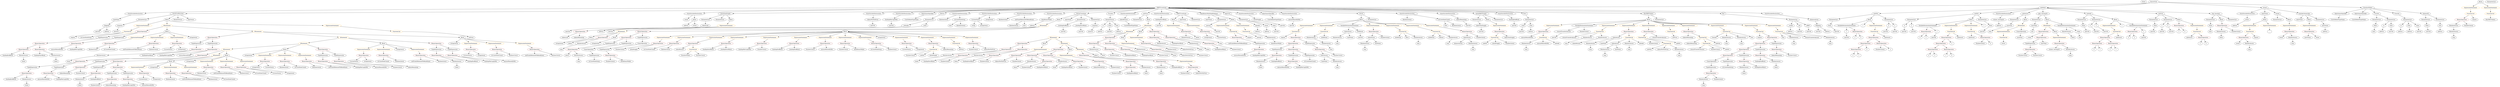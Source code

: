 strict digraph {
	graph [bb="0,0,25379,1044"];
	node [label="\N"];
	Enter	[height=0.5,
		pos="21782,1026",
		width=0.83628];
	FunctionCall_Unnamed_28	[color=orange,
		height=0.5,
		label=FunctionCall,
		pos="13038,666",
		width=1.6125];
	Identifier_require_5	[color=black,
		height=0.5,
		label=require,
		pos="12912,594",
		width=1.0026];
	FunctionCall_Unnamed_28 -> Identifier_require_5	[pos="e,12935,608.04 13010,649.81 12991,639.15 12965,624.83 12945,613.5"];
	BinaryOperation_Unnamed_131	[color=brown,
		height=0.5,
		label=BinaryOperation,
		pos="13038,594",
		width=1.9867];
	FunctionCall_Unnamed_28 -> BinaryOperation_Unnamed_131	[pos="e,13038,612.1 13038,647.7 13038,640.41 13038,631.73 13038,623.54"];
	BinaryOperation_Unnamed_136	[color=brown,
		height=0.5,
		label=BinaryOperation,
		pos="13293,450",
		width=1.9867];
	IndexAccess_Unnamed_2	[color=black,
		height=0.5,
		label=IndexAccess,
		pos="13350,378",
		width=1.6402];
	BinaryOperation_Unnamed_136 -> IndexAccess_Unnamed_2	[pos="e,13336,395.79 13306,432.05 13313,423.8 13321,413.7 13329,404.54"];
	NumberLiteral_Unnamed_36	[color=black,
		height=0.5,
		label=NumberLiteral,
		pos="13491,378",
		width=1.765];
	BinaryOperation_Unnamed_136 -> NumberLiteral_Unnamed_36	[pos="e,13452,392.67 13333,434.83 13364,423.73 13408,408.23 13441,396.38"];
	TupleExpression_Unnamed	[color=black,
		height=0.5,
		label=TupleExpression,
		pos="20615,522",
		width=2.0422];
	BinaryOperation_Unnamed_23	[color=brown,
		height=0.5,
		label=BinaryOperation,
		pos="20615,450",
		width=1.9867];
	TupleExpression_Unnamed -> BinaryOperation_Unnamed_23	[pos="e,20615,468.1 20615,503.7 20615,496.41 20615,487.73 20615,479.54"];
	Identifier_rewardTransferAmount_2	[color=black,
		height=0.5,
		label=rewardTransferAmount,
		pos="15864,594",
		width=2.7075];
	BinaryOperation_Unnamed_132	[color=brown,
		height=0.5,
		label=BinaryOperation,
		pos="13031,522",
		width=1.9867];
	TupleExpression_Unnamed_28	[color=black,
		height=0.5,
		label=TupleExpression,
		pos="12868,450",
		width=2.0422];
	BinaryOperation_Unnamed_132 -> TupleExpression_Unnamed_28	[pos="e,12903,466.23 12996,505.98 12972,495.67 12939,481.88 12913,470.69"];
	BinaryOperation_Unnamed_133	[color=brown,
		height=0.5,
		label=BinaryOperation,
		pos="13031,450",
		width=1.9867];
	BinaryOperation_Unnamed_132 -> BinaryOperation_Unnamed_133	[pos="e,13031,468.1 13031,503.7 13031,496.41 13031,487.73 13031,479.54"];
	ExpressionStatement_Unnamed_20	[color=orange,
		height=0.5,
		label=ExpressionStatement,
		pos="6668.5,594",
		width=2.458];
	BinaryOperation_Unnamed_38	[color=brown,
		height=0.5,
		label=BinaryOperation,
		pos="6607.5,522",
		width=1.9867];
	ExpressionStatement_Unnamed_20 -> BinaryOperation_Unnamed_38	[pos="e,6622.1,539.79 6653.7,576.05 6646.5,567.71 6637.6,557.49 6629.5,548.25"];
	Identifier_fundingStartBlock	[color=black,
		height=0.5,
		label=fundingStartBlock,
		pos="7115.5,450",
		width=2.1669];
	NumberLiteral_Unnamed	[color=black,
		height=0.5,
		label=NumberLiteral,
		pos="19077,450",
		width=1.765];
	BinaryOperation_Unnamed_64	[color=brown,
		height=0.5,
		label=BinaryOperation,
		pos="10384,378",
		width=1.9867];
	MemberAccess_Unnamed_14	[color=black,
		height=0.5,
		label=MemberAccess,
		pos="10379,306",
		width=1.9174];
	BinaryOperation_Unnamed_64 -> MemberAccess_Unnamed_14	[pos="e,10380,324.1 10382,359.7 10382,352.41 10381,343.73 10381,335.54"];
	BinaryOperation_Unnamed_65	[color=brown,
		height=0.5,
		label=BinaryOperation,
		pos="10538,306",
		width=1.9867];
	BinaryOperation_Unnamed_64 -> BinaryOperation_Unnamed_65	[pos="e,10504,322.28 10417,361.81 10439,351.62 10469,338.08 10493,327.01"];
	Identifier_block_20	[color=black,
		height=0.5,
		label=block,
		pos="12699,234",
		width=0.87786];
	Identifier_msg_19	[color=black,
		height=0.5,
		label=msg,
		pos="13469,522",
		width=0.75];
	VariableDeclarationStatement_Unnamed	[color=black,
		height=0.5,
		label=VariableDeclarationStatement,
		pos="18740,738",
		width=3.3174];
	VariableDeclaration_c	[color=black,
		height=0.5,
		label=c,
		pos="18721,666",
		width=0.75];
	VariableDeclarationStatement_Unnamed -> VariableDeclaration_c	[pos="e,18725,684.1 18735,719.7 18733,712.24 18730,703.32 18728,694.97"];
	BinaryOperation_Unnamed_3	[color=brown,
		height=0.5,
		label=BinaryOperation,
		pos="18838,666",
		width=1.9867];
	VariableDeclarationStatement_Unnamed -> BinaryOperation_Unnamed_3	[pos="e,18814,683.47 18763,719.88 18776,710.87 18792,699.69 18805,689.94"];
	ParameterList_Unnamed_11	[color=black,
		height=0.5,
		label=ParameterList,
		pos="21158,810",
		width=1.7095];
	Parameter_None_4	[color=black,
		height=0.5,
		label=None,
		pos="21158,738",
		width=0.85014];
	ParameterList_Unnamed_11 -> Parameter_None_4	[pos="e,21158,756.1 21158,791.7 21158,784.41 21158,775.73 21158,767.54"];
	Identifier_areFundsReleasedToBeneficiary_3	[color=black,
		height=0.5,
		label=areFundsReleasedToBeneficiary,
		pos="4219.5,306",
		width=3.6362];
	BinaryOperation_Unnamed_96	[color=brown,
		height=0.5,
		label=BinaryOperation,
		pos="1787.5,522",
		width=1.9867];
	Identifier_CurrentStatus_2	[color=black,
		height=0.5,
		label=CurrentStatus,
		pos="1704.5,450",
		width=1.7095];
	BinaryOperation_Unnamed_96 -> Identifier_CurrentStatus_2	[pos="e,1724,467.47 1767.8,504.41 1757.3,495.52 1744.1,484.41 1732.5,474.63"];
	stringLiteral_Unnamed_7	[color=black,
		height=0.5,
		label=stringLiteral,
		pos="1838.5,450",
		width=1.5016];
	BinaryOperation_Unnamed_96 -> stringLiteral_Unnamed_7	[pos="e,1826.3,467.79 1799.9,504.05 1805.8,495.89 1813.1,485.91 1819.7,476.82"];
	FunctionCall_Unnamed_16	[color=orange,
		height=0.5,
		label=FunctionCall,
		pos="16619,594",
		width=1.6125];
	NumberLiteral_Unnamed_31	[color=black,
		height=0.5,
		label=NumberLiteral,
		pos="16739,522",
		width=1.765];
	FunctionCall_Unnamed_16 -> NumberLiteral_Unnamed_31	[pos="e,16712,538.57 16645,577.64 16662,567.86 16684,555.05 16702,544.3"];
	FunctionCall_Unnamed_17	[color=orange,
		height=0.5,
		label=FunctionCall,
		pos="16879,522",
		width=1.6125];
	FunctionCall_Unnamed_16 -> FunctionCall_Unnamed_17	[pos="e,16836,534.46 16661,581.44 16706,569.37 16777,550.42 16825,537.39"];
	Identifier_safeDiv_2	[color=black,
		height=0.5,
		label=safeDiv,
		pos="16994,522",
		width=1.0719];
	FunctionCall_Unnamed_16 -> Identifier_safeDiv_2	[pos="e,16965,534.3 16662,581.51 16670,579.51 16678,577.58 16687,576 16801,553.87 16833,567.54 16946,540 16948,539.33 16951,538.56 16954,\
537.73"];
	ParameterList_Unnamed	[color=black,
		height=0.5,
		label=ParameterList,
		pos="23139,810",
		width=1.7095];
	BinaryOperation_Unnamed_117	[color=brown,
		height=0.5,
		label=BinaryOperation,
		pos="511.51,162",
		width=1.9867];
	Identifier_amountRaisedInWei_8	[color=black,
		height=0.5,
		label=amountRaisedInWei,
		pos="447.51,90",
		width=2.3887];
	BinaryOperation_Unnamed_117 -> Identifier_amountRaisedInWei_8	[pos="e,462.86,107.79 496.02,144.05 488.4,135.71 479.05,125.49 470.6,116.25"];
	Identifier_fundingMinCapInWei_6	[color=black,
		height=0.5,
		label=fundingMinCapInWei,
		pos="642.51,90",
		width=2.5273];
	BinaryOperation_Unnamed_117 -> Identifier_fundingMinCapInWei_6	[pos="e,611.85,107.39 540.91,145.29 558.9,135.68 582.17,123.25 601.9,112.7"];
	Identifier_ethRefund	[color=black,
		height=0.5,
		label=ethRefund,
		pos="14096,594",
		width=1.363];
	ParameterList_Unnamed_13	[color=black,
		height=0.5,
		label=ParameterList,
		pos="20461,810",
		width=1.7095];
	Parameter_assertion	[color=black,
		height=0.5,
		label=assertion,
		pos="20405,738",
		width=1.2105];
	ParameterList_Unnamed_13 -> Parameter_assertion	[pos="e,20418,755.31 20447,792.05 20440,783.68 20432,773.4 20425,764.13"];
	IfStatement_Unnamed	[color=orange,
		height=0.5,
		label=IfStatement,
		pos="20799,738",
		width=1.4739];
	BinaryOperation_Unnamed_21	[color=brown,
		height=0.5,
		label=BinaryOperation,
		pos="20749,666",
		width=1.9867];
	IfStatement_Unnamed -> BinaryOperation_Unnamed_21	[pos="e,20761,683.79 20786,720.05 20781,711.97 20774,702.12 20767,693.11"];
	Block_Unnamed_9	[color=black,
		height=0.5,
		label=Block,
		pos="20871,666",
		width=0.90558];
	IfStatement_Unnamed -> Block_Unnamed_9	[pos="e,20855,682.19 20815,720.76 20825,711.68 20836,700.19 20847,690.18"];
	ParameterList_Unnamed_36	[color=black,
		height=0.5,
		label=ParameterList,
		pos="1250.5,810",
		width=1.7095];
	Parameter_response_1	[color=black,
		height=0.5,
		label=response,
		pos="1170.5,738",
		width=1.2244];
	ParameterList_Unnamed_36 -> Parameter_response_1	[pos="e,1188.5,754.75 1231.6,792.41 1221.3,783.41 1208.4,772.15 1197.1,762.29"];
	NumberLiteral_Unnamed_25	[color=black,
		height=0.5,
		label=NumberLiteral,
		pos="11235,162",
		width=1.765];
	VariableDeclaration_to	[color=black,
		height=0.5,
		label=to,
		pos="24392,738",
		width=0.75];
	ElementaryTypeName_address_6	[color=black,
		height=0.5,
		label=address,
		pos="24381,666",
		width=1.0996];
	VariableDeclaration_to -> ElementaryTypeName_address_6	[pos="e,24383,684.1 24389,719.7 24388,712.32 24386,703.52 24385,695.25"];
	TupleExpression_Unnamed_17	[color=black,
		height=0.5,
		label=TupleExpression,
		pos="4367.5,450",
		width=2.0422];
	BinaryOperation_Unnamed_105	[color=brown,
		height=0.5,
		label=BinaryOperation,
		pos="4371.5,378",
		width=1.9867];
	TupleExpression_Unnamed_17 -> BinaryOperation_Unnamed_105	[pos="e,4370.5,396.1 4368.5,431.7 4368.9,424.41 4369.4,415.73 4369.9,407.54"];
	MemberAccess_Unnamed_43	[color=black,
		height=0.5,
		label=MemberAccess,
		pos="13469,594",
		width=1.9174];
	MemberAccess_Unnamed_43 -> Identifier_msg_19	[pos="e,13469,540.1 13469,575.7 13469,568.41 13469,559.73 13469,551.54"];
	ExpressionStatement_Unnamed_46	[color=orange,
		height=0.5,
		label=ExpressionStatement,
		pos="1332.5,738",
		width=2.458];
	FunctionCall_Unnamed_26	[color=orange,
		height=0.5,
		label=FunctionCall,
		pos="1196.5,666",
		width=1.6125];
	ExpressionStatement_Unnamed_46 -> FunctionCall_Unnamed_26	[pos="e,1225.6,681.95 1301,720.76 1281.5,710.74 1256.4,697.81 1235.6,687.14"];
	Block_Unnamed_17	[color=black,
		height=0.5,
		label=Block,
		pos="5919.5,594",
		width=0.90558];
	stringLiteral_Unnamed_6	[color=black,
		height=0.5,
		label=stringLiteral,
		pos="5608.5,522",
		width=1.5016];
	Block_Unnamed_17 -> stringLiteral_Unnamed_6	[pos="e,5648.7,534.43 5894.9,582.05 5889.3,579.81 5883.3,577.65 5877.5,576 5788.2,550.42 5762.3,560.13 5671.5,540 5667.7,539.15 5663.8,\
538.22 5659.8,537.25"];
	Parameter_to	[color=black,
		height=0.5,
		label=to,
		pos="24204,738",
		width=0.75];
	ElementaryTypeName_address_4	[color=black,
		height=0.5,
		label=address,
		pos="24191,666",
		width=1.0996];
	Parameter_to -> ElementaryTypeName_address_4	[pos="e,24194,684.1 24200,719.7 24199,712.32 24197,703.52 24196,695.25"];
	NumberLiteral_Unnamed_11	[color=black,
		height=0.5,
		label=NumberLiteral,
		pos="8152.5,450",
		width=1.765];
	MemberAccess_Unnamed_21	[color=black,
		height=0.5,
		label=MemberAccess,
		pos="17666,234",
		width=1.9174];
	Identifier_block_12	[color=black,
		height=0.5,
		label=block,
		pos="17666,162",
		width=0.87786];
	MemberAccess_Unnamed_21 -> Identifier_block_12	[pos="e,17666,180.1 17666,215.7 17666,208.41 17666,199.73 17666,191.54"];
	stringLiteral_Unnamed_10	[color=black,
		height=0.5,
		label=stringLiteral,
		pos="4555.5,522",
		width=1.5016];
	MemberAccess_Unnamed_11	[color=black,
		height=0.5,
		label=MemberAccess,
		pos="11004,450",
		width=1.9174];
	Identifier_block_5	[color=black,
		height=0.5,
		label=block,
		pos="11105,378",
		width=0.87786];
	MemberAccess_Unnamed_11 -> Identifier_block_5	[pos="e,11085,392.56 11027,432.76 11042,422.66 11060,409.6 11076,398.88"];
	TupleExpression_Unnamed_26	[color=black,
		height=0.5,
		label=TupleExpression,
		pos="13031,378",
		width=2.0422];
	BinaryOperation_Unnamed_134	[color=brown,
		height=0.5,
		label=BinaryOperation,
		pos="13027,306",
		width=1.9867];
	TupleExpression_Unnamed_26 -> BinaryOperation_Unnamed_134	[pos="e,13027,324.1 13030,359.7 13029,352.41 13029,343.73 13028,335.54"];
	MemberAccess_Unnamed_15	[color=black,
		height=0.5,
		label=MemberAccess,
		pos="10697,306",
		width=1.9174];
	Identifier_block_9	[color=black,
		height=0.5,
		label=block,
		pos="10617,234",
		width=0.87786];
	MemberAccess_Unnamed_15 -> Identifier_block_9	[pos="e,10633,249.57 10678,288.41 10667,279 10653,267.12 10642,256.94"];
	Identifier_fundingMinCapInWei_5	[color=black,
		height=0.5,
		label=fundingMinCapInWei,
		pos="3642.5,234",
		width=2.5273];
	Identifier_newOwner	[color=black,
		height=0.5,
		label=newOwner,
		pos="23450,594",
		width=1.4046];
	ParameterList_Unnamed_3	[color=black,
		height=0.5,
		label=ParameterList,
		pos="18609,810",
		width=1.7095];
	Parameter_None	[color=black,
		height=0.5,
		label=None,
		pos="18572,738",
		width=0.85014];
	ParameterList_Unnamed_3 -> Parameter_None	[pos="e,18580,755.31 18600,792.05 18595,784.03 18590,774.26 18585,765.3"];
	BinaryOperation_Unnamed_95	[color=brown,
		height=0.5,
		label=BinaryOperation,
		pos="1114.5,522",
		width=1.9867];
	BooleanLiteral_Unnamed_9	[color=black,
		height=0.5,
		label=BooleanLiteral,
		pos="947.51,450",
		width=1.7788];
	BinaryOperation_Unnamed_95 -> BooleanLiteral_Unnamed_9	[pos="e,982.14,465.51 1078.7,505.98 1053.5,495.41 1019.5,481.19 992.5,469.86"];
	Identifier_isCrowdSaleClosed_1	[color=black,
		height=0.5,
		label=isCrowdSaleClosed,
		pos="1114.5,450",
		width=2.3471];
	BinaryOperation_Unnamed_95 -> Identifier_isCrowdSaleClosed_1	[pos="e,1114.5,468.1 1114.5,503.7 1114.5,496.41 1114.5,487.73 1114.5,479.54"];
	ExpressionStatement_Unnamed_66	[color=orange,
		height=0.5,
		label=ExpressionStatement,
		pos="13199,738",
		width=2.458];
	ExpressionStatement_Unnamed_66 -> FunctionCall_Unnamed_28	[pos="e,13070,681.23 13162,721.29 13138,710.78 13106,696.89 13081,685.8"];
	Identifier_balancesArray	[color=black,
		height=0.5,
		label=balancesArray,
		pos="14726,522",
		width=1.765];
	Parameter_startTime	[color=black,
		height=0.5,
		label=startTime,
		pos="20661,738",
		width=1.266];
	ElementaryTypeName_uint	[color=black,
		height=0.5,
		label=uint,
		pos="20632,666",
		width=0.75];
	Parameter_startTime -> ElementaryTypeName_uint	[pos="e,20638,683.79 20653,720.05 20650,712.32 20646,702.96 20643,694.27"];
	ElementaryTypeName_string	[color=black,
		height=0.5,
		label=string,
		pos="9858.5,738",
		width=0.864];
	Identifier_msg_10	[color=black,
		height=0.5,
		label=msg,
		pos="15826,522",
		width=0.75];
	ExpressionStatement_Unnamed_1	[color=orange,
		height=0.5,
		label=ExpressionStatement,
		pos="22879,738",
		width=2.458];
	FunctionCall_Unnamed	[color=orange,
		height=0.5,
		label=FunctionCall,
		pos="22885,666",
		width=1.6125];
	ExpressionStatement_Unnamed_1 -> FunctionCall_Unnamed	[pos="e,22883,684.1 22880,719.7 22881,712.41 22881,703.73 22882,695.54"];
	ElementaryTypeName_uint256_6	[color=black,
		height=0.5,
		label=uint256,
		pos="20123,666",
		width=1.0442];
	Identifier_tokensPerEthPrice_2	[color=black,
		height=0.5,
		label=tokensPerEthPrice,
		pos="11954,378",
		width=2.1947];
	BooleanLiteral_Unnamed_14	[color=black,
		height=0.5,
		label=BooleanLiteral,
		pos="3189.5,234",
		width=1.7788];
	FunctionDefinition_safeMul	[color=black,
		height=0.5,
		label=safeMul,
		pos="19103,882",
		width=1.1135];
	FunctionDefinition_safeMul -> ParameterList_Unnamed_3	[pos="e,18663,818.74 19065,875.62 18981,863.76 18779,835.21 18674,820.35"];
	Block_Unnamed_3	[color=black,
		height=0.5,
		label=Block,
		pos="18970,810",
		width=0.90558];
	FunctionDefinition_safeMul -> Block_Unnamed_3	[pos="e,18993,823.11 19077,867.67 19056,856.52 19026,840.54 19003,828.39"];
	ParameterList_Unnamed_2	[color=black,
		height=0.5,
		label=ParameterList,
		pos="19170,810",
		width=1.7095];
	FunctionDefinition_safeMul -> ParameterList_Unnamed_2	[pos="e,19153,827.8 19118,865.12 19126,856.51 19136,845.67 19146,835.96"];
	TupleExpression_Unnamed_15	[color=black,
		height=0.5,
		label=TupleExpression,
		pos="1982.5,522",
		width=2.0422];
	BinaryOperation_Unnamed_99	[color=brown,
		height=0.5,
		label=BinaryOperation,
		pos="1982.5,450",
		width=1.9867];
	TupleExpression_Unnamed_15 -> BinaryOperation_Unnamed_99	[pos="e,1982.5,468.1 1982.5,503.7 1982.5,496.41 1982.5,487.73 1982.5,479.54"];
	Identifier_amountRaisedInWei_1	[color=black,
		height=0.5,
		label=amountRaisedInWei,
		pos="15435,594",
		width=2.3887];
	BooleanLiteral_Unnamed_18	[color=black,
		height=0.5,
		label=BooleanLiteral,
		pos="1731.5,90",
		width=1.7788];
	Identifier_msg_18	[color=black,
		height=0.5,
		label=msg,
		pos="13488,234",
		width=0.75];
	BinaryOperation_Unnamed_74	[color=brown,
		height=0.5,
		label=BinaryOperation,
		pos="25004,810",
		width=1.9867];
	MemberAccess_Unnamed_18	[color=black,
		height=0.5,
		label=MemberAccess,
		pos="24923,738",
		width=1.9174];
	BinaryOperation_Unnamed_74 -> MemberAccess_Unnamed_18	[pos="e,24942,755.71 24984,792.41 24974,783.67 24962,772.79 24950,763.13"];
	NumberLiteral_Unnamed_27	[color=black,
		height=0.5,
		label=NumberLiteral,
		pos="25074,738",
		width=1.765];
	BinaryOperation_Unnamed_74 -> NumberLiteral_Unnamed_27	[pos="e,25057,755.79 25020,792.05 25029,783.54 25039,773.07 25049,763.68"];
	FunctionDefinition_safeDiv	[color=black,
		height=0.5,
		label=safeDiv,
		pos="20070,882",
		width=1.0719];
	ParameterList_Unnamed_4	[color=black,
		height=0.5,
		label=ParameterList,
		pos="19422,810",
		width=1.7095];
	FunctionDefinition_safeDiv -> ParameterList_Unnamed_4	[pos="e,19479,817.16 20032,876.99 19927,865.61 19626,833.05 19490,818.36"];
	Block_Unnamed_4	[color=black,
		height=0.5,
		label=Block,
		pos="20007,810",
		width=0.90558];
	FunctionDefinition_safeDiv -> Block_Unnamed_4	[pos="e,20020,826.34 20055,865.12 20047,856.13 20037,844.72 20028,834.7"];
	ParameterList_Unnamed_5	[color=black,
		height=0.5,
		label=ParameterList,
		pos="20133,810",
		width=1.7095];
	FunctionDefinition_safeDiv -> ParameterList_Unnamed_5	[pos="e,20117,827.8 20084,865.12 20091,856.59 20101,845.89 20110,836.25"];
	ExpressionStatement_Unnamed_11	[color=orange,
		height=0.5,
		label=ExpressionStatement,
		pos="11867,738",
		width=2.458];
	BinaryOperation_Unnamed_25	[color=brown,
		height=0.5,
		label=BinaryOperation,
		pos="11926,666",
		width=1.9867];
	ExpressionStatement_Unnamed_11 -> BinaryOperation_Unnamed_25	[pos="e,11911,683.79 11881,720.05 11888,711.8 11896,701.7 11904,692.54"];
	ExpressionStatement_Unnamed_48	[color=orange,
		height=0.5,
		label=ExpressionStatement,
		pos="1397.5,594",
		width=2.458];
	ExpressionStatement_Unnamed_48 -> BinaryOperation_Unnamed_95	[pos="e,1164.2,535.28 1342.9,579.5 1294.9,567.61 1224.9,550.31 1175.1,537.99"];
	Identifier_CurrentStatus_3	[color=black,
		height=0.5,
		label=CurrentStatus,
		pos="4683.5,378",
		width=1.7095];
	StateVariableDeclaration_Unnamed_17	[color=black,
		height=0.5,
		label=StateVariableDeclaration,
		pos="1201.5,882",
		width=2.8184];
	VariableDeclaration_fundValue	[color=black,
		height=0.5,
		label=fundValue,
		pos="1005.5,810",
		width=1.3491];
	StateVariableDeclaration_Unnamed_17 -> VariableDeclaration_fundValue	[pos="e,1039.8,823.24 1158,865.46 1126,854.03 1082.6,838.53 1050.3,826.99"];
	VariableDeclaration_rewardTransferAmount	[color=black,
		height=0.5,
		label=rewardTransferAmount,
		pos="15834,666",
		width=2.7075];
	ElementaryTypeName_uint256_37	[color=black,
		height=0.5,
		label=uint256,
		pos="15711,594",
		width=1.0442];
	VariableDeclaration_rewardTransferAmount -> ElementaryTypeName_uint256_37	[pos="e,15734,608.42 15804,648.41 15786,638.11 15763,624.83 15744,614.09"];
	NumberLiteral_Unnamed_15	[color=black,
		height=0.5,
		label=NumberLiteral,
		pos="11795,450",
		width=1.765];
	Block_Unnamed_10	[color=black,
		height=0.5,
		label=Block,
		pos="20573,810",
		width=0.90558];
	IfStatement_Unnamed_1	[color=orange,
		height=0.5,
		label=IfStatement,
		pos="20520,738",
		width=1.4739];
	Block_Unnamed_10 -> IfStatement_Unnamed_1	[pos="e,20532,755.8 20560,793.12 20554,784.77 20546,774.32 20539,764.84"];
	MemberAccess_Unnamed_45	[color=black,
		height=0.5,
		label=MemberAccess,
		pos="13756,522",
		width=1.9174];
	Identifier_msg_21	[color=black,
		height=0.5,
		label=msg,
		pos="13756,450",
		width=0.75];
	MemberAccess_Unnamed_45 -> Identifier_msg_21	[pos="e,13756,468.1 13756,503.7 13756,496.41 13756,487.73 13756,479.54"];
	ElementaryTypeName_address_13	[color=black,
		height=0.5,
		label=address,
		pos="18148,666",
		width=1.0996];
	TupleExpression_Unnamed_6	[color=black,
		height=0.5,
		label=TupleExpression,
		pos="17328,234",
		width=2.0422];
	BinaryOperation_Unnamed_79	[color=brown,
		height=0.5,
		label=BinaryOperation,
		pos="17328,162",
		width=1.9867];
	TupleExpression_Unnamed_6 -> BinaryOperation_Unnamed_79	[pos="e,17328,180.1 17328,215.7 17328,208.41 17328,199.73 17328,191.54"];
	BinaryOperation_Unnamed_30	[color=brown,
		height=0.5,
		label=BinaryOperation,
		pos="6285.5,594",
		width=1.9867];
	TupleExpression_Unnamed_1	[color=black,
		height=0.5,
		label=TupleExpression,
		pos="6120.5,522",
		width=2.0422];
	BinaryOperation_Unnamed_30 -> TupleExpression_Unnamed_1	[pos="e,6156.1,538.11 6250.1,577.98 6225.7,567.64 6193.1,553.79 6166.7,542.58"];
	TupleExpression_Unnamed_2	[color=black,
		height=0.5,
		label=TupleExpression,
		pos="6285.5,522",
		width=2.0422];
	BinaryOperation_Unnamed_30 -> TupleExpression_Unnamed_2	[pos="e,6285.5,540.1 6285.5,575.7 6285.5,568.41 6285.5,559.73 6285.5,551.54"];
	ElementaryTypeName_address	[color=black,
		height=0.5,
		label=address,
		pos="22733,738",
		width=1.0996];
	Identifier_fundingStartBlock_3	[color=black,
		height=0.5,
		label=fundingStartBlock,
		pos="11552,378",
		width=2.1669];
	BinaryOperation_Unnamed_68	[color=brown,
		height=0.5,
		label=BinaryOperation,
		pos="11066,306",
		width=1.9867];
	Identifier_tokensPerEthPrice_4	[color=black,
		height=0.5,
		label=tokensPerEthPrice,
		pos="11066,234",
		width=2.1947];
	BinaryOperation_Unnamed_68 -> Identifier_tokensPerEthPrice_4	[pos="e,11066,252.1 11066,287.7 11066,280.41 11066,271.73 11066,263.54"];
	NumberLiteral_Unnamed_24	[color=black,
		height=0.5,
		label=NumberLiteral,
		pos="11227,234",
		width=1.765];
	BinaryOperation_Unnamed_68 -> NumberLiteral_Unnamed_24	[pos="e,11193,249.63 11100,289.98 11124,279.5 11157,265.41 11183,254.12"];
	MemberAccess_Unnamed_17	[color=black,
		height=0.5,
		label=MemberAccess,
		pos="11695,234",
		width=1.9174];
	Identifier_block_11	[color=black,
		height=0.5,
		label=block,
		pos="11695,162",
		width=0.87786];
	MemberAccess_Unnamed_17 -> Identifier_block_11	[pos="e,11695,180.1 11695,215.7 11695,208.41 11695,199.73 11695,191.54"];
	FunctionCall_Unnamed_27	[color=orange,
		height=0.5,
		label=FunctionCall,
		pos="4008.5,666",
		width=1.6125];
	Identifier_setPrice_2	[color=black,
		height=0.5,
		label=setPrice,
		pos="4727.5,594",
		width=1.1135];
	FunctionCall_Unnamed_27 -> Identifier_setPrice_2	[pos="e,4698.1,606.58 4067,665.35 4184.3,664.96 4456.1,658.58 4678.5,612 4681.3,611.41 4684.2,610.7 4687.1,609.92"];
	ElementaryTypeName_bool_5	[color=black,
		height=0.5,
		label=bool,
		pos="9612.5,738",
		width=0.76697];
	Identifier_BuyEBETtokens	[color=black,
		height=0.5,
		label=BuyEBETtokens,
		pos="25291,810",
		width=2.0283];
	Parameter_b_1	[color=black,
		height=0.5,
		label=b,
		pos="19340,738",
		width=0.75];
	ParameterList_Unnamed_4 -> Parameter_b_1	[pos="e,19356,752.79 19402,792.76 19391,783.01 19376,770.51 19364,760.01"];
	Parameter_a_1	[color=black,
		height=0.5,
		label=a,
		pos="19422,738",
		width=0.75];
	ParameterList_Unnamed_4 -> Parameter_a_1	[pos="e,19422,756.1 19422,791.7 19422,784.41 19422,775.73 19422,767.54"];
	BinaryOperation_Unnamed_45	[color=brown,
		height=0.5,
		label=BinaryOperation,
		pos="6041.5,594",
		width=1.9867];
	Identifier_admin_2	[color=black,
		height=0.5,
		label=admin,
		pos="5713.5,522",
		width=0.91945];
	BinaryOperation_Unnamed_45 -> Identifier_admin_2	[pos="e,5738.5,534.13 5988.6,581.48 5979.6,579.59 5970.3,577.7 5961.5,576 5870.3,558.34 5844.9,565.58 5755.5,540 5753.4,539.4 5751.3,538.73 \
5749.1,538.01"];
	MemberAccess_Unnamed_7	[color=black,
		height=0.5,
		label=MemberAccess,
		pos="5833.5,522",
		width=1.9174];
	BinaryOperation_Unnamed_45 -> MemberAccess_Unnamed_7	[pos="e,5874.7,536.85 5999.9,579 5966.9,567.9 5920.7,552.33 5885.3,540.42"];
	BinaryOperation_Unnamed_98	[color=brown,
		height=0.5,
		label=BinaryOperation,
		pos="2143.5,450",
		width=1.9867];
	Identifier_fundingMinCapInWei_3	[color=black,
		height=0.5,
		label=fundingMinCapInWei,
		pos="1668.5,378",
		width=2.5273];
	BinaryOperation_Unnamed_98 -> Identifier_fundingMinCapInWei_3	[pos="e,1734.9,390.73 2091.6,437.27 2082.3,435.36 2072.6,433.52 2063.5,432 1933.2,410.25 1899.2,415.07 1768.5,396 1761.2,394.93 1753.6,\
393.76 1746,392.54"];
	Identifier_amountRaisedInWei_5	[color=black,
		height=0.5,
		label=amountRaisedInWei,
		pos="1863.5,378",
		width=2.3887];
	BinaryOperation_Unnamed_98 -> Identifier_amountRaisedInWei_5	[pos="e,1917.2,392.42 2094.1,436.65 2048,425.12 1978.9,407.84 1928.3,395.21"];
	Identifier_a_6	[color=black,
		height=0.5,
		label=a,
		pos="22372,522",
		width=0.75];
	ExpressionStatement_Unnamed_37	[color=orange,
		height=0.5,
		label=ExpressionStatement,
		pos="15706,738",
		width=2.458];
	BinaryOperation_Unnamed_83	[color=brown,
		height=0.5,
		label=BinaryOperation,
		pos="15597,666",
		width=1.9867];
	ExpressionStatement_Unnamed_37 -> BinaryOperation_Unnamed_83	[pos="e,15622,683.23 15680,720.41 15665,711.1 15647,699.37 15631,689.27"];
	TupleExpression_Unnamed_29	[color=black,
		height=0.5,
		label=TupleExpression,
		pos="13194,522",
		width=2.0422];
	TupleExpression_Unnamed_29 -> BinaryOperation_Unnamed_136	[pos="e,13269,467.31 13217,504.59 13230,495.46 13246,483.96 13260,473.95"];
	ElementaryTypeName_uint_1	[color=black,
		height=0.5,
		label=uint,
		pos="21123,594",
		width=0.75];
	Identifier_b_9	[color=black,
		height=0.5,
		label=b,
		pos="21256,450",
		width=0.75];
	FunctionCall_Unnamed_4	[color=orange,
		height=0.5,
		label=FunctionCall,
		pos="22347,666",
		width=1.6125];
	Identifier_safeAssert_3	[color=black,
		height=0.5,
		label=safeAssert,
		pos="22269,594",
		width=1.3769];
	FunctionCall_Unnamed_4 -> Identifier_safeAssert_3	[pos="e,22287,611.15 22328,648.76 22318,639.84 22306,628.61 22295,618.72"];
	BinaryOperation_Unnamed_15	[color=brown,
		height=0.5,
		label=BinaryOperation,
		pos="22408,594",
		width=1.9867];
	FunctionCall_Unnamed_4 -> BinaryOperation_Unnamed_15	[pos="e,22393,611.96 22361,648.41 22368,640.08 22377,629.8 22385,620.49"];
	StateVariableDeclaration_Unnamed_1	[color=black,
		height=0.5,
		label=StateVariableDeclaration,
		pos="20354,882",
		width=2.8184];
	VariableDeclaration_winner_tmstmp35	[color=black,
		height=0.5,
		label=winner_tmstmp35,
		pos="20304,810",
		width=2.1392];
	StateVariableDeclaration_Unnamed_1 -> VariableDeclaration_winner_tmstmp35	[pos="e,20316,828.1 20341,863.7 20335,855.73 20329,846.1 20322,837.26"];
	FunctionDefinition_safeAssert	[color=black,
		height=0.5,
		label=safeAssert,
		pos="20573,882",
		width=1.3769];
	FunctionDefinition_safeAssert -> ParameterList_Unnamed_13	[pos="e,20486,826.72 20548,865.98 20533,856.31 20513,843.58 20495,832.8"];
	FunctionDefinition_safeAssert -> Block_Unnamed_10	[pos="e,20573,828.1 20573,863.7 20573,856.41 20573,847.73 20573,839.54"];
	ParameterList_Unnamed_18	[color=black,
		height=0.5,
		label=ParameterList,
		pos="24452,810",
		width=1.7095];
	ParameterList_Unnamed_18 -> VariableDeclaration_to	[pos="e,24404,753.89 24437,792.05 24429,783.13 24420,772.06 24412,762.33"];
	VariableDeclaration_from	[color=black,
		height=0.5,
		label=from,
		pos="24472,738",
		width=0.7947];
	ParameterList_Unnamed_18 -> VariableDeclaration_from	[pos="e,24467,756.1 24456,791.7 24459,784.24 24461,775.32 24464,766.97"];
	VariableDeclaration_value	[color=black,
		height=0.5,
		label=value,
		pos="24561,738",
		width=0.82242];
	ParameterList_Unnamed_18 -> VariableDeclaration_value	[pos="e,24541,751.78 24476,793.12 24493,782.66 24514,768.93 24531,757.91"];
	VariableDeclaration_fundingMinCapInWei	[color=black,
		height=0.5,
		label=fundingMinCapInWei,
		pos="9020.5,810",
		width=2.5273];
	ElementaryTypeName_uint256_22	[color=black,
		height=0.5,
		label=uint256,
		pos="9020.5,738",
		width=1.0442];
	VariableDeclaration_fundingMinCapInWei -> ElementaryTypeName_uint256_22	[pos="e,9020.5,756.1 9020.5,791.7 9020.5,784.41 9020.5,775.73 9020.5,767.54"];
	NumberLiteral_Unnamed_13	[color=black,
		height=0.5,
		label=NumberLiteral,
		pos="9153.5,378",
		width=1.765];
	Identifier_isCrowdSaleClosed_2	[color=black,
		height=0.5,
		label=isCrowdSaleClosed,
		pos="4974.5,378",
		width=2.3471];
	Identifier_CurrentStatus_7	[color=black,
		height=0.5,
		label=CurrentStatus,
		pos="1461.5,90",
		width=1.7095];
	Identifier_ethRefund_2	[color=black,
		height=0.5,
		label=ethRefund,
		pos="14444,594",
		width=1.363];
	MemberAccess_Unnamed_38	[color=black,
		height=0.5,
		label=MemberAccess,
		pos="4583.5,306",
		width=1.9174];
	Identifier_block_17	[color=black,
		height=0.5,
		label=block,
		pos="4583.5,234",
		width=0.87786];
	MemberAccess_Unnamed_38 -> Identifier_block_17	[pos="e,4583.5,252.1 4583.5,287.7 4583.5,280.41 4583.5,271.73 4583.5,263.54"];
	VariableDeclaration_owner	[color=black,
		height=0.5,
		label=owner,
		pos="22843,810",
		width=0.93331];
	VariableDeclaration_owner -> ElementaryTypeName_address	[pos="e,22755,753.24 22822,795.67 22805,785.43 22783,771.1 22765,759.42"];
	Identifier_require_2	[color=black,
		height=0.5,
		label=require,
		pos="17829,594",
		width=1.0026];
	BinaryOperation_Unnamed_11	[color=brown,
		height=0.5,
		label=BinaryOperation,
		pos="19706,522",
		width=1.9867];
	BinaryOperation_Unnamed_13	[color=brown,
		height=0.5,
		label=BinaryOperation,
		pos="19626,450",
		width=1.9867];
	BinaryOperation_Unnamed_11 -> BinaryOperation_Unnamed_13	[pos="e,19645,467.71 19687,504.41 19677,495.67 19664,484.79 19653,475.13"];
	BinaryOperation_Unnamed_12	[color=brown,
		height=0.5,
		label=BinaryOperation,
		pos="19787,450",
		width=1.9867];
	BinaryOperation_Unnamed_11 -> BinaryOperation_Unnamed_12	[pos="e,19767,467.71 19725,504.41 19735,495.67 19747,484.79 19759,475.13"];
	Identifier_fundingMinCapInWei_4	[color=black,
		height=0.5,
		label=fundingMinCapInWei,
		pos="4930.5,306",
		width=2.5273];
	BinaryOperation_Unnamed_39	[color=brown,
		height=0.5,
		label=BinaryOperation,
		pos="9386.5,522",
		width=1.9867];
	FunctionCall_Unnamed_9	[color=orange,
		height=0.5,
		label=FunctionCall,
		pos="9386.5,450",
		width=1.6125];
	BinaryOperation_Unnamed_39 -> FunctionCall_Unnamed_9	[pos="e,9386.5,468.1 9386.5,503.7 9386.5,496.41 9386.5,487.73 9386.5,479.54"];
	Identifier_tokensRemaining_1	[color=black,
		height=0.5,
		label=tokensRemaining,
		pos="9536.5,450",
		width=2.056];
	BinaryOperation_Unnamed_39 -> Identifier_tokensRemaining_1	[pos="e,9503.4,466.45 9419.4,505.64 9441,495.55 9469.6,482.25 9493,471.29"];
	BinaryOperation_Unnamed_9	[color=brown,
		height=0.5,
		label=BinaryOperation,
		pos="19555,666",
		width=1.9867];
	Identifier_b_3	[color=black,
		height=0.5,
		label=b,
		pos="19483,594",
		width=0.75];
	BinaryOperation_Unnamed_9 -> Identifier_b_3	[pos="e,19497,609.42 19537,648.05 19528,638.82 19516,627.29 19505,617.33"];
	Identifier_a_3	[color=black,
		height=0.5,
		label=a,
		pos="19555,594",
		width=0.75];
	BinaryOperation_Unnamed_9 -> Identifier_a_3	[pos="e,19555,612.1 19555,647.7 19555,640.41 19555,631.73 19555,623.54"];
	BinaryOperation_Unnamed_36	[color=brown,
		height=0.5,
		label=BinaryOperation,
		pos="7659.5,522",
		width=1.9867];
	Identifier_fundingMinCapInWei	[color=black,
		height=0.5,
		label=fundingMinCapInWei,
		pos="7486.5,450",
		width=2.5273];
	BinaryOperation_Unnamed_36 -> Identifier_fundingMinCapInWei	[pos="e,7525.3,466.67 7622.8,506.15 7597.5,495.92 7563.6,482.19 7535.9,470.99"];
	NumberLiteral_Unnamed_10	[color=black,
		height=0.5,
		label=NumberLiteral,
		pos="7659.5,450",
		width=1.765];
	BinaryOperation_Unnamed_36 -> NumberLiteral_Unnamed_10	[pos="e,7659.5,468.1 7659.5,503.7 7659.5,496.41 7659.5,487.73 7659.5,479.54"];
	MemberAccess_Unnamed_27	[color=black,
		height=0.5,
		label=MemberAccess,
		pos="16078,522",
		width=1.9174];
	Identifier_msg_11	[color=black,
		height=0.5,
		label=msg,
		pos="16078,450",
		width=0.75];
	MemberAccess_Unnamed_27 -> Identifier_msg_11	[pos="e,16078,468.1 16078,503.7 16078,496.41 16078,487.73 16078,479.54"];
	StateVariableDeclaration_Unnamed	[color=black,
		height=0.5,
		label=StateVariableDeclaration,
		pos="22844,882",
		width=2.8184];
	StateVariableDeclaration_Unnamed -> VariableDeclaration_owner	[pos="e,22843,828.1 22843,863.7 22843,856.41 22843,847.73 22843,839.54"];
	BinaryOperation_Unnamed_14	[color=brown,
		height=0.5,
		label=BinaryOperation,
		pos="22604,738",
		width=1.9867];
	MemberAccess_Unnamed_2	[color=black,
		height=0.5,
		label=MemberAccess,
		pos="22594,666",
		width=1.9174];
	BinaryOperation_Unnamed_14 -> MemberAccess_Unnamed_2	[pos="e,22596,684.1 22601,719.7 22600,712.32 22599,703.52 22598,695.25"];
	NumberLiteral_Unnamed_2	[color=black,
		height=0.5,
		label=NumberLiteral,
		pos="22745,666",
		width=1.765];
	BinaryOperation_Unnamed_14 -> NumberLiteral_Unnamed_2	[pos="e,22714,682.01 22635,721.46 22655,711.31 22682,697.95 22704,687.01"];
	BinaryOperation_Unnamed_6	[color=brown,
		height=0.5,
		label=BinaryOperation,
		pos="18929,522",
		width=1.9867];
	BinaryOperation_Unnamed_7	[color=brown,
		height=0.5,
		label=BinaryOperation,
		pos="18825,450",
		width=1.9867];
	BinaryOperation_Unnamed_6 -> BinaryOperation_Unnamed_7	[pos="e,18849,467.39 18904,504.76 18891,495.55 18873,483.88 18858,473.77"];
	Identifier_b_1	[color=black,
		height=0.5,
		label=b,
		pos="18942,450",
		width=0.75];
	BinaryOperation_Unnamed_6 -> Identifier_b_1	[pos="e,18938,468.1 18932,503.7 18933,496.32 18935,487.52 18936,479.25"];
	IfStatement_Unnamed_12	[color=orange,
		height=0.5,
		label=IfStatement,
		pos="3048.5,522",
		width=1.4739];
	IfStatement_Unnamed_13	[color=orange,
		height=0.5,
		label=IfStatement,
		pos="2286.5,450",
		width=1.4739];
	IfStatement_Unnamed_12 -> IfStatement_Unnamed_13	[pos="e,2337,455.64 2997.6,516.33 2862.6,503.92 2495.4,470.19 2348.5,456.69"];
	Block_Unnamed_31	[color=black,
		height=0.5,
		label=Block,
		pos="2861.5,450",
		width=0.90558];
	IfStatement_Unnamed_12 -> Block_Unnamed_31	[pos="e,2887.9,460.88 3013.8,508 2981,495.74 2932.1,477.44 2898.6,464.9"];
	BinaryOperation_Unnamed_109	[color=brown,
		height=0.5,
		label=BinaryOperation,
		pos="3236.5,450",
		width=1.9867];
	IfStatement_Unnamed_12 -> BinaryOperation_Unnamed_109	[pos="e,3197.6,465.5 3083.4,508 3112.5,497.16 3154.3,481.6 3186.9,469.47"];
	ElementaryTypeName_uint256_34	[color=black,
		height=0.5,
		label=uint256,
		pos="5685.5,666",
		width=1.0442];
	VariableDeclaration_balancesArray	[color=black,
		height=0.5,
		label=balancesArray,
		pos="18410,810",
		width=1.765];
	Mapping_Unnamed	[color=black,
		height=0.5,
		label=Mapping,
		pos="18429,738",
		width=1.2105];
	VariableDeclaration_balancesArray -> Mapping_Unnamed	[pos="e,18424,756.1 18414,791.7 18416,784.24 18419,775.32 18421,766.97"];
	ExpressionStatement_Unnamed_12	[color=orange,
		height=0.5,
		label=ExpressionStatement,
		pos="12062,738",
		width=2.458];
	BinaryOperation_Unnamed_26	[color=brown,
		height=0.5,
		label=BinaryOperation,
		pos="12119,666",
		width=1.9867];
	ExpressionStatement_Unnamed_12 -> BinaryOperation_Unnamed_26	[pos="e,12105,683.79 12075,720.05 12082,711.8 12090,701.7 12098,692.54"];
	BooleanLiteral_Unnamed_19	[color=black,
		height=0.5,
		label=BooleanLiteral,
		pos="2157.5,90",
		width=1.7788];
	Identifier_fundingStartBlock_11	[color=black,
		height=0.5,
		label=fundingStartBlock,
		pos="403.51,378",
		width=2.1669];
	ElementaryTypeName_address_1	[color=black,
		height=0.5,
		label=address,
		pos="23621,666",
		width=1.0996];
	FunctionCall_Unnamed_1	[color=orange,
		height=0.5,
		label=FunctionCall,
		pos="19035,666",
		width=1.6125];
	BinaryOperation_Unnamed_4	[color=brown,
		height=0.5,
		label=BinaryOperation,
		pos="19010,594",
		width=1.9867];
	FunctionCall_Unnamed_1 -> BinaryOperation_Unnamed_4	[pos="e,19016,612.1 19028,647.7 19026,640.15 19022,631.12 19019,622.68"];
	Identifier_safeAssert	[color=black,
		height=0.5,
		label=safeAssert,
		pos="19149,594",
		width=1.3769];
	FunctionCall_Unnamed_1 -> Identifier_safeAssert	[pos="e,19124,610.01 19060,649.46 19076,639.54 19097,626.56 19115,615.75"];
	Identifier_c_2	[color=black,
		height=0.5,
		label=c,
		pos="19751,378",
		width=0.75];
	BooleanLiteral_Unnamed_5	[color=black,
		height=0.5,
		label=BooleanLiteral,
		pos="9549.5,810",
		width=1.7788];
	MemberAccess_Unnamed_37	[color=black,
		height=0.5,
		label=MemberAccess,
		pos="1020.5,378",
		width=1.9174];
	Identifier_block_16	[color=black,
		height=0.5,
		label=block,
		pos="700.51,306",
		width=0.87786];
	MemberAccess_Unnamed_37 -> Identifier_block_16	[pos="e,724.32,318.1 959.25,369.27 901.91,361.13 814.25,346.36 740.51,324 738.68,323.44 736.81,322.83 734.94,322.17"];
	Identifier_require_1	[color=black,
		height=0.5,
		label=require,
		pos="25130,810",
		width=1.0026];
	BinaryOperation_Unnamed_2	[color=brown,
		height=0.5,
		label=BinaryOperation,
		pos="23464,666",
		width=1.9867];
	BinaryOperation_Unnamed_2 -> Identifier_newOwner	[pos="e,23453,612.1 23460,647.7 23459,640.32 23457,631.52 23455,623.25"];
	Identifier_owner_2	[color=black,
		height=0.5,
		label=owner,
		pos="23552,594",
		width=0.93331];
	BinaryOperation_Unnamed_2 -> Identifier_owner_2	[pos="e,23533,609.57 23484,648.41 23496,638.91 23511,626.88 23524,616.65"];
	NumberLiteral_Unnamed_17	[color=black,
		height=0.5,
		label=NumberLiteral,
		pos="11218,378",
		width=1.765];
	ElementaryTypeName_bool_1	[color=black,
		height=0.5,
		label=bool,
		pos="20206,666",
		width=0.76697];
	BinaryOperation_Unnamed_56	[color=brown,
		height=0.5,
		label=BinaryOperation,
		pos="11642,450",
		width=1.9867];
	BinaryOperation_Unnamed_56 -> Identifier_tokensPerEthPrice_2	[pos="e,11898,391.34 11694,437.28 11747,425.35 11830,406.81 11887,393.86"];
	NumberLiteral_Unnamed_18	[color=black,
		height=0.5,
		label=NumberLiteral,
		pos="12115,378",
		width=1.765];
	BinaryOperation_Unnamed_56 -> NumberLiteral_Unnamed_18	[pos="e,12068,390.7 11693,437.2 11703,435.3 11712,433.48 11722,432 11863,409.1 11900,420.27 12042,396 12046,395.15 12052,394.16 12057,\
393.1"];
	ElementaryTypeName_address_12	[color=black,
		height=0.5,
		label=address,
		pos="12702,666",
		width=1.0996];
	Identifier_fundValue_4	[color=black,
		height=0.5,
		label=fundValue,
		pos="13892,522",
		width=1.3491];
	FunctionCall_Unnamed_29	[color=orange,
		height=0.5,
		label=FunctionCall,
		pos="14144,666",
		width=1.6125];
	FunctionCall_Unnamed_29 -> Identifier_ethRefund	[pos="e,14107,611.79 14132,648.05 14126,639.97 14120,630.12 14113,621.11"];
	Identifier_Burn	[color=black,
		height=0.5,
		label=Burn,
		pos="14192,594",
		width=0.7947];
	FunctionCall_Unnamed_29 -> Identifier_Burn	[pos="e,14181,610.83 14155,648.05 14161,639.73 14168,629.54 14174,620.32"];
	MemberAccess_Unnamed_46	[color=black,
		height=0.5,
		label=MemberAccess,
		pos="14308,594",
		width=1.9174];
	FunctionCall_Unnamed_29 -> MemberAccess_Unnamed_46	[pos="e,14273,609.87 14177,650.83 14201,640.32 14235,625.87 14262,614.31"];
	BinaryOperation_Unnamed_76	[color=brown,
		height=0.5,
		label=BinaryOperation,
		pos="17831,522",
		width=1.9867];
	BinaryOperation_Unnamed_77	[color=brown,
		height=0.5,
		label=BinaryOperation,
		pos="17666,450",
		width=1.9867];
	BinaryOperation_Unnamed_76 -> BinaryOperation_Unnamed_77	[pos="e,17701,465.99 17795,505.98 17771,495.6 17738,481.7 17711,470.47"];
	TupleExpression_Unnamed_9	[color=black,
		height=0.5,
		label=TupleExpression,
		pos="17831,450",
		width=2.0422];
	BinaryOperation_Unnamed_76 -> TupleExpression_Unnamed_9	[pos="e,17831,468.1 17831,503.7 17831,496.41 17831,487.73 17831,479.54"];
	Identifier_CurrentStatus_4	[color=black,
		height=0.5,
		label=CurrentStatus,
		pos="3548.5,306",
		width=1.7095];
	ExpressionStatement_Unnamed_70	[color=orange,
		height=0.5,
		label=ExpressionStatement,
		pos="13394,738",
		width=2.458];
	FunctionCall_Unnamed_30	[color=orange,
		height=0.5,
		label=FunctionCall,
		pos="13333,666",
		width=1.6125];
	ExpressionStatement_Unnamed_70 -> FunctionCall_Unnamed_30	[pos="e,13347,683.79 13379,720.05 13371,711.71 13363,701.49 13355,692.25"];
	BinaryOperation_Unnamed_54	[color=brown,
		height=0.5,
		label=BinaryOperation,
		pos="11004,522",
		width=1.9867];
	BinaryOperation_Unnamed_54 -> MemberAccess_Unnamed_11	[pos="e,11004,468.1 11004,503.7 11004,496.41 11004,487.73 11004,479.54"];
	BinaryOperation_Unnamed_55	[color=brown,
		height=0.5,
		label=BinaryOperation,
		pos="11163,450",
		width=1.9867];
	BinaryOperation_Unnamed_54 -> BinaryOperation_Unnamed_55	[pos="e,11128,466.16 11038,505.81 11061,495.54 11092,481.87 11118,470.75"];
	ElementaryTypeName_uint256_3	[color=black,
		height=0.5,
		label=uint256,
		pos="18721,594",
		width=1.0442];
	VariableDeclaration_c -> ElementaryTypeName_uint256_3	[pos="e,18721,612.1 18721,647.7 18721,640.41 18721,631.73 18721,623.54"];
	BinaryOperation_Unnamed_85	[color=brown,
		height=0.5,
		label=BinaryOperation,
		pos="17081,666",
		width=1.9867];
	Identifier_tokensRemaining_3	[color=black,
		height=0.5,
		label=tokensRemaining,
		pos="17081,594",
		width=2.056];
	BinaryOperation_Unnamed_85 -> Identifier_tokensRemaining_3	[pos="e,17081,612.1 17081,647.7 17081,640.41 17081,631.73 17081,623.54"];
	FunctionCall_Unnamed_18	[color=orange,
		height=0.5,
		label=FunctionCall,
		pos="17231,594",
		width=1.6125];
	BinaryOperation_Unnamed_85 -> FunctionCall_Unnamed_18	[pos="e,17199,609.61 17113,649.64 17136,639.26 17165,625.48 17189,614.35"];
	BinaryOperation_Unnamed_92	[color=brown,
		height=0.5,
		label=BinaryOperation,
		pos="238.51,450",
		width=1.9867];
	Identifier_fundingEndBlock_3	[color=black,
		height=0.5,
		label=fundingEndBlock,
		pos="75.515,378",
		width=2.0976];
	BinaryOperation_Unnamed_92 -> Identifier_fundingEndBlock_3	[pos="e,110.99,394.23 203.55,433.98 179.54,423.67 147.43,409.88 121.38,398.69"];
	MemberAccess_Unnamed_35	[color=black,
		height=0.5,
		label=MemberAccess,
		pos="238.51,378",
		width=1.9174];
	BinaryOperation_Unnamed_92 -> MemberAccess_Unnamed_35	[pos="e,238.51,396.1 238.51,431.7 238.51,424.41 238.51,415.73 238.51,407.54"];
	BinaryOperation_Unnamed_102	[color=brown,
		height=0.5,
		label=BinaryOperation,
		pos="4716.5,450",
		width=1.9867];
	BinaryOperation_Unnamed_102 -> Identifier_CurrentStatus_3	[pos="e,4691.6,396.1 4708.4,431.7 4704.8,424.07 4700.4,414.92 4696.4,406.4"];
	stringLiteral_Unnamed_9	[color=black,
		height=0.5,
		label=stringLiteral,
		pos="4817.5,378",
		width=1.5016];
	BinaryOperation_Unnamed_102 -> stringLiteral_Unnamed_9	[pos="e,4795,394.59 4740.2,432.59 4753.8,423.17 4771,411.23 4785.8,401.01"];
	BinaryOperation_Unnamed_123	[color=brown,
		height=0.5,
		label=BinaryOperation,
		pos="1212.5,306",
		width=1.9867];
	TupleExpression_Unnamed_25	[color=black,
		height=0.5,
		label=TupleExpression,
		pos="1031.5,234",
		width=2.0422];
	BinaryOperation_Unnamed_123 -> TupleExpression_Unnamed_25	[pos="e,1069.7,249.78 1174.6,290.33 1147.2,279.72 1109.9,265.31 1080.3,253.85"];
	BinaryOperation_Unnamed_124	[color=brown,
		height=0.5,
		label=BinaryOperation,
		pos="1212.5,234",
		width=1.9867];
	BinaryOperation_Unnamed_123 -> BinaryOperation_Unnamed_124	[pos="e,1212.5,252.1 1212.5,287.7 1212.5,280.41 1212.5,271.73 1212.5,263.54"];
	ParameterList_Unnamed_7	[color=black,
		height=0.5,
		label=ParameterList,
		pos="22484,810",
		width=1.7095];
	Parameter_None_2	[color=black,
		height=0.5,
		label=None,
		pos="22484,738",
		width=0.85014];
	ParameterList_Unnamed_7 -> Parameter_None_2	[pos="e,22484,756.1 22484,791.7 22484,784.41 22484,775.73 22484,767.54"];
	InheritanceSpecifier_Unnamed_1	[color=black,
		height=0.5,
		label=InheritanceSpecifier,
		pos="23770,882",
		width=2.3333];
	UserDefinedTypeName_Unnamed_1	[color=black,
		height=0.5,
		label=UserDefinedTypeName,
		pos="23753,810",
		width=2.7214];
	InheritanceSpecifier_Unnamed_1 -> UserDefinedTypeName_Unnamed_1	[pos="e,23757,828.1 23765,863.7 23764,856.32 23761,847.52 23759,839.25"];
	Block_Unnamed_25	[color=black,
		height=0.5,
		label=Block,
		pos="16686,810",
		width=0.90558];
	Block_Unnamed_25 -> ExpressionStatement_Unnamed_37	[pos="e,15784,746.36 16653,807.05 16545,800.56 16190,778.81 15898,756 15864,753.41 15828,750.26 15796,747.37"];
	VariableDeclarationStatement_Unnamed_4	[color=black,
		height=0.5,
		label=VariableDeclarationStatement,
		pos="16026,738",
		width=3.3174];
	Block_Unnamed_25 -> VariableDeclarationStatement_Unnamed_4	[pos="e,16116,750.01 16653,805.89 16572,797.99 16352,776.3 16169,756 16155,754.52 16141,752.92 16127,751.31"];
	ExpressionStatement_Unnamed_40	[color=orange,
		height=0.5,
		label=ExpressionStatement,
		pos="16266,738",
		width=2.458];
	Block_Unnamed_25 -> ExpressionStatement_Unnamed_40	[pos="e,16332,750.13 16655,803.85 16590,793.02 16437,767.59 16343,751.99"];
	ExpressionStatement_Unnamed_41	[color=orange,
		height=0.5,
		label=ExpressionStatement,
		pos="16486,738",
		width=2.458];
	Block_Unnamed_25 -> ExpressionStatement_Unnamed_41	[pos="e,16528,754.04 16659,799.56 16628,788.88 16578,771.23 16539,757.73"];
	ExpressionStatement_Unnamed_38	[color=orange,
		height=0.5,
		label=ExpressionStatement,
		pos="16686,738",
		width=2.458];
	Block_Unnamed_25 -> ExpressionStatement_Unnamed_38	[pos="e,16686,756.1 16686,791.7 16686,784.41 16686,775.73 16686,767.54"];
	ExpressionStatement_Unnamed_36	[color=orange,
		height=0.5,
		label=ExpressionStatement,
		pos="16882,738",
		width=2.458];
	Block_Unnamed_25 -> ExpressionStatement_Unnamed_36	[pos="e,16836,753.78 16711,798.32 16716,796.16 16721,793.96 16727,792 16759,779.73 16796,767.12 16825,757.28"];
	ExpressionStatement_Unnamed_39	[color=orange,
		height=0.5,
		label=ExpressionStatement,
		pos="17080,738",
		width=2.458];
	Block_Unnamed_25 -> ExpressionStatement_Unnamed_39	[pos="e,17014,750.35 16710,797.73 16715,795.56 16721,793.51 16727,792 16836,762.1 16867,773.39 16979,756 16986,754.8 16994,753.52 17002,\
752.21"];
	ExpressionStatement_Unnamed_42	[color=orange,
		height=0.5,
		label=ExpressionStatement,
		pos="17377,738",
		width=2.458];
	Block_Unnamed_25 -> ExpressionStatement_Unnamed_42	[pos="e,17296,745.92 16710,797.47 16715,795.32 16721,793.34 16727,792 16922,745 16977,772.5 17177,756 17212,753.08 17251,749.79 17285,\
746.88"];
	ExpressionStatement_Unnamed_35	[color=orange,
		height=0.5,
		label=ExpressionStatement,
		pos="17790,738",
		width=2.458];
	Block_Unnamed_25 -> ExpressionStatement_Unnamed_35	[pos="e,17705,743.67 16709,797.51 16715,795.3 16721,793.28 16727,792 16889,755.63 17308,764.46 17474,756 17547,752.23 17631,747.73 17694,\
744.3"];
	ExpressionStatement_Unnamed_43	[color=orange,
		height=0.5,
		label=ExpressionStatement,
		pos="17998,738",
		width=2.458];
	Block_Unnamed_25 -> ExpressionStatement_Unnamed_43	[pos="e,17932,750.43 16709,797.43 16715,795.23 16721,793.23 16727,792 16979,737.72 17630,779.56 17887,756 17898,754.99 17909,753.6 17920,\
752.04"];
	NumberLiteral_Unnamed_1	[color=black,
		height=0.5,
		label=NumberLiteral,
		pos="20102,522",
		width=1.765];
	VariableDeclarationStatement_Unnamed_3	[color=black,
		height=0.5,
		label=VariableDeclarationStatement,
		pos="20990,738",
		width=3.3174];
	MemberAccess_Unnamed_3	[color=black,
		height=0.5,
		label=MemberAccess,
		pos="20991,666",
		width=1.9174];
	VariableDeclarationStatement_Unnamed_3 -> MemberAccess_Unnamed_3	[pos="e,20990,684.1 20990,719.7 20990,712.41 20990,703.73 20990,695.54"];
	VariableDeclaration__vtime	[color=black,
		height=0.5,
		label=_vtime,
		pos="21114,666",
		width=0.98875];
	VariableDeclarationStatement_Unnamed_3 -> VariableDeclaration__vtime	[pos="e,21090,680.13 21019,720.23 21038,709.86 21061,696.52 21080,685.79"];
	ParameterList_Unnamed_19	[color=black,
		height=0.5,
		label=ParameterList,
		pos="11217,810",
		width=1.7095];
	VariableDeclaration_to_1	[color=black,
		height=0.5,
		label=to,
		pos="11119,738",
		width=0.75];
	ParameterList_Unnamed_19 -> VariableDeclaration_to_1	[pos="e,11136,751.78 11194,793.12 11180,782.76 11161,769.18 11145,758.22"];
	VariableDeclaration_value_1	[color=black,
		height=0.5,
		label=value,
		pos="11194,738",
		width=0.82242];
	ParameterList_Unnamed_19 -> VariableDeclaration_value_1	[pos="e,11199,756.1 11211,791.7 11208,784.24 11205,775.32 11203,766.97"];
	VariableDeclaration_from_1	[color=black,
		height=0.5,
		label=from,
		pos="11270,738",
		width=0.7947];
	ParameterList_Unnamed_19 -> VariableDeclaration_from_1	[pos="e,11258,754.83 11229,792.05 11236,783.56 11244,773.11 11251,763.73"];
	ContractDefinition_EBETCrowdsale	[color=black,
		height=0.5,
		label=EBETCrowdsale,
		pos="11747,954",
		width=2.0422];
	ContractDefinition_EBETCrowdsale -> StateVariableDeclaration_Unnamed_17	[pos="e,1299.1,887.07 11673,952.9 10875,951.77 3813.2,940.66 1710.5,900 1572.5,897.33 1413.5,891.59 1310.4,887.52"];
	FunctionDefinition_checkGoalReached	[color=black,
		height=0.5,
		label=checkGoalReached,
		pos="1802.5,882",
		width=2.3055];
	ContractDefinition_EBETCrowdsale -> FunctionDefinition_checkGoalReached	[pos="e,1885.7,883.59 11673,952.48 10822,946.49 2856.7,890.42 1897,883.67"];
	StateVariableDeclaration_Unnamed_2	[color=black,
		height=0.5,
		label=StateVariableDeclaration,
		pos="6953.5,882",
		width=2.8184];
	ContractDefinition_EBETCrowdsale -> StateVariableDeclaration_Unnamed_2	[pos="e,7040.5,891.63 11673,952.87 11158,951.88 8089.7,944.17 7157.5,900 7123,898.36 7085.3,895.52 7051.7,892.62"];
	FunctionDefinition_remainingSupply	[color=black,
		height=0.5,
		label=remainingSupply,
		pos="7239.5,882",
		width=2.0145];
	ContractDefinition_EBETCrowdsale -> FunctionDefinition_remainingSupply	[pos="e,7311.7,884.12 11673,951.86 11143,943.63 7887.5,893.06 7322.9,884.3"];
	StateVariableDeclaration_Unnamed_7	[color=black,
		height=0.5,
		label=StateVariableDeclaration,
		pos="8833.5,882",
		width=2.8184];
	ContractDefinition_EBETCrowdsale -> StateVariableDeclaration_Unnamed_7	[pos="e,8905.4,895.07 11673,952.88 11288,952.06 9500.3,945.82 8948.5,900 8938.1,899.14 8927.3,897.93 8916.5,896.56"];
	StateVariableDeclaration_Unnamed_9	[color=black,
		height=0.5,
		label=StateVariableDeclaration,
		pos="9058.5,882",
		width=2.8184];
	ContractDefinition_EBETCrowdsale -> StateVariableDeclaration_Unnamed_9	[pos="e,9143.6,892.04 11673,953.32 11371,954.24 10203,953.9 9244.5,900 9215.4,898.36 9183.7,895.77 9154.9,893.1"];
	InheritanceSpecifier_Unnamed_2	[color=black,
		height=0.5,
		label=InheritanceSpecifier,
		pos="9337.5,882",
		width=2.3333];
	ContractDefinition_EBETCrowdsale -> InheritanceSpecifier_Unnamed_2	[pos="e,9397.1,895.11 11673,952.84 11329,951.87 9882.3,945.13 9432.5,900 9424.7,899.22 9416.6,898.15 9408.5,896.93"];
	EventDefinition_Refund	[color=black,
		height=0.5,
		label=Refund,
		pos="9479.5,882",
		width=1.0581];
	ContractDefinition_EBETCrowdsale -> EventDefinition_Refund	[pos="e,9515.2,889.06 11673,952.31 11346,949.05 10017,933.97 9601.5,900 9576.6,897.97 9549.1,894.26 9526.5,890.82"];
	StateVariableDeclaration_Unnamed_15	[color=black,
		height=0.5,
		label=StateVariableDeclaration,
		pos="9711.5,882",
		width=2.8184];
	ContractDefinition_EBETCrowdsale -> StateVariableDeclaration_Unnamed_15	[pos="e,9796.6,892.05 11673,952.58 11423,950.81 10585,941.92 9894.5,900 9866.4,898.29 9835.9,895.74 9808,893.13"];
	StateVariableDeclaration_Unnamed_10	[color=black,
		height=0.5,
		label=StateVariableDeclaration,
		pos="10005,882",
		width=2.8184];
	ContractDefinition_EBETCrowdsale -> StateVariableDeclaration_Unnamed_10	[pos="e,10096,890.24 11673,951.35 11456,946.23 10793,929.2 10244,900 10199,897.62 10149,894.22 10107,891.1"];
	StateVariableDeclaration_Unnamed_14	[color=black,
		height=0.5,
		label=StateVariableDeclaration,
		pos="10354,882",
		width=2.8184];
	ContractDefinition_EBETCrowdsale -> StateVariableDeclaration_Unnamed_14	[pos="e,10441,891.36 11674,950.83 11487,945.04 10976,927.75 10551,900 10519,897.92 10484,895.1 10453,892.36"];
	StateVariableDeclaration_Unnamed_6	[color=black,
		height=0.5,
		label=StateVariableDeclaration,
		pos="10661,882",
		width=2.8184];
	ContractDefinition_EBETCrowdsale -> StateVariableDeclaration_Unnamed_6	[pos="e,10748,891.27 11675,949.45 11523,941.78 11159,922.5 10854,900 10823,897.75 10790,894.96 10760,892.29"];
	FunctionDefinition_SetupCrowdsale	[color=black,
		height=0.5,
		label=SetupCrowdsale,
		pos="10935,882",
		width=2.0006];
	ContractDefinition_EBETCrowdsale -> FunctionDefinition_SetupCrowdsale	[pos="e,11002,888.79 11678,947.09 11528,934.16 11171,903.41 11013,889.75"];
	EventDefinition_Transfer_1	[color=black,
		height=0.5,
		label=Transfer,
		pos="11227,882",
		width=1.1689];
	ContractDefinition_EBETCrowdsale -> EventDefinition_Transfer_1	[pos="e,11262,892.3 11678,947.41 11589,939.64 11431,923.81 11298,900 11289,898.56 11281,896.77 11273,894.89"];
	StateVariableDeclaration_Unnamed_3	[color=black,
		height=0.5,
		label=StateVariableDeclaration,
		pos="11408,882",
		width=2.8184];
	ContractDefinition_EBETCrowdsale -> StateVariableDeclaration_Unnamed_3	[pos="e,11472,896.28 11692,941.68 11635,929.98 11546,911.63 11483,898.57"];
	FunctionDefinition_setPrice	[color=black,
		height=0.5,
		label=setPrice,
		pos="11587,882",
		width=1.1135];
	ContractDefinition_EBETCrowdsale -> FunctionDefinition_setPrice	[pos="e,11615,895.25 11712,937.81 11686,926.61 11651,911.37 11625,899.8"];
	StateVariableDeclaration_Unnamed_11	[color=black,
		height=0.5,
		label=StateVariableDeclaration,
		pos="11747,882",
		width=2.8184];
	ContractDefinition_EBETCrowdsale -> StateVariableDeclaration_Unnamed_11	[pos="e,11747,900.1 11747,935.7 11747,928.41 11747,919.73 11747,911.54"];
	FunctionDefinition_EBETCrowdsale	[color=black,
		height=0.5,
		label=EBETCrowdsale,
		pos="11959,882",
		width=2.0422];
	ContractDefinition_EBETCrowdsale -> FunctionDefinition_EBETCrowdsale	[pos="e,11916,897.06 11789,938.92 11823,927.88 11869,912.47 11905,900.61"];
	FunctionDefinition_beneficiaryMultiSigWithdraw	[color=black,
		height=0.5,
		label=beneficiaryMultiSigWithdraw,
		pos="12234,882",
		width=3.2897];
	ContractDefinition_EBETCrowdsale -> FunctionDefinition_beneficiaryMultiSigWithdraw	[pos="e,12150,895.05 11809,944.06 11892,932.08 12041,910.69 12138,896.68"];
	EventDefinition_Approval	[color=black,
		height=0.5,
		label=Approval,
		pos="12420,882",
		width=1.266];
	ContractDefinition_EBETCrowdsale -> EventDefinition_Approval	[pos="e,12385,894.12 11819,951.28 11935,947.54 12167,935.84 12361,900 12365,899.16 12370,898.11 12374,896.96"];
	StateVariableDeclaration_Unnamed_4	[color=black,
		height=0.5,
		label=StateVariableDeclaration,
		pos="12613,882",
		width=2.8184];
	ContractDefinition_EBETCrowdsale -> StateVariableDeclaration_Unnamed_4	[pos="e,12533,893.48 11818,949 11948,941.41 12234,923.54 12475,900 12490,898.5 12506,896.7 12522,894.84"];
	InheritanceSpecifier_Unnamed_3	[color=black,
		height=0.5,
		label=InheritanceSpecifier,
		pos="12830,882",
		width=2.3333];
	ContractDefinition_EBETCrowdsale -> InheritanceSpecifier_Unnamed_3	[pos="e,12766,894.2 11820,951.6 11983,947.94 12387,935.72 12723,900 12733,898.89 12744,897.44 12755,895.87"];
	StateVariableDeclaration_Unnamed_8	[color=black,
		height=0.5,
		label=StateVariableDeclaration,
		pos="13040,882",
		width=2.8184];
	ContractDefinition_EBETCrowdsale -> StateVariableDeclaration_Unnamed_8	[pos="e,12966,894.82 11820,952.22 12005,949.7 12507,939.48 12923,900 12933,899.01 12944,897.73 12955,896.32"];
	FunctionDefinition_refund	[color=black,
		height=0.5,
		label=refund,
		pos="13733,882",
		width=0.96103];
	ContractDefinition_EBETCrowdsale -> FunctionDefinition_refund	[pos="e,13698,884.22 11819,950.45 12140,939.14 13427,893.77 13687,884.61"];
	StateVariableDeclaration_Unnamed_13	[color=black,
		height=0.5,
		label=StateVariableDeclaration,
		pos="14189,882",
		width=2.8184];
	ContractDefinition_EBETCrowdsale -> StateVariableDeclaration_Unnamed_13	[pos="e,14091,887.43 11820,951.49 12084,945.95 13011,925.77 13777,900 13879,896.54 13997,891.6 14080,887.94"];
	StateVariableDeclaration_Unnamed_5	[color=black,
		height=0.5,
		label=StateVariableDeclaration,
		pos="14594,882",
		width=2.8184];
	ContractDefinition_EBETCrowdsale -> StateVariableDeclaration_Unnamed_5	[pos="e,14500,889.28 11820,952.46 12125,950.02 13318,938.41 14299,900 14362,897.53 14432,893.51 14488,890"];
	FunctionDefinition_initialEBETSupply	[color=black,
		height=0.5,
		label=initialEBETSupply,
		pos="14931,882",
		width=2.1947];
	ContractDefinition_EBETCrowdsale -> FunctionDefinition_initialEBETSupply	[pos="e,14858,889.49 11820,953.22 12154,953.9 13555,953.24 14704,900 14751,897.8 14804,893.91 14847,890.41"];
	StateVariableDeclaration_Unnamed_12	[color=black,
		height=0.5,
		label=StateVariableDeclaration,
		pos="15175,882",
		width=2.8184];
	ContractDefinition_EBETCrowdsale -> StateVariableDeclaration_Unnamed_12	[pos="e,15094,893.25 11820,952.73 12243,951.06 14366,940.75 15019,900 15039,898.7 15061,896.67 15082,894.46"];
	EventDefinition_Burn	[color=black,
		height=0.5,
		label=Burn,
		pos="15372,882",
		width=0.7947];
	ContractDefinition_EBETCrowdsale -> EventDefinition_Burn	[pos="e,15345,889.44 11820,952.69 12295,950.55 14929,937.1 15285,900 15301,898.29 15319,895.05 15334,891.86"];
	FunctionDefinition_BuyEBETtokens	[color=black,
		height=0.5,
		label=BuyEBETtokens,
		pos="16686,882",
		width=2.0283];
	ContractDefinition_EBETCrowdsale -> FunctionDefinition_BuyEBETtokens	[pos="e,16613,884.03 11820,951.96 12381,944 16003,892.68 16602,884.19"];
	EventDefinition_Buy	[color=black,
		height=0.5,
		label=Buy,
		pos="17486,882",
		width=0.75];
	ContractDefinition_EBETCrowdsale -> EventDefinition_Buy	[pos="e,17458,883.77 11820,952.59 12275,949.95 14750,934.54 16768,900 17027,895.56 17339,887.09 17447,884.09"];
	StateVariableDeclaration_Unnamed_16	[color=black,
		height=0.5,
		label=StateVariableDeclaration,
		pos="18049,882",
		width=2.8184];
	ContractDefinition_EBETCrowdsale -> StateVariableDeclaration_Unnamed_16	[pos="e,17950,886.84 11820,952.97 12313,952.61 15184,948.42 17522,900 17666,897.01 17832,891.25 17939,887.27"];
	Identifier_a	[color=black,
		height=0.5,
		label=a,
		pos="18815,594",
		width=0.75];
	Parameter_None_5	[color=black,
		height=0.5,
		label=None,
		pos="24655,738",
		width=0.85014];
	ElementaryTypeName_uint256_15	[color=black,
		height=0.5,
		label=uint256,
		pos="24666,666",
		width=1.0442];
	Parameter_None_5 -> ElementaryTypeName_uint256_15	[pos="e,24663,684.1 24657,719.7 24658,712.32 24660,703.52 24661,695.25"];
	FunctionCall_Unnamed_22	[color=orange,
		height=0.5,
		label=FunctionCall,
		pos="17478,666",
		width=1.6125];
	Identifier_Transfer	[color=black,
		height=0.5,
		label=Transfer,
		pos="17349,594",
		width=1.1689];
	FunctionCall_Unnamed_22 -> Identifier_Transfer	[pos="e,17374,608.74 17450,649.81 17430,639.35 17404,625.38 17384,614.16"];
	MemberAccess_Unnamed_31	[color=black,
		height=0.5,
		label=MemberAccess,
		pos="17478,594",
		width=1.9174];
	FunctionCall_Unnamed_22 -> MemberAccess_Unnamed_31	[pos="e,17478,612.1 17478,647.7 17478,640.41 17478,631.73 17478,623.54"];
	MemberAccess_Unnamed_30	[color=black,
		height=0.5,
		label=MemberAccess,
		pos="17634,594",
		width=1.9174];
	FunctionCall_Unnamed_22 -> MemberAccess_Unnamed_30	[pos="e,17600,610.16 17509,650.67 17532,640.34 17564,626.28 17589,614.87"];
	Identifier_this	[color=black,
		height=0.5,
		label=this,
		pos="17748,594",
		width=0.75];
	FunctionCall_Unnamed_22 -> Identifier_this	[pos="e,17727,605.86 17528,656.83 17576,648.32 17650,633.24 17712,612 17713,611.47 17715,610.88 17716,610.27"];
	BinaryOperation_Unnamed_50	[color=brown,
		height=0.5,
		label=BinaryOperation,
		pos="11521,522",
		width=1.9867];
	BinaryOperation_Unnamed_50 -> NumberLiteral_Unnamed_15	[pos="e,11749,462.71 11570,508.49 11617,496.42 11688,478.17 11738,465.49"];
	Identifier_tokensPerEthPrice_1	[color=black,
		height=0.5,
		label=tokensPerEthPrice,
		pos="11956,450",
		width=2.1947];
	BinaryOperation_Unnamed_50 -> Identifier_tokensPerEthPrice_1	[pos="e,11898,462.62 11573,509.38 11583,507.46 11592,505.59 11602,504 11719,483.73 11750,487.32 11868,468 11874,466.97 11880,465.83 11887,\
464.65"];
	BinaryOperation_Unnamed_10	[color=brown,
		height=0.5,
		label=BinaryOperation,
		pos="19765,594",
		width=1.9867];
	BinaryOperation_Unnamed_10 -> BinaryOperation_Unnamed_11	[pos="e,19720,539.79 19750,576.05 19743,567.8 19735,557.7 19727,548.54"];
	Identifier_a_4	[color=black,
		height=0.5,
		label=a,
		pos="19823,522",
		width=0.75];
	BinaryOperation_Unnamed_10 -> Identifier_a_4	[pos="e,19810,538.36 19779,576.05 19786,567.35 19795,556.59 19803,547.03"];
	ElementaryTypeName_uint256_7	[color=black,
		height=0.5,
		label=uint256,
		pos="19638,594",
		width=1.0442];
	Identifier_tokensPerEthPrice_3	[color=black,
		height=0.5,
		label=tokensPerEthPrice,
		pos="10067,306",
		width=2.1947];
	ModifierDefinition_onlyOwner	[color=black,
		height=0.5,
		label=onlyOwner,
		pos="23016,882",
		width=1.4323];
	Block_Unnamed_1	[color=black,
		height=0.5,
		label=Block,
		pos="23016,810",
		width=0.90558];
	ModifierDefinition_onlyOwner -> Block_Unnamed_1	[pos="e,23016,828.1 23016,863.7 23016,856.41 23016,847.73 23016,839.54"];
	BinaryOperation_Unnamed	[color=brown,
		height=0.5,
		label=BinaryOperation,
		pos="23269,666",
		width=1.9867];
	Identifier_owner	[color=black,
		height=0.5,
		label=owner,
		pos="23176,594",
		width=0.93331];
	BinaryOperation_Unnamed -> Identifier_owner	[pos="e,23195,609.34 23246,648.41 23234,638.75 23217,626.48 23204,616.14"];
	MemberAccess_Unnamed	[color=black,
		height=0.5,
		label=MemberAccess,
		pos="23297,594",
		width=1.9174];
	BinaryOperation_Unnamed -> MemberAccess_Unnamed	[pos="e,23290,612.1 23275,647.7 23278,640.15 23282,631.12 23285,622.68"];
	ContractDefinition_safeMath	[color=black,
		height=0.5,
		label=safeMath,
		pos="20753,954",
		width=1.2382];
	ContractDefinition_safeMath -> FunctionDefinition_safeMul	[pos="e,19143,884.7 20708,951.13 20477,941.3 19402,895.71 19154,885.18"];
	ContractDefinition_safeMath -> FunctionDefinition_safeDiv	[pos="e,20107,886.85 20710,948.59 20589,936.2 20246,901.11 20118,888.01"];
	ContractDefinition_safeMath -> StateVariableDeclaration_Unnamed_1	[pos="e,20424,895.33 20712,945.9 20647,934.55 20519,912.1 20435,897.32"];
	ContractDefinition_safeMath -> FunctionDefinition_safeAssert	[pos="e,20605,895.76 20721,940.81 20692,929.47 20648,912.49 20616,899.86"];
	FunctionDefinition_play_tmstmp35	[color=black,
		height=0.5,
		label=play_tmstmp35,
		pos="20753,882",
		width=1.8897];
	ContractDefinition_safeMath -> FunctionDefinition_play_tmstmp35	[pos="e,20753,900.1 20753,935.7 20753,928.41 20753,919.73 20753,911.54"];
	FunctionDefinition_safeAdd	[color=black,
		height=0.5,
		label=safeAdd,
		pos="21228,882",
		width=1.1689];
	ContractDefinition_safeMath -> FunctionDefinition_safeAdd	[pos="e,21188,888.83 20794,946.91 20881,934.11 21082,904.43 21177,890.49"];
	FunctionDefinition_safeSub	[color=black,
		height=0.5,
		label=safeSub,
		pos="21974,882",
		width=1.1274];
	ContractDefinition_safeMath -> FunctionDefinition_safeSub	[pos="e,21933,885.31 20797,950.47 20985,939.68 21719,897.56 21922,885.97"];
	FunctionDefinition_bug_tmstmp1	[color=black,
		height=0.5,
		label=bug_tmstmp1,
		pos="22540,882",
		width=1.7234];
	ContractDefinition_safeMath -> FunctionDefinition_bug_tmstmp1	[pos="e,22478,885.4 20797,951.27 21035,941.93 22168,897.54 22467,885.83"];
	TupleExpression_Unnamed_13	[color=black,
		height=0.5,
		label=TupleExpression,
		pos="1052.5,594",
		width=2.0422];
	BinaryOperation_Unnamed_91	[color=brown,
		height=0.5,
		label=BinaryOperation,
		pos="403.51,522",
		width=1.9867];
	TupleExpression_Unnamed_13 -> BinaryOperation_Unnamed_91	[pos="e,472.77,526.98 999.74,581.16 990.05,579.24 980,577.42 970.51,576 798.18,550.16 594.36,534.78 484.11,527.7"];
	FunctionCall_Unnamed_5	[color=orange,
		height=0.5,
		label=FunctionCall,
		pos="21505,666",
		width=1.6125];
	BinaryOperation_Unnamed_18	[color=brown,
		height=0.5,
		label=BinaryOperation,
		pos="21373,594",
		width=1.9867];
	FunctionCall_Unnamed_5 -> BinaryOperation_Unnamed_18	[pos="e,21402,610.72 21476,649.98 21458,640.09 21433,626.98 21412,616.05"];
	Identifier_safeAssert_4	[color=black,
		height=0.5,
		label=safeAssert,
		pos="21512,594",
		width=1.3769];
	FunctionCall_Unnamed_5 -> Identifier_safeAssert_4	[pos="e,21510,612.1 21506,647.7 21507,640.41 21508,631.73 21509,623.54"];
	TupleExpression_Unnamed_18	[color=black,
		height=0.5,
		label=TupleExpression,
		pos="3236.5,378",
		width=2.0422];
	BinaryOperation_Unnamed_110	[color=brown,
		height=0.5,
		label=BinaryOperation,
		pos="3236.5,306",
		width=1.9867];
	TupleExpression_Unnamed_18 -> BinaryOperation_Unnamed_110	[pos="e,3236.5,324.1 3236.5,359.7 3236.5,352.41 3236.5,343.73 3236.5,335.54"];
	ElementaryTypeName_uint256_16	[color=black,
		height=0.5,
		label=uint256,
		pos="24286,666",
		width=1.0442];
	VariableDeclaration_CurrentStatus	[color=black,
		height=0.5,
		label=CurrentStatus,
		pos="9870.5,810",
		width=1.7095];
	VariableDeclaration_CurrentStatus -> ElementaryTypeName_string	[pos="e,9861.4,756.1 9867.5,791.7 9866.3,784.32 9864.8,775.52 9863.4,767.25"];
	stringLiteral_Unnamed	[color=black,
		height=0.5,
		label=stringLiteral,
		pos="9961.5,738",
		width=1.5016];
	VariableDeclaration_CurrentStatus -> stringLiteral_Unnamed	[pos="e,9940.8,754.91 9891.6,792.76 9903.5,783.6 9918.6,772 9931.7,761.92"];
	MemberAccess_Unnamed_8	[color=black,
		height=0.5,
		label=MemberAccess,
		pos="11680,522",
		width=1.9174];
	Identifier_block_2	[color=black,
		height=0.5,
		label=block,
		pos="12085,450",
		width=0.87786];
	MemberAccess_Unnamed_8 -> Identifier_block_2	[pos="e,12061,462.17 11730,509.36 11739,507.43 11748,505.55 11758,504 11884,482.34 11920,500.83 12044,468 12046,467.44 12048,466.79 12050,\
466.08"];
	Identifier_isCrowdSaleClosed_6	[color=black,
		height=0.5,
		label=isCrowdSaleClosed,
		pos="2324.5,90",
		width=2.3471];
	BinaryOperation_Unnamed_94	[color=brown,
		height=0.5,
		label=BinaryOperation,
		pos="1560.5,522",
		width=1.9867];
	Identifier_areFundsReleasedToBeneficiary_1	[color=black,
		height=0.5,
		label=areFundsReleasedToBeneficiary,
		pos="1347.5,450",
		width=3.6362];
	BinaryOperation_Unnamed_94 -> Identifier_areFundsReleasedToBeneficiary_1	[pos="e,1396.5,467.09 1518.2,507.09 1486.4,496.64 1442.5,482.21 1407.1,470.6"];
	BooleanLiteral_Unnamed_8	[color=black,
		height=0.5,
		label=BooleanLiteral,
		pos="1560.5,450",
		width=1.7788];
	BinaryOperation_Unnamed_94 -> BooleanLiteral_Unnamed_8	[pos="e,1560.5,468.1 1560.5,503.7 1560.5,496.41 1560.5,487.73 1560.5,479.54"];
	Identifier_fundingEndBlock_2	[color=black,
		height=0.5,
		label=fundingEndBlock,
		pos="17831,306",
		width=2.0976];
	FunctionDefinition_checkGoalReached -> ParameterList_Unnamed_36	[pos="e,1306.1,818.05 1732.3,872.1 1625.3,858.52 1422.6,832.82 1317.5,819.49"];
	Block_Unnamed_27	[color=black,
		height=0.5,
		label=Block,
		pos="1690.5,810",
		width=0.90558];
	FunctionDefinition_checkGoalReached -> Block_Unnamed_27	[pos="e,1711.4,824.04 1776.3,864.59 1759.7,854.25 1738.3,840.87 1721,830.06"];
	ParameterList_Unnamed_35	[color=black,
		height=0.5,
		label=ParameterList,
		pos="1802.5,810",
		width=1.7095];
	FunctionDefinition_checkGoalReached -> ParameterList_Unnamed_35	[pos="e,1802.5,828.1 1802.5,863.7 1802.5,856.41 1802.5,847.73 1802.5,839.54"];
	ModifierInvocation_onlyOwner_4	[color=black,
		height=0.5,
		label=onlyOwner,
		pos="1933.5,810",
		width=1.4323];
	FunctionDefinition_checkGoalReached -> ModifierInvocation_onlyOwner_4	[pos="e,1906.3,825.56 1832.6,864.94 1851.5,854.84 1876,841.71 1896.2,830.94"];
	FunctionCall_Unnamed_20	[color=orange,
		height=0.5,
		label=FunctionCall,
		pos="16191,666",
		width=1.6125];
	FunctionCall_Unnamed_20 -> Identifier_rewardTransferAmount_2	[pos="e,15926,608.3 16144,654.97 16090,643.4 16000,624.23 15937,610.68"];
	MemberAccess_Unnamed_26	[color=black,
		height=0.5,
		label=MemberAccess,
		pos="16048,594",
		width=1.9174];
	FunctionCall_Unnamed_20 -> MemberAccess_Unnamed_26	[pos="e,16079,610.38 16161,650.33 16140,640.17 16112,626.53 16089,615.33"];
	MemberAccess_Unnamed_25	[color=black,
		height=0.5,
		label=MemberAccess,
		pos="16204,594",
		width=1.9174];
	FunctionCall_Unnamed_20 -> MemberAccess_Unnamed_25	[pos="e,16200,612.1 16194,647.7 16195,640.32 16197,631.52 16198,623.25"];
	NumberLiteral_Unnamed_33	[color=black,
		height=0.5,
		label=NumberLiteral,
		pos="4005.5,234",
		width=1.765];
	UnaryOperation_Unnamed_1	[color=black,
		height=0.5,
		label=UnaryOperation,
		pos="5902.5,450",
		width=1.9452];
	TupleExpression_Unnamed_3	[color=black,
		height=0.5,
		label=TupleExpression,
		pos="5963.5,378",
		width=2.0422];
	UnaryOperation_Unnamed_1 -> TupleExpression_Unnamed_3	[pos="e,5948.9,395.79 5917.3,432.05 5924.5,423.71 5933.5,413.49 5941.5,404.25"];
	TupleExpression_Unnamed_12	[color=black,
		height=0.5,
		label=TupleExpression,
		pos="1217.5,594",
		width=2.0422];
	BinaryOperation_Unnamed_90	[color=brown,
		height=0.5,
		label=BinaryOperation,
		pos="774.51,522",
		width=1.9867];
	TupleExpression_Unnamed_12 -> BinaryOperation_Unnamed_90	[pos="e,836.98,531.04 1163.8,581.39 1154.4,579.49 1144.7,577.62 1135.5,576 1036.5,558.48 921.45,542.31 848.34,532.55"];
	VariableDeclarationStatement_Unnamed_1	[color=black,
		height=0.5,
		label=VariableDeclarationStatement,
		pos="19586,738",
		width=3.3174];
	VariableDeclarationStatement_Unnamed_1 -> BinaryOperation_Unnamed_9	[pos="e,19562,684.1 19578,719.7 19574,712.07 19570,702.92 19567,694.4"];
	VariableDeclaration_c_1	[color=black,
		height=0.5,
		label=c,
		pos="19672,666",
		width=0.75];
	VariableDeclarationStatement_Unnamed_1 -> VariableDeclaration_c_1	[pos="e,19655,680.51 19606,720.05 19618,710.29 19634,697.94 19646,687.61"];
	MemberAccess_Unnamed_41	[color=black,
		height=0.5,
		label=MemberAccess,
		pos="12699,306",
		width=1.9174];
	MemberAccess_Unnamed_41 -> Identifier_block_20	[pos="e,12699,252.1 12699,287.7 12699,280.41 12699,271.73 12699,263.54"];
	BinaryOperation_Unnamed_57	[color=brown,
		height=0.5,
		label=BinaryOperation,
		pos="10282,522",
		width=1.9867];
	BinaryOperation_Unnamed_60	[color=brown,
		height=0.5,
		label=BinaryOperation,
		pos="10121,450",
		width=1.9867];
	BinaryOperation_Unnamed_57 -> BinaryOperation_Unnamed_60	[pos="e,10155,466.11 10247,505.98 10223,495.64 10191,481.79 10166,470.58"];
	BinaryOperation_Unnamed_58	[color=brown,
		height=0.5,
		label=BinaryOperation,
		pos="10282,450",
		width=1.9867];
	BinaryOperation_Unnamed_57 -> BinaryOperation_Unnamed_58	[pos="e,10282,468.1 10282,503.7 10282,496.41 10282,487.73 10282,479.54"];
	BinaryOperation_Unnamed_31	[color=brown,
		height=0.5,
		label=BinaryOperation,
		pos="5742.5,450",
		width=1.9867];
	Identifier_admin_1	[color=black,
		height=0.5,
		label=admin,
		pos="5682.5,378",
		width=0.91945];
	BinaryOperation_Unnamed_31 -> Identifier_admin_1	[pos="e,5696.1,394.83 5728,432.05 5720.6,423.47 5711.6,412.89 5703.5,403.44"];
	MemberAccess_Unnamed_6	[color=black,
		height=0.5,
		label=MemberAccess,
		pos="5802.5,378",
		width=1.9174];
	BinaryOperation_Unnamed_31 -> MemberAccess_Unnamed_6	[pos="e,5788.1,395.79 5757,432.05 5764.2,423.71 5773,413.49 5780.9,404.25"];
	Identifier_msg_1	[color=black,
		height=0.5,
		label=msg,
		pos="22882,450",
		width=0.75];
	Identifier_safeDiv_1	[color=black,
		height=0.5,
		label=safeDiv,
		pos="9273.5,378",
		width=1.0719];
	Identifier_tokensRemaining_4	[color=black,
		height=0.5,
		label=tokensRemaining,
		pos="17125,522",
		width=2.056];
	IndexAccess_Unnamed_1	[color=black,
		height=0.5,
		label=IndexAccess,
		pos="16340,522",
		width=1.6402];
	MemberAccess_Unnamed_28	[color=black,
		height=0.5,
		label=MemberAccess,
		pos="16230,450",
		width=1.9174];
	IndexAccess_Unnamed_1 -> MemberAccess_Unnamed_28	[pos="e,16255,467.14 16315,505.29 16300,495.79 16281,483.53 16264,473.06"];
	Identifier_fundValue_1	[color=black,
		height=0.5,
		label=fundValue,
		pos="16366,450",
		width=1.3491];
	IndexAccess_Unnamed_1 -> Identifier_fundValue_1	[pos="e,16359,468.1 16346,503.7 16349,496.15 16352,487.12 16355,478.68"];
	Identifier_block_14	[color=black,
		height=0.5,
		label=block,
		pos="238.51,306",
		width=0.87786];
	BooleanLiteral_Unnamed_15	[color=black,
		height=0.5,
		label=BooleanLiteral,
		pos="2855.5,234",
		width=1.7788];
	stringLiteral_Unnamed_14	[color=black,
		height=0.5,
		label=stringLiteral,
		pos="2505.5,378",
		width=1.5016];
	IfStatement_Unnamed_9	[color=orange,
		height=0.5,
		label=IfStatement,
		pos="1690.5,738",
		width=1.4739];
	BinaryOperation_Unnamed_89	[color=brown,
		height=0.5,
		label=BinaryOperation,
		pos="1344.5,666",
		width=1.9867];
	IfStatement_Unnamed_9 -> BinaryOperation_Unnamed_89	[pos="e,1399,678.02 1645.6,727.92 1585.7,715.8 1479.1,694.23 1410.2,680.28"];
	Block_Unnamed_28	[color=black,
		height=0.5,
		label=Block,
		pos="1690.5,666",
		width=0.90558];
	IfStatement_Unnamed_9 -> Block_Unnamed_28	[pos="e,1690.5,684.1 1690.5,719.7 1690.5,712.41 1690.5,703.73 1690.5,695.54"];
	IfStatement_Unnamed_10	[color=orange,
		height=0.5,
		label=IfStatement,
		pos="2998.5,666",
		width=1.4739];
	IfStatement_Unnamed_9 -> IfStatement_Unnamed_10	[pos="e,2946.3,669.8 1742.6,734.21 1949,723.17 2709.4,682.47 2935,670.4"];
	Identifier_owner_4	[color=black,
		height=0.5,
		label=owner,
		pos="6868.5,810",
		width=0.93331];
	StateVariableDeclaration_Unnamed_2 -> Identifier_owner_4	[pos="e,6886.3,825.66 6932.9,864.05 6921.6,854.7 6907.4,842.99 6895.2,832.94"];
	VariableDeclaration_admin	[color=black,
		height=0.5,
		label=admin,
		pos="6953.5,810",
		width=0.91945];
	StateVariableDeclaration_Unnamed_2 -> VariableDeclaration_admin	[pos="e,6953.5,828.1 6953.5,863.7 6953.5,856.41 6953.5,847.73 6953.5,839.54"];
	TupleExpression_Unnamed_21	[color=black,
		height=0.5,
		label=TupleExpression,
		pos="332.51,234",
		width=2.0422];
	BinaryOperation_Unnamed_118	[color=brown,
		height=0.5,
		label=BinaryOperation,
		pos="274.51,162",
		width=1.9867];
	TupleExpression_Unnamed_21 -> BinaryOperation_Unnamed_118	[pos="e,288.43,179.79 318.47,216.05 311.64,207.8 303.27,197.7 295.67,188.54"];
	ParameterList_Unnamed_28	[color=black,
		height=0.5,
		label=ParameterList,
		pos="7066.5,810",
		width=1.7095];
	FunctionDefinition_remainingSupply -> ParameterList_Unnamed_28	[pos="e,7101.7,825.23 7202.8,866.15 7176.4,855.44 7140.4,840.91 7112.1,829.45"];
	ParameterList_Unnamed_27	[color=black,
		height=0.5,
		label=ParameterList,
		pos="7207.5,810",
		width=1.7095];
	FunctionDefinition_remainingSupply -> ParameterList_Unnamed_27	[pos="e,7215.3,828.1 7231.6,863.7 7228.1,856.07 7223.9,846.92 7220,838.4"];
	Block_Unnamed_13	[color=black,
		height=0.5,
		label=Block,
		pos="7319.5,810",
		width=0.90558];
	FunctionDefinition_remainingSupply -> Block_Unnamed_13	[pos="e,7302.6,825.8 7258.5,864.41 7269.2,855.07 7282.6,843.28 7294.2,833.15"];
	BinaryOperation_Unnamed_78	[color=brown,
		height=0.5,
		label=BinaryOperation,
		pos="17499,378",
		width=1.9867];
	BinaryOperation_Unnamed_77 -> BinaryOperation_Unnamed_78	[pos="e,17534,393.99 17630,433.98 17605,423.56 17571,409.57 17545,398.32"];
	TupleExpression_Unnamed_8	[color=black,
		height=0.5,
		label=TupleExpression,
		pos="17666,378",
		width=2.0422];
	BinaryOperation_Unnamed_77 -> TupleExpression_Unnamed_8	[pos="e,17666,396.1 17666,431.7 17666,424.41 17666,415.73 17666,407.54"];
	VariableDeclarationStatement_Unnamed_4 -> VariableDeclaration_rewardTransferAmount	[pos="e,15876,682.62 15981,720.94 15953,710.7 15917,697.35 15887,686.5"];
	NumberLiteral_Unnamed_30	[color=black,
		height=0.5,
		label=NumberLiteral,
		pos="16026,666",
		width=1.765];
	VariableDeclarationStatement_Unnamed_4 -> NumberLiteral_Unnamed_30	[pos="e,16026,684.1 16026,719.7 16026,712.41 16026,703.73 16026,695.54"];
	Block_Unnamed_14	[color=black,
		height=0.5,
		label=Block,
		pos="10702,810",
		width=0.90558];
	IfStatement_Unnamed_2	[color=orange,
		height=0.5,
		label=IfStatement,
		pos="10550,738",
		width=1.4739];
	Block_Unnamed_14 -> IfStatement_Unnamed_2	[pos="e,10580,753.12 10677,797.75 10654,786.99 10618,770.56 10590,757.81"];
	BinaryOperation_Unnamed_5	[color=brown,
		height=0.5,
		label=BinaryOperation,
		pos="19090,522",
		width=1.9867];
	BinaryOperation_Unnamed_5 -> NumberLiteral_Unnamed	[pos="e,19080,468.1 19086,503.7 19085,496.32 19083,487.52 19082,479.25"];
	Identifier_a_1	[color=black,
		height=0.5,
		label=a,
		pos="19186,450",
		width=0.75];
	BinaryOperation_Unnamed_5 -> Identifier_a_1	[pos="e,19168,463.88 19112,504.76 19126,494.56 19144,481.33 19159,470.55"];
	IndexAccess_Unnamed_3	[color=black,
		height=0.5,
		label=IndexAccess,
		pos="13582,666",
		width=1.6402];
	IndexAccess_Unnamed_3 -> MemberAccess_Unnamed_43	[pos="e,13495,611.14 13556,649.29 13541,639.79 13521,627.53 13504,617.06"];
	Identifier_fundValue_3	[color=black,
		height=0.5,
		label=fundValue,
		pos="13605,594",
		width=1.3491];
	IndexAccess_Unnamed_3 -> Identifier_fundValue_3	[pos="e,13599,612.1 13587,647.7 13590,640.24 13593,631.32 13595,622.97"];
	Block_Unnamed_34	[color=black,
		height=0.5,
		label=Block,
		pos="13733,810",
		width=0.90558];
	Block_Unnamed_34 -> ExpressionStatement_Unnamed_66	[pos="e,13263,750.67 13700,805.67 13628,798.03 13447,778.21 13297,756 13289,754.94 13282,753.76 13274,752.55"];
	Block_Unnamed_34 -> ExpressionStatement_Unnamed_70	[pos="e,13454,751.48 13702,802.73 13649,791.78 13538,768.91 13465,753.75"];
	VariableDeclarationStatement_Unnamed_5	[color=black,
		height=0.5,
		label=VariableDeclarationStatement,
		pos="13620,738",
		width=3.3174];
	Block_Unnamed_34 -> VariableDeclarationStatement_Unnamed_5	[pos="e,13647,755.82 13711,795.83 13696,786.28 13675,773.1 13656,761.85"];
	ExpressionStatement_Unnamed_68	[color=orange,
		height=0.5,
		label=ExpressionStatement,
		pos="13846,738",
		width=2.458];
	Block_Unnamed_34 -> ExpressionStatement_Unnamed_68	[pos="e,13819,755.57 13754,795.83 13769,786.21 13791,772.92 13809,761.61"];
	ExpressionStatement_Unnamed_69	[color=orange,
		height=0.5,
		label=ExpressionStatement,
		pos="14041,738",
		width=2.458];
	Block_Unnamed_34 -> ExpressionStatement_Unnamed_69	[pos="e,13975,750.48 13757,797.95 13762,795.77 13768,793.66 13774,792 13808,781.43 13898,764.38 13964,752.49"];
	ExpressionStatement_Unnamed_71	[color=orange,
		height=0.5,
		label=ExpressionStatement,
		pos="14236,738",
		width=2.458];
	Block_Unnamed_34 -> ExpressionStatement_Unnamed_71	[pos="e,14172,750.79 13757,797.54 13762,795.39 13768,793.39 13774,792 13931,752.44 13976,777.91 14138,756 14145,754.99 14153,753.84 14160,\
752.62"];
	ExpressionStatement_Unnamed_67	[color=orange,
		height=0.5,
		label=ExpressionStatement,
		pos="14431,738",
		width=2.458];
	Block_Unnamed_34 -> ExpressionStatement_Unnamed_67	[pos="e,14367,750.97 13756,797.57 13762,795.37 13768,793.33 13774,792 14016,735.56 14085,785.32 14333,756 14340,755.09 14348,753.97 14356,\
752.76"];
	FunctionCall_Unnamed_6	[color=orange,
		height=0.5,
		label=FunctionCall,
		pos="20340,594",
		width=1.6125];
	Identifier_revert	[color=black,
		height=0.5,
		label=revert,
		pos="20340,522",
		width=0.87786];
	FunctionCall_Unnamed_6 -> Identifier_revert	[pos="e,20340,540.1 20340,575.7 20340,568.41 20340,559.73 20340,551.54"];
	Parameter_response	[color=black,
		height=0.5,
		label=response,
		pos="11030,738",
		width=1.2244];
	ElementaryTypeName_bytes32	[color=black,
		height=0.5,
		label=bytes32,
		pos="10983,666",
		width=1.0996];
	Parameter_response -> ElementaryTypeName_bytes32	[pos="e,10994,683.47 11018,720.41 11013,712.22 11006,702.14 11000,692.95"];
	ParameterList_Unnamed_23	[color=black,
		height=0.5,
		label=ParameterList,
		pos="15420,810",
		width=1.7095];
	VariableDeclaration__value_1	[color=black,
		height=0.5,
		label=_value,
		pos="15368,738",
		width=0.96103];
	ParameterList_Unnamed_23 -> VariableDeclaration__value_1	[pos="e,15380,755.31 15407,792.05 15401,783.77 15393,773.62 15386,764.42"];
	VariableDeclaration__from	[color=black,
		height=0.5,
		label=_from,
		pos="15458,738",
		width=0.93331];
	ParameterList_Unnamed_23 -> VariableDeclaration__from	[pos="e,15448,755.79 15429,792.05 15433,784.14 15438,774.54 15443,765.69"];
	BooleanLiteral_Unnamed_12	[color=black,
		height=0.5,
		label=BooleanLiteral,
		pos="4432.5,306",
		width=1.7788];
	ElementaryTypeName_bool	[color=black,
		height=0.5,
		label=bool,
		pos="22479,666",
		width=0.76697];
	Identifier_owner_1	[color=black,
		height=0.5,
		label=owner,
		pos="22761,522",
		width=0.93331];
	stringLiteral_Unnamed_16	[color=black,
		height=0.5,
		label=stringLiteral,
		pos="1930.5,306",
		width=1.5016];
	ParameterList_Unnamed_17	[color=black,
		height=0.5,
		label=ParameterList,
		pos="24145,810",
		width=1.7095];
	Parameter_None_6	[color=black,
		height=0.5,
		label=None,
		pos="24114,738",
		width=0.85014];
	ParameterList_Unnamed_17 -> Parameter_None_6	[pos="e,24121,755.62 24137,791.7 24133,783.95 24129,774.64 24125,766.02"];
	BooleanLiteral_Unnamed_3	[color=black,
		height=0.5,
		label=BooleanLiteral,
		pos="10141,810",
		width=1.7788];
	TupleExpression_Unnamed_10	[color=black,
		height=0.5,
		label=TupleExpression,
		pos="17995,522",
		width=2.0422];
	BinaryOperation_Unnamed_82	[color=brown,
		height=0.5,
		label=BinaryOperation,
		pos="17995,450",
		width=1.9867];
	TupleExpression_Unnamed_10 -> BinaryOperation_Unnamed_82	[pos="e,17995,468.1 17995,503.7 17995,496.41 17995,487.73 17995,479.54"];
	Identifier_msg_5	[color=black,
		height=0.5,
		label=msg,
		pos="5625.5,450",
		width=0.75];
	MemberAccess_Unnamed_7 -> Identifier_msg_5	[pos="e,5646.6,461.58 5786.5,508.48 5751.6,498.7 5703,484.1 5661.5,468 5660,467.41 5658.4,466.78 5656.9,466.12"];
	BinaryOperation_Unnamed_70	[color=brown,
		height=0.5,
		label=BinaryOperation,
		pos="11380,306",
		width=1.9867];
	BinaryOperation_Unnamed_71	[color=brown,
		height=0.5,
		label=BinaryOperation,
		pos="11380,234",
		width=1.9867];
	BinaryOperation_Unnamed_70 -> BinaryOperation_Unnamed_71	[pos="e,11380,252.1 11380,287.7 11380,280.41 11380,271.73 11380,263.54"];
	MemberAccess_Unnamed_16	[color=black,
		height=0.5,
		label=MemberAccess,
		pos="11539,234",
		width=1.9174];
	BinaryOperation_Unnamed_70 -> MemberAccess_Unnamed_16	[pos="e,11504,250.04 11414,289.81 11437,279.5 11469,265.77 11494,254.64"];
	ElementaryTypeName_bool_3	[color=black,
		height=0.5,
		label=bool,
		pos="14565,738",
		width=0.76697];
	NumberLiteral_Unnamed_6	[color=black,
		height=0.5,
		label=NumberLiteral,
		pos="6125.5,306",
		width=1.765];
	Identifier_block	[color=black,
		height=0.5,
		label=block,
		pos="22594,594",
		width=0.87786];
	MemberAccess_Unnamed_2 -> Identifier_block	[pos="e,22594,612.1 22594,647.7 22594,640.41 22594,631.73 22594,623.54"];
	Parameter_value	[color=black,
		height=0.5,
		label=value,
		pos="24286,738",
		width=0.82242];
	Parameter_value -> ElementaryTypeName_uint256_16	[pos="e,24286,684.1 24286,719.7 24286,712.41 24286,703.73 24286,695.54"];
	BinaryOperation_Unnamed_107	[color=brown,
		height=0.5,
		label=BinaryOperation,
		pos="3844.5,378",
		width=1.9867];
	Identifier_isCrowdSaleClosed_3	[color=black,
		height=0.5,
		label=isCrowdSaleClosed,
		pos="3839.5,306",
		width=2.3471];
	BinaryOperation_Unnamed_107 -> Identifier_isCrowdSaleClosed_3	[pos="e,3840.7,324.1 3843.3,359.7 3842.8,352.41 3842.1,343.73 3841.6,335.54"];
	BooleanLiteral_Unnamed_13	[color=black,
		height=0.5,
		label=BooleanLiteral,
		pos="4006.5,306",
		width=1.7788];
	BinaryOperation_Unnamed_107 -> BooleanLiteral_Unnamed_13	[pos="e,3972.7,321.63 3879.3,361.98 3903.5,351.5 3936.1,337.41 3962.3,326.12"];
	IfStatement_Unnamed_3	[color=orange,
		height=0.5,
		label=IfStatement,
		pos="6234.5,666",
		width=1.4739];
	IfStatement_Unnamed_3 -> Block_Unnamed_17	[pos="e,5943.9,606.17 6195,653.53 6187.5,651.55 6179.8,649.62 6172.5,648 6079.2,627.34 6052.3,638.47 5960.5,612 5958.5,611.43 5956.5,610.8 \
5954.5,610.12"];
	IfStatement_Unnamed_3 -> BinaryOperation_Unnamed_45	[pos="e,6081,609.33 6199.1,652.16 6169,641.23 6125.3,625.39 6091.6,613.16"];
	Block_Unnamed_16	[color=black,
		height=0.5,
		label=Block,
		pos="6163.5,594",
		width=0.90558];
	IfStatement_Unnamed_3 -> Block_Unnamed_16	[pos="e,6178.9,610.19 6218,648.76 6208.8,639.68 6197.2,628.19 6187,618.18"];
	BooleanLiteral_Unnamed_17	[color=black,
		height=0.5,
		label=BooleanLiteral,
		pos="2472.5,162",
		width=1.7788];
	ExpressionStatement_Unnamed_6	[color=orange,
		height=0.5,
		label=ExpressionStatement,
		pos="19812,738",
		width=2.458];
	FunctionCall_Unnamed_3	[color=orange,
		height=0.5,
		label=FunctionCall,
		pos="19812,666",
		width=1.6125];
	ExpressionStatement_Unnamed_6 -> FunctionCall_Unnamed_3	[pos="e,19812,684.1 19812,719.7 19812,712.41 19812,703.73 19812,695.54"];
	BinaryOperation_Unnamed_137	[color=brown,
		height=0.5,
		label=BinaryOperation,
		pos="14811,666",
		width=1.9867];
	IndexAccess_Unnamed_4	[color=black,
		height=0.5,
		label=IndexAccess,
		pos="14820,594",
		width=1.6402];
	BinaryOperation_Unnamed_137 -> IndexAccess_Unnamed_4	[pos="e,14817,612.1 14813,647.7 14814,640.32 14815,631.52 14816,623.25"];
	NumberLiteral_Unnamed_37	[color=black,
		height=0.5,
		label=NumberLiteral,
		pos="14961,594",
		width=1.765];
	BinaryOperation_Unnamed_137 -> NumberLiteral_Unnamed_37	[pos="e,14928,609.97 14843,649.64 14865,639.37 14895,625.76 14918,614.69"];
	UserDefinedTypeName_Unnamed_4	[color=black,
		height=0.5,
		label=UserDefinedTypeName,
		pos="11415,738",
		width=2.7214];
	Identifier_rewardTransferAmount_1	[color=black,
		height=0.5,
		label=rewardTransferAmount,
		pos="17188,450",
		width=2.7075];
	ExpressionStatement_Unnamed_32	[color=orange,
		height=0.5,
		label=ExpressionStatement,
		pos="11948,306",
		width=2.458];
	BinaryOperation_Unnamed_73	[color=brown,
		height=0.5,
		label=BinaryOperation,
		pos="12023,234",
		width=1.9867];
	ExpressionStatement_Unnamed_32 -> BinaryOperation_Unnamed_73	[pos="e,12005,251.79 11966,288.05 11975,279.46 11986,268.86 11996,259.4"];
	BinaryOperation_Unnamed_87	[color=brown,
		height=0.5,
		label=BinaryOperation,
		pos="12436,594",
		width=1.9867];
	Identifier_areFundsReleasedToBeneficiary	[color=black,
		height=0.5,
		label=areFundsReleasedToBeneficiary,
		pos="12462,522",
		width=3.6362];
	BinaryOperation_Unnamed_87 -> Identifier_areFundsReleasedToBeneficiary	[pos="e,12455,540.1 12442,575.7 12445,568.15 12448,559.12 12451,550.68"];
	TupleExpression_Unnamed_11	[color=black,
		height=0.5,
		label=TupleExpression,
		pos="12684,522",
		width=2.0422];
	BinaryOperation_Unnamed_87 -> TupleExpression_Unnamed_11	[pos="e,12637,536.26 12482,579.92 12522,568.45 12582,551.73 12625,539.38"];
	BooleanLiteral_Unnamed_1	[color=black,
		height=0.5,
		label=BooleanLiteral,
		pos="14189,810",
		width=1.7788];
	Identifier_tokenReward	[color=black,
		height=0.5,
		label=tokenReward,
		pos="6825.5,450",
		width=1.6679];
	MemberAccess_Unnamed_9	[color=black,
		height=0.5,
		label=MemberAccess,
		pos="12010,522",
		width=1.9174];
	Identifier_block_3	[color=black,
		height=0.5,
		label=block,
		pos="12166,450",
		width=0.87786];
	MemberAccess_Unnamed_9 -> Identifier_block_3	[pos="e,12141,461.88 12043,505.98 12069,494.33 12105,478.24 12131,466.47"];
	VariableDeclaration_tokensPerEthPrice	[color=black,
		height=0.5,
		label=tokensPerEthPrice,
		pos="8832.5,810",
		width=2.1947];
	StateVariableDeclaration_Unnamed_7 -> VariableDeclaration_tokensPerEthPrice	[pos="e,8832.8,828.1 8833.3,863.7 8833.2,856.41 8833,847.73 8832.9,839.54"];
	ElementaryTypeName_address_7	[color=black,
		height=0.5,
		label=address,
		pos="6865.5,738",
		width=1.0996];
	Identifier_Buy	[color=black,
		height=0.5,
		label=Buy,
		pos="18072,594",
		width=0.75];
	BinaryOperation_Unnamed_97	[color=brown,
		height=0.5,
		label=BinaryOperation,
		pos="2147.5,594",
		width=1.9867];
	BinaryOperation_Unnamed_97 -> TupleExpression_Unnamed_15	[pos="e,2018.1,538.11 2112.1,577.98 2087.7,567.64 2055.1,553.79 2028.7,542.58"];
	TupleExpression_Unnamed_14	[color=black,
		height=0.5,
		label=TupleExpression,
		pos="2147.5,522",
		width=2.0422];
	BinaryOperation_Unnamed_97 -> TupleExpression_Unnamed_14	[pos="e,2147.5,540.1 2147.5,575.7 2147.5,568.41 2147.5,559.73 2147.5,551.54"];
	ExpressionStatement_Unnamed_5	[color=orange,
		height=0.5,
		label=ExpressionStatement,
		pos="20007,738",
		width=2.458];
	FunctionCall_Unnamed_2	[color=orange,
		height=0.5,
		label=FunctionCall,
		pos="20009,666",
		width=1.6125];
	ExpressionStatement_Unnamed_5 -> FunctionCall_Unnamed_2	[pos="e,20008,684.1 20007,719.7 20007,712.41 20007,703.73 20008,695.54"];
	stringLiteral_Unnamed_11	[color=black,
		height=0.5,
		label=stringLiteral,
		pos="3682.5,306",
		width=1.5016];
	NumberLiteral_Unnamed_9	[color=black,
		height=0.5,
		label=NumberLiteral,
		pos="9790.5,450",
		width=1.765];
	ElementaryTypeName_uint256_11	[color=black,
		height=0.5,
		label=uint256,
		pos="21391,666",
		width=1.0442];
	BinaryOperation_Unnamed_112	[color=brown,
		height=0.5,
		label=BinaryOperation,
		pos="3075.5,306",
		width=1.9867];
	BinaryOperation_Unnamed_112 -> BooleanLiteral_Unnamed_14	[pos="e,3163.9,250.74 3101.7,288.94 3117.3,279.36 3137.3,267.06 3154.3,256.63"];
	Identifier_areFundsReleasedToBeneficiary_4	[color=black,
		height=0.5,
		label=areFundsReleasedToBeneficiary,
		pos="3402.5,234",
		width=3.6362];
	BinaryOperation_Unnamed_112 -> Identifier_areFundsReleasedToBeneficiary_4	[pos="e,3333.6,249.75 3128.8,293.6 3181.3,282.35 3262.3,265.01 3322.6,252.1"];
	ExpressionStatement_Unnamed_10	[color=orange,
		height=0.5,
		label=ExpressionStatement,
		pos="20340,666",
		width=2.458];
	IfStatement_Unnamed_1 -> ExpressionStatement_Unnamed_10	[pos="e,20379,682.43 20486,723.83 20459,713.31 20420,698.41 20390,686.5"];
	UnaryOperation_Unnamed	[color=black,
		height=0.5,
		label=UnaryOperation,
		pos="20517,666",
		width=1.9452];
	IfStatement_Unnamed_1 -> UnaryOperation_Unnamed	[pos="e,20517,684.1 20519,719.7 20518,712.41 20518,703.73 20518,695.54"];
	IndexAccess_Unnamed_5	[color=black,
		height=0.5,
		label=IndexAccess,
		pos="13824,594",
		width=1.6402];
	IndexAccess_Unnamed_5 -> MemberAccess_Unnamed_45	[pos="e,13772,539.96 13807,576.41 13799,567.99 13789,557.58 13780,548.2"];
	IndexAccess_Unnamed_5 -> Identifier_fundValue_4	[pos="e,13876,539.47 13840,576.41 13848,567.78 13858,557.06 13868,547.5"];
	ExpressionStatement_Unnamed_28	[color=orange,
		height=0.5,
		label=ExpressionStatement,
		pos="11428,594",
		width=2.458];
	ExpressionStatement_Unnamed_28 -> BinaryOperation_Unnamed_50	[pos="e,11499,539.47 11450,576.41 11461,567.43 11476,556.19 11490,546.34"];
	ModifierInvocation_onlyOwner	[color=black,
		height=0.5,
		label=onlyOwner,
		pos="23361,810",
		width=1.4323];
	Identifier_isCrowdSaleClosed_5	[color=black,
		height=0.5,
		label=isCrowdSaleClosed,
		pos="2639.5,162",
		width=2.3471];
	StateVariableDeclaration_Unnamed_9 -> VariableDeclaration_fundingMinCapInWei	[pos="e,9029.8,828.1 9049.1,863.7 9044.9,855.98 9039.9,846.71 9035.2,838.11"];
	BooleanLiteral_Unnamed	[color=black,
		height=0.5,
		label=BooleanLiteral,
		pos="14675,738",
		width=1.7788];
	UserDefinedTypeName_Unnamed_2	[color=black,
		height=0.5,
		label=UserDefinedTypeName,
		pos="9227.5,810",
		width=2.7214];
	InheritanceSpecifier_Unnamed_2 -> UserDefinedTypeName_Unnamed_2	[pos="e,9253.8,827.71 9311.4,864.41 9297,855.24 9278.9,843.7 9263.2,833.71"];
	stringLiteral_Unnamed_5	[color=black,
		height=0.5,
		label=stringLiteral,
		pos="5974.5,522",
		width=1.5016];
	MemberAccess_Unnamed_13	[color=black,
		height=0.5,
		label=MemberAccess,
		pos="9529.5,378",
		width=1.9174];
	BinaryOperation_Unnamed_60 -> MemberAccess_Unnamed_13	[pos="e,9579.3,390.86 10069,437.16 10059,435.22 10049,433.39 10040,432 9848.9,404.16 9798,424.58 9607.5,396 9601.9,395.16 9596.1,394.16 \
9590.3,393.06"];
	BinaryOperation_Unnamed_61	[color=brown,
		height=0.5,
		label=BinaryOperation,
		pos="9688.5,378",
		width=1.9867];
	BinaryOperation_Unnamed_60 -> BinaryOperation_Unnamed_61	[pos="e,9740.7,390.55 10068,437.45 10059,435.51 10049,433.6 10040,432 9920.2,411.55 9888.8,416.45 9769.5,396 9763.7,395 9757.6,393.88 \
9751.6,392.7"];
	ParameterList_Unnamed_22	[color=black,
		height=0.5,
		label=ParameterList,
		pos="9405.5,810",
		width=1.7095];
	EventDefinition_Refund -> ParameterList_Unnamed_22	[pos="e,9423.2,827.71 9463.1,865.46 9453.8,856.63 9441.8,845.37 9431.3,835.38"];
	Identifier_a_2	[color=black,
		height=0.5,
		label=a,
		pos="18789,378",
		width=0.75];
	BinaryOperation_Unnamed_7 -> Identifier_a_2	[pos="e,18797,395.14 18816,431.7 18812,423.75 18807,414.16 18802,405.34"];
	Identifier_c	[color=black,
		height=0.5,
		label=c,
		pos="18861,378",
		width=0.75];
	BinaryOperation_Unnamed_7 -> Identifier_c	[pos="e,18852,395.14 18833,431.7 18837,423.75 18842,414.16 18847,405.34"];
	FunctionCall_Unnamed_7	[color=orange,
		height=0.5,
		label=FunctionCall,
		pos="15101,594",
		width=1.6125];
	Identifier_safeDiv	[color=black,
		height=0.5,
		label=safeDiv,
		pos="15003,522",
		width=1.0719];
	FunctionCall_Unnamed_7 -> Identifier_safeDiv	[pos="e,15023,537.63 15078,577.12 15065,567.39 15047,554.82 15032,544.24"];
	Identifier_initialSupply	[color=black,
		height=0.5,
		label=initialSupply,
		pos="15116,522",
		width=1.5571];
	FunctionCall_Unnamed_7 -> Identifier_initialSupply	[pos="e,15112,540.1 15104,575.7 15106,568.32 15108,559.52 15109,551.25"];
	NumberLiteral_Unnamed_5	[color=black,
		height=0.5,
		label=NumberLiteral,
		pos="15254,522",
		width=1.765];
	FunctionCall_Unnamed_7 -> NumberLiteral_Unnamed_5	[pos="e,15221,537.85 15132,578.5 15155,568.09 15186,553.95 15211,542.55"];
	ExpressionStatement_Unnamed_59	[color=orange,
		height=0.5,
		label=ExpressionStatement,
		pos="2091.5,306",
		width=2.458];
	BinaryOperation_Unnamed_120	[color=brown,
		height=0.5,
		label=BinaryOperation,
		pos="2104.5,234",
		width=1.9867];
	ExpressionStatement_Unnamed_59 -> BinaryOperation_Unnamed_120	[pos="e,2101.3,252.1 2094.7,287.7 2096.1,280.32 2097.7,271.52 2099.3,263.25"];
	Identifier_fundingStartBlock_2	[color=black,
		height=0.5,
		label=fundingStartBlock,
		pos="12294,450",
		width=2.1669];
	ElementaryTypeName_address_8	[color=black,
		height=0.5,
		label=address,
		pos="10439,738",
		width=1.0996];
	ExpressionStatement_Unnamed_64	[color=orange,
		height=0.5,
		label=ExpressionStatement,
		pos="1409.5,234",
		width=2.458];
	BinaryOperation_Unnamed_130	[color=brown,
		height=0.5,
		label=BinaryOperation,
		pos="1475.5,162",
		width=1.9867];
	ExpressionStatement_Unnamed_64 -> BinaryOperation_Unnamed_130	[pos="e,1459.7,179.79 1425.5,216.05 1433.4,207.63 1443.2,197.28 1452,187.97"];
	StateVariableDeclaration_Unnamed_15 -> BooleanLiteral_Unnamed_5	[pos="e,9583.5,825.67 9674.3,864.94 9650.4,854.59 9619.1,841.08 9593.9,830.17"];
	VariableDeclaration_isCrowdSaleSetup	[color=black,
		height=0.5,
		label=isCrowdSaleSetup,
		pos="9711.5,810",
		width=2.2085];
	StateVariableDeclaration_Unnamed_15 -> VariableDeclaration_isCrowdSaleSetup	[pos="e,9711.5,828.1 9711.5,863.7 9711.5,856.41 9711.5,847.73 9711.5,839.54"];
	MemberAccess_Unnamed_47	[color=black,
		height=0.5,
		label=MemberAccess,
		pos="13197,594",
		width=1.9174];
	MemberAccess_Unnamed_48	[color=black,
		height=0.5,
		label=MemberAccess,
		pos="13355,522",
		width=1.9174];
	MemberAccess_Unnamed_47 -> MemberAccess_Unnamed_48	[pos="e,13320,538.11 13230,577.98 13254,567.68 13285,553.91 13310,542.73"];
	Identifier_fundingStartBlock_9	[color=black,
		height=0.5,
		label=fundingStartBlock,
		pos="11395,162",
		width=2.1669];
	ExpressionStatement_Unnamed_25	[color=orange,
		height=0.5,
		label=ExpressionStatement,
		pos="6883.5,594",
		width=2.458];
	BinaryOperation_Unnamed_43	[color=brown,
		height=0.5,
		label=BinaryOperation,
		pos="6768.5,522",
		width=1.9867];
	ExpressionStatement_Unnamed_25 -> BinaryOperation_Unnamed_43	[pos="e,6794.8,538.99 6856.3,576.41 6840.7,566.95 6821,554.97 6804.3,544.76"];
	BinaryOperation_Unnamed_121	[color=brown,
		height=0.5,
		label=BinaryOperation,
		pos="2272.5,234",
		width=1.9867];
	BinaryOperation_Unnamed_121 -> BooleanLiteral_Unnamed_17	[pos="e,2433.5,176.67 2313,218.83 2344.7,207.73 2389,192.23 2422.9,180.38"];
	BinaryOperation_Unnamed_121 -> Identifier_isCrowdSaleClosed_5	[pos="e,2576.8,174.37 2325.4,221.55 2334.4,219.66 2343.7,217.74 2352.5,216 2392.3,208.1 2494.7,189.33 2565.7,176.4"];
	Identifier_block_1	[color=black,
		height=0.5,
		label=block,
		pos="21046,594",
		width=0.87786];
	MemberAccess_Unnamed_3 -> Identifier_block_1	[pos="e,21033,610.83 21004,648.05 21011,639.56 21019,629.11 21026,619.73"];
	ExpressionStatement_Unnamed_60	[color=orange,
		height=0.5,
		label=ExpressionStatement,
		pos="2286.5,306",
		width=2.458];
	ExpressionStatement_Unnamed_60 -> BinaryOperation_Unnamed_121	[pos="e,2275.9,252.1 2283.1,287.7 2281.6,280.32 2279.8,271.52 2278.2,263.25"];
	Identifier_safeAssert_2	[color=black,
		height=0.5,
		label=safeAssert,
		pos="19904,594",
		width=1.3769];
	MemberAccess_Unnamed_20	[color=black,
		height=0.5,
		label=MemberAccess,
		pos="17252,90",
		width=1.9174];
	Identifier_msg_7	[color=black,
		height=0.5,
		label=msg,
		pos="17252,18",
		width=0.75];
	MemberAccess_Unnamed_20 -> Identifier_msg_7	[pos="e,17252,36.104 17252,71.697 17252,64.407 17252,55.726 17252,47.536"];
	Identifier_require_3	[color=black,
		height=0.5,
		label=require,
		pos="12562,594",
		width=1.0026];
	Identifier_fundValue_2	[color=black,
		height=0.5,
		label=fundValue,
		pos="13352,306",
		width=1.3491];
	Identifier_block_10	[color=black,
		height=0.5,
		label=block,
		pos="11539,162",
		width=0.87786];
	Identifier_b_6	[color=black,
		height=0.5,
		label=b,
		pos="22444,522",
		width=0.75];
	BinaryOperation_Unnamed_115	[color=brown,
		height=0.5,
		label=BinaryOperation,
		pos="2039.5,378",
		width=1.9867];
	BinaryOperation_Unnamed_116	[color=brown,
		height=0.5,
		label=BinaryOperation,
		pos="821.51,306",
		width=1.9867];
	BinaryOperation_Unnamed_115 -> BinaryOperation_Unnamed_116	[pos="e,880.27,316.58 1988.8,364.96 1978.8,362.99 1968.4,361.2 1958.5,360 1509.5,305.35 1392,363.78 941.51,324 925.25,322.56 907.82,320.44 \
891.43,318.17"];
	TupleExpression_Unnamed_22	[color=black,
		height=0.5,
		label=TupleExpression,
		pos="1024.5,306",
		width=2.0422];
	BinaryOperation_Unnamed_115 -> TupleExpression_Unnamed_22	[pos="e,1082.4,317.43 1988.7,365.02 1978.8,363.04 1968.4,361.24 1958.5,360 1593.5,314.06 1497.6,360.92 1131.5,324 1119.3,322.76 1106.3,\
321.05 1093.7,319.18"];
	StateVariableDeclaration_Unnamed_10 -> VariableDeclaration_CurrentStatus	[pos="e,9899.4,826.11 9973.1,864.59 9954.1,854.68 9929.8,841.97 9909.6,831.41"];
	stringLiteral_Unnamed_1	[color=black,
		height=0.5,
		label=stringLiteral,
		pos="10005,810",
		width=1.5016];
	StateVariableDeclaration_Unnamed_10 -> stringLiteral_Unnamed_1	[pos="e,10005,828.1 10005,863.7 10005,856.41 10005,847.73 10005,839.54"];
	ParameterList_Unnamed_9	[color=black,
		height=0.5,
		label=ParameterList,
		pos="21904,810",
		width=1.7095];
	Parameter_None_3	[color=black,
		height=0.5,
		label=None,
		pos="21904,738",
		width=0.85014];
	ParameterList_Unnamed_9 -> Parameter_None_3	[pos="e,21904,756.1 21904,791.7 21904,784.41 21904,775.73 21904,767.54"];
	Identifier_msg_16	[color=black,
		height=0.5,
		label=msg,
		pos="18554,522",
		width=0.75];
	Identifier_msg_24	[color=black,
		height=0.5,
		label=msg,
		pos="14617,522",
		width=0.75];
	BinaryOperation_Unnamed_129	[color=brown,
		height=0.5,
		label=BinaryOperation,
		pos="1892.5,162",
		width=1.9867];
	BinaryOperation_Unnamed_129 -> BooleanLiteral_Unnamed_19	[pos="e,2112.1,103 1940.5,148.32 1985.7,136.4 2053.3,118.53 2101,105.92"];
	BinaryOperation_Unnamed_129 -> Identifier_isCrowdSaleClosed_6	[pos="e,2262.4,102.6 1945.1,149.42 1954.6,147.5 1964.3,145.61 1973.5,144 2087.1,124.14 2116.6,126.27 2230.5,108 2237.2,106.93 2244.2,105.76 \
2251.1,104.57"];
	ExpressionStatement_Unnamed_58	[color=orange,
		height=0.5,
		label=ExpressionStatement,
		pos="2666.5,378",
		width=2.458];
	BinaryOperation_Unnamed_114	[color=brown,
		height=0.5,
		label=BinaryOperation,
		pos="2666.5,306",
		width=1.9867];
	ExpressionStatement_Unnamed_58 -> BinaryOperation_Unnamed_114	[pos="e,2666.5,324.1 2666.5,359.7 2666.5,352.41 2666.5,343.73 2666.5,335.54"];
	Parameter_b_3	[color=black,
		height=0.5,
		label=b,
		pos="21234,738",
		width=0.75];
	ElementaryTypeName_uint256_12	[color=black,
		height=0.5,
		label=uint256,
		pos="21298,666",
		width=1.0442];
	Parameter_b_3 -> ElementaryTypeName_uint256_12	[pos="e,21283,682.8 21247,722.15 21255,713.12 21266,701.38 21276,691.05"];
	BinaryOperation_Unnamed_20	[color=brown,
		height=0.5,
		label=BinaryOperation,
		pos="21292,522",
		width=1.9867];
	BinaryOperation_Unnamed_18 -> BinaryOperation_Unnamed_20	[pos="e,21311,539.71 21353,576.41 21343,567.67 21331,556.79 21319,547.13"];
	BinaryOperation_Unnamed_19	[color=brown,
		height=0.5,
		label=BinaryOperation,
		pos="21453,522",
		width=1.9867];
	BinaryOperation_Unnamed_18 -> BinaryOperation_Unnamed_19	[pos="e,21433,539.71 21391,576.41 21401,567.67 21414,556.79 21425,547.13"];
	ExpressionStatement_Unnamed_15	[color=orange,
		height=0.5,
		label=ExpressionStatement,
		pos="7088.5,594",
		width=2.458];
	BinaryOperation_Unnamed_33	[color=brown,
		height=0.5,
		label=BinaryOperation,
		pos="6961.5,522",
		width=1.9867];
	ExpressionStatement_Unnamed_15 -> BinaryOperation_Unnamed_33	[pos="e,6990.2,538.83 7058.7,576.59 7041.3,566.97 7019.1,554.72 7000.3,544.36"];
	ExpressionStatement_Unnamed_22	[color=orange,
		height=0.5,
		label=ExpressionStatement,
		pos="7379.5,594",
		width=2.458];
	BinaryOperation_Unnamed_40	[color=brown,
		height=0.5,
		label=BinaryOperation,
		pos="7294.5,522",
		width=1.9867];
	ExpressionStatement_Unnamed_22 -> BinaryOperation_Unnamed_40	[pos="e,7314.6,539.55 7358.9,576.05 7348.2,567.22 7334.9,556.27 7323.2,546.62"];
	Identifier_isCrowdSaleSetup_1	[color=black,
		height=0.5,
		label=isCrowdSaleSetup,
		pos="8816.5,450",
		width=2.2085];
	FunctionDefinition_owned	[color=black,
		height=0.5,
		label=owned,
		pos="23139,882",
		width=0.98875];
	FunctionDefinition_owned -> ParameterList_Unnamed	[pos="e,23139,828.1 23139,863.7 23139,856.41 23139,847.73 23139,839.54"];
	Block_Unnamed	[color=black,
		height=0.5,
		label=Block,
		pos="23256,810",
		width=0.90558];
	FunctionDefinition_owned -> Block_Unnamed	[pos="e,23234,823.81 23161,867.67 23179,856.88 23204,841.56 23224,829.56"];
	MemberAccess_Unnamed_26 -> Identifier_msg_10	[pos="e,15847,533.65 15998,581.21 15960,571.65 15907,557 15862,540 15860,539.42 15858,538.81 15857,538.16"];
	ParameterList_Unnamed_26	[color=black,
		height=0.5,
		label=ParameterList,
		pos="14886,810",
		width=1.7095];
	Parameter_tokenTotalSupply	[color=black,
		height=0.5,
		label=tokenTotalSupply,
		pos="14928,738",
		width=2.1392];
	ParameterList_Unnamed_26 -> Parameter_tokenTotalSupply	[pos="e,14917,756.28 14896,792.05 14900,784.26 14906,774.82 14911,766.08"];
	Identifier_c_1	[color=black,
		height=0.5,
		label=c,
		pos="18904,738",
		width=0.75];
	ParameterList_Unnamed_10	[color=black,
		height=0.5,
		label=ParameterList,
		pos="21299,810",
		width=1.7095];
	ParameterList_Unnamed_10 -> Parameter_b_3	[pos="e,21247,753.57 21283,792.41 21275,783.28 21264,771.81 21255,761.85"];
	Parameter_a_3	[color=black,
		height=0.5,
		label=a,
		pos="21306,738",
		width=0.75];
	ParameterList_Unnamed_10 -> Parameter_a_3	[pos="e,21304,756.1 21300,791.7 21301,784.41 21302,775.73 21303,767.54"];
	ParameterList_Unnamed_12	[color=black,
		height=0.5,
		label=ParameterList,
		pos="20686,810",
		width=1.7095];
	FunctionDefinition_play_tmstmp35 -> ParameterList_Unnamed_12	[pos="e,20702,827.79 20736,864.05 20728,855.63 20718,845.28 20709,835.97"];
	Block_Unnamed_8	[color=black,
		height=0.5,
		label=Block,
		pos="20799,810",
		width=0.90558];
	FunctionDefinition_play_tmstmp35 -> Block_Unnamed_8	[pos="e,20788,827.31 20764,864.05 20769,855.85 20776,845.83 20782,836.71"];
	BinaryOperation_Unnamed_138	[color=brown,
		height=0.5,
		label=BinaryOperation,
		pos="13847,666",
		width=1.9867];
	BinaryOperation_Unnamed_138 -> IndexAccess_Unnamed_5	[pos="e,13829,612.1 13841,647.7 13838,640.24 13835,631.32 13833,622.97"];
	NumberLiteral_Unnamed_38	[color=black,
		height=0.5,
		label=NumberLiteral,
		pos="13965,594",
		width=1.765];
	BinaryOperation_Unnamed_138 -> NumberLiteral_Unnamed_38	[pos="e,13938,610.74 13874,648.94 13890,639.27 13911,626.83 13929,616.34"];
	FunctionDefinition_safeAdd -> ParameterList_Unnamed_11	[pos="e,21174,827.8 21212,865.12 21203,856.42 21192,845.45 21182,835.66"];
	FunctionDefinition_safeAdd -> ParameterList_Unnamed_10	[pos="e,21282,827.31 21244,865.12 21253,856.29 21264,845.13 21274,835.24"];
	Block_Unnamed_7	[color=black,
		height=0.5,
		label=Block,
		pos="21505,810",
		width=0.90558];
	FunctionDefinition_safeAdd -> Block_Unnamed_7	[pos="e,21475,818.38 21263,871.99 21315,858.93 21410,834.79 21464,821.13"];
	Parameter_a_3 -> ElementaryTypeName_uint256_11	[pos="e,21372,682.16 21322,723.5 21334,713.79 21350,700.47 21364,689.21"];
	BinaryOperation_Unnamed_104	[color=brown,
		height=0.5,
		label=BinaryOperation,
		pos="4532.5,378",
		width=1.9867];
	BinaryOperation_Unnamed_104 -> Identifier_fundingMinCapInWei_4	[pos="e,4863.7,318.54 4584.9,365.49 4594.1,363.59 4603.6,361.68 4612.5,360 4709.5,341.74 4734.2,340.35 4831.5,324 4838.3,322.85 4845.4,\
321.65 4852.5,320.44"];
	Identifier_amountRaisedInWei_6	[color=black,
		height=0.5,
		label=amountRaisedInWei,
		pos="5125.5,306",
		width=2.3887];
	BinaryOperation_Unnamed_104 -> Identifier_amountRaisedInWei_6	[pos="e,5063.8,318.88 4584,365.09 4593.4,363.18 4603.2,361.38 4612.5,360 4797,332.57 4845.7,348.45 5030.5,324 5037.7,323.05 5045.1,321.94 \
5052.6,320.75"];
	Block_Unnamed_33	[color=black,
		height=0.5,
		label=Block,
		pos="1731.5,306",
		width=0.90558];
	Block_Unnamed_33 -> ExpressionStatement_Unnamed_64	[pos="e,1468.6,247.84 1701.5,298.48 1651.3,287.56 1549,265.32 1479.8,250.28"];
	stringLiteral_Unnamed_18	[color=black,
		height=0.5,
		label=stringLiteral,
		pos="1570.5,234",
		width=1.5016];
	Block_Unnamed_33 -> stringLiteral_Unnamed_18	[pos="e,1602.4,248.87 1706.4,294.06 1681.4,283.21 1642.7,266.36 1612.9,253.44"];
	ExpressionStatement_Unnamed_62	[color=orange,
		height=0.5,
		label=ExpressionStatement,
		pos="1731.5,234",
		width=2.458];
	Block_Unnamed_33 -> ExpressionStatement_Unnamed_62	[pos="e,1731.5,252.1 1731.5,287.7 1731.5,280.41 1731.5,271.73 1731.5,263.54"];
	ExpressionStatement_Unnamed_63	[color=orange,
		height=0.5,
		label=ExpressionStatement,
		pos="1926.5,234",
		width=2.458];
	Block_Unnamed_33 -> ExpressionStatement_Unnamed_63	[pos="e,1884.1,250.24 1758.2,295.41 1787.7,284.81 1836.1,267.47 1873.4,254.08"];
	BinaryOperation_Unnamed_17	[color=brown,
		height=0.5,
		label=BinaryOperation,
		pos="21681,666",
		width=1.9867];
	Identifier_b_8	[color=black,
		height=0.5,
		label=b,
		pos="21631,594",
		width=0.75];
	BinaryOperation_Unnamed_17 -> Identifier_b_8	[pos="e,21642,610.83 21668,648.05 21662,639.65 21655,629.32 21648,620.02"];
	Identifier_a_8	[color=black,
		height=0.5,
		label=a,
		pos="21703,594",
		width=0.75];
	BinaryOperation_Unnamed_17 -> Identifier_a_8	[pos="e,21697,612.1 21686,647.7 21688,640.24 21691,631.32 21694,622.97"];
	ExpressionStatement_Unnamed_57	[color=orange,
		height=0.5,
		label=ExpressionStatement,
		pos="2861.5,378",
		width=2.458];
	BinaryOperation_Unnamed_113	[color=brown,
		height=0.5,
		label=BinaryOperation,
		pos="2861.5,306",
		width=1.9867];
	ExpressionStatement_Unnamed_57 -> BinaryOperation_Unnamed_113	[pos="e,2861.5,324.1 2861.5,359.7 2861.5,352.41 2861.5,343.73 2861.5,335.54"];
	Identifier_fundingStartBlock_1	[color=black,
		height=0.5,
		label=fundingStartBlock,
		pos="11845,522",
		width=2.1669];
	ParameterList_Unnamed_21	[color=black,
		height=0.5,
		label=ParameterList,
		pos="18180,810",
		width=1.7095];
	VariableDeclaration__sender	[color=black,
		height=0.5,
		label=_sender,
		pos="18152,738",
		width=1.1135];
	ParameterList_Unnamed_21 -> VariableDeclaration__sender	[pos="e,18158,756.1 18173,791.7 18170,784.15 18166,775.12 18163,766.68"];
	VariableDeclaration__eth	[color=black,
		height=0.5,
		label=_eth,
		pos="18240,738",
		width=0.75];
	ParameterList_Unnamed_21 -> VariableDeclaration__eth	[pos="e,18227,753.89 18194,792.05 18202,783.13 18211,772.06 18220,762.33"];
	VariableDeclaration__EBET	[color=black,
		height=0.5,
		label=_EBET,
		pos="18327,738",
		width=1.0719];
	ParameterList_Unnamed_21 -> VariableDeclaration__EBET	[pos="e,18300,751.48 18211,794.15 18234,783.11 18266,768 18290,756.39"];
	BinaryOperation_Unnamed_24	[color=brown,
		height=0.5,
		label=BinaryOperation,
		pos="20908,522",
		width=1.9867];
	Identifier_winner_tmstmp35	[color=black,
		height=0.5,
		label=winner_tmstmp35,
		pos="20845,450",
		width=2.1392];
	BinaryOperation_Unnamed_24 -> Identifier_winner_tmstmp35	[pos="e,20860,467.79 20892,504.05 20885,495.71 20876,485.49 20867,476.25"];
	MemberAccess_Unnamed_4	[color=black,
		height=0.5,
		label=MemberAccess,
		pos="21009,450",
		width=1.9174];
	BinaryOperation_Unnamed_24 -> MemberAccess_Unnamed_4	[pos="e,20985,467.31 20931,504.59 20944,495.37 20961,483.74 20976,473.66"];
	IfStatement_Unnamed_2 -> IfStatement_Unnamed_3	[pos="e,6282.1,674.47 10512,724.99 10504,722.94 10495,721.11 10488,720 10034,656.94 6824.3,715.08 6367.5,684 6343.2,682.34 6316.5,679.2 \
6293.4,676.05"];
	BinaryOperation_Unnamed_29	[color=brown,
		height=0.5,
		label=BinaryOperation,
		pos="6448.5,666",
		width=1.9867];
	IfStatement_Unnamed_2 -> BinaryOperation_Unnamed_29	[pos="e,6520.1,667.69 10512,725.02 10504,722.96 10495,721.12 10488,720 10386,705.66 7098.5,673.28 6531.4,667.8"];
	Block_Unnamed_15	[color=black,
		height=0.5,
		label=Block,
		pos="8501.5,666",
		width=0.90558];
	IfStatement_Unnamed_2 -> Block_Unnamed_15	[pos="e,8534.5,666.79 10511,725.02 10504,722.99 10495,721.16 10488,720 10095,661.79 8802.3,665.41 8545.9,666.73"];
	Parameter_None_1	[color=black,
		height=0.5,
		label=None,
		pos="20216,738",
		width=0.85014];
	Parameter_None_1 -> ElementaryTypeName_uint256_6	[pos="e,20142,681.77 20197,723.17 20184,713.27 20166,699.75 20151,688.46"];
	NumberLiteral_Unnamed_4	[color=black,
		height=0.5,
		label=NumberLiteral,
		pos="20543,378",
		width=1.765];
	BinaryOperation_Unnamed_23 -> NumberLiteral_Unnamed_4	[pos="e,20560,395.79 20597,432.05 20588,423.54 20578,413.07 20568,403.68"];
	NumberLiteral_Unnamed_3	[color=black,
		height=0.5,
		label=NumberLiteral,
		pos="20688,378",
		width=1.765];
	BinaryOperation_Unnamed_23 -> NumberLiteral_Unnamed_3	[pos="e,20670,395.71 20632,432.41 20641,423.76 20652,413 20662,403.42"];
	FunctionDefinition_transferOwnership	[color=black,
		height=0.5,
		label=transferOwnership,
		pos="23412,882",
		width=2.1947];
	FunctionDefinition_transferOwnership -> ModifierInvocation_onlyOwner	[pos="e,23373,827.79 23399,864.05 23393,855.89 23386,845.91 23379,836.82"];
	Block_Unnamed_2	[color=black,
		height=0.5,
		label=Block,
		pos="23463,810",
		width=0.90558];
	FunctionDefinition_transferOwnership -> Block_Unnamed_2	[pos="e,23451,826.83 23424,864.05 23430,855.65 23438,845.32 23444,836.02"];
	ParameterList_Unnamed_1	[color=black,
		height=0.5,
		label=ParameterList,
		pos="23575,810",
		width=1.7095];
	FunctionDefinition_transferOwnership -> ParameterList_Unnamed_1	[pos="e,23541,825.49 23447,865.64 23472,855.13 23504,841.14 23530,829.94"];
	TupleExpression_Unnamed_1 -> BinaryOperation_Unnamed_31	[pos="e,5795.6,462.46 6066.1,509.57 6056.6,507.65 6046.8,505.73 6037.5,504 5942.7,486.32 5918.3,485.91 5823.5,468 5818,466.96 5812.3,465.84 \
5806.6,464.69"];
	StateVariableDeclaration_Unnamed_14 -> BooleanLiteral_Unnamed_3	[pos="e,10181,824.32 10307,865.64 10273,854.44 10227,839.28 10192,827.77"];
	VariableDeclaration_areFundsReleasedToBeneficiary	[color=black,
		height=0.5,
		label=areFundsReleasedToBeneficiary,
		pos="10354,810",
		width=3.6362];
	StateVariableDeclaration_Unnamed_14 -> VariableDeclaration_areFundsReleasedToBeneficiary	[pos="e,10354,828.1 10354,863.7 10354,856.41 10354,847.73 10354,839.54"];
	Identifier_amountRaisedInWei_3	[color=black,
		height=0.5,
		label=amountRaisedInWei,
		pos="12488,378",
		width=2.3887];
	NumberLiteral_Unnamed_21	[color=black,
		height=0.5,
		label=NumberLiteral,
		pos="10228,306",
		width=1.765];
	ElementaryTypeName_uint256_25	[color=black,
		height=0.5,
		label=uint256,
		pos="11175,666",
		width=1.0442];
	BooleanLiteral_Unnamed_16	[color=black,
		height=0.5,
		label=BooleanLiteral,
		pos="2046.5,162",
		width=1.7788];
	Identifier_CurrentStatus_6	[color=black,
		height=0.5,
		label=CurrentStatus,
		pos="2803.5,162",
		width=1.7095];
	Identifier__amount	[color=black,
		height=0.5,
		label=_amount,
		pos="12659,594",
		width=1.1967];
	VariableDeclarationStatement_Unnamed_5 -> IndexAccess_Unnamed_3	[pos="e,13591,684.1 13610,719.7 13606,711.98 13601,702.71 13596,694.11"];
	VariableDeclaration_ethRefund	[color=black,
		height=0.5,
		label=ethRefund,
		pos="13708,666",
		width=1.363];
	VariableDeclarationStatement_Unnamed_5 -> VariableDeclaration_ethRefund	[pos="e,13688,682.83 13641,720.05 13652,711.03 13666,699.79 13679,689.99"];
	Identifier_c_3	[color=black,
		height=0.5,
		label=c,
		pos="20140,738",
		width=0.75];
	ElementaryTypeName_uint256_1	[color=black,
		height=0.5,
		label=uint256,
		pos="19149,666",
		width=1.0442];
	Parameter_assertion -> ElementaryTypeName_bool_1	[pos="e,20227,677.49 20371,726.1 20324,710.67 20243,684.31 20243,684 20241,683.39 20239,682.74 20238,682.08"];
	VariableDeclaration_beneficiaryWallet	[color=black,
		height=0.5,
		label=beneficiaryWallet,
		pos="10577,810",
		width=2.0699];
	StateVariableDeclaration_Unnamed_6 -> VariableDeclaration_beneficiaryWallet	[pos="e,10597,827.79 10640,864.05 10630,855.37 10617,844.64 10605,835.11"];
	Parameter_a_2	[color=black,
		height=0.5,
		label=a,
		pos="21980,738",
		width=0.75];
	ElementaryTypeName_uint256_8	[color=black,
		height=0.5,
		label=uint256,
		pos="21980,666",
		width=1.0442];
	Parameter_a_2 -> ElementaryTypeName_uint256_8	[pos="e,21980,684.1 21980,719.7 21980,712.41 21980,703.73 21980,695.54"];
	ExpressionStatement_Unnamed_61	[color=orange,
		height=0.5,
		label=ExpressionStatement,
		pos="2481.5,306",
		width=2.458];
	BinaryOperation_Unnamed_122	[color=brown,
		height=0.5,
		label=BinaryOperation,
		pos="2433.5,234",
		width=1.9867];
	ExpressionStatement_Unnamed_61 -> BinaryOperation_Unnamed_122	[pos="e,2445.2,252.1 2469.6,287.7 2464.2,279.81 2457.7,270.3 2451.7,261.55"];
	ElementaryTypeName_uint256_13	[color=black,
		height=0.5,
		label=uint256,
		pos="21205,666",
		width=1.0442];
	BinaryOperation_Unnamed_63	[color=brown,
		height=0.5,
		label=BinaryOperation,
		pos="10638,450",
		width=1.9867];
	BinaryOperation_Unnamed_63 -> BinaryOperation_Unnamed_64	[pos="e,10431,391.96 10591,436.08 10549,424.5 10487,407.47 10442,395.02"];
	BinaryOperation_Unnamed_66	[color=brown,
		height=0.5,
		label=BinaryOperation,
		pos="10545,378",
		width=1.9867];
	BinaryOperation_Unnamed_63 -> BinaryOperation_Unnamed_66	[pos="e,10566,395.47 10615,432.41 10604,423.43 10589,412.19 10576,402.34"];
	Identifier_fundingStartBlock_6	[color=black,
		height=0.5,
		label=fundingStartBlock,
		pos="9344.5,306",
		width=2.1669];
	IfStatement_Unnamed_13 -> BinaryOperation_Unnamed_115	[pos="e,2085.8,392.13 2246.8,437.75 2206.3,426.26 2142.9,408.29 2096.8,395.25"];
	IfStatement_Unnamed_14	[color=orange,
		height=0.5,
		label=IfStatement,
		pos="2182.5,378",
		width=1.4739];
	IfStatement_Unnamed_13 -> IfStatement_Unnamed_14	[pos="e,2205.5,394.49 2263.4,433.46 2249.2,423.86 2230.6,411.38 2214.9,400.8"];
	Block_Unnamed_32	[color=black,
		height=0.5,
		label=Block,
		pos="2286.5,378",
		width=0.90558];
	IfStatement_Unnamed_13 -> Block_Unnamed_32	[pos="e,2286.5,396.1 2286.5,431.7 2286.5,424.41 2286.5,415.73 2286.5,407.54"];
	ElementaryTypeName_uint256_30	[color=black,
		height=0.5,
		label=uint256,
		pos="15365,666",
		width=1.0442];
	VariableDeclaration__value_1 -> ElementaryTypeName_uint256_30	[pos="e,15365,684.1 15367,719.7 15366,712.41 15366,703.73 15366,695.54"];
	Block_Unnamed_4 -> VariableDeclarationStatement_Unnamed_1	[pos="e,19664,751.99 19976,803.85 19913,793.45 19769,769.56 19675,753.87"];
	Block_Unnamed_4 -> ExpressionStatement_Unnamed_6	[pos="e,19854,754.24 19980,799.41 19950,788.81 19902,771.47 19865,758.08"];
	Block_Unnamed_4 -> ExpressionStatement_Unnamed_5	[pos="e,20007,756.1 20007,791.7 20007,784.41 20007,775.73 20007,767.54"];
	Block_Unnamed_4 -> Identifier_c_3	[pos="e,20119,749.9 20030,796.81 20052,785.27 20085,767.89 20109,755.2"];
	ParameterList_Unnamed_37	[color=black,
		height=0.5,
		label=ParameterList,
		pos="13845,810",
		width=1.7095];
	VariableDeclaration_fundingStartBlock	[color=black,
		height=0.5,
		label=fundingStartBlock,
		pos="11738,810",
		width=2.1669];
	ElementaryTypeName_uint256_23	[color=black,
		height=0.5,
		label=uint256,
		pos="11723,738",
		width=1.0442];
	VariableDeclaration_fundingStartBlock -> ElementaryTypeName_uint256_23	[pos="e,11726,756.1 11734,791.7 11732,784.32 11730,775.52 11729,767.25"];
	Identifier_safeAssert_1	[color=black,
		height=0.5,
		label=safeAssert,
		pos="20021,594",
		width=1.3769];
	ExpressionStatement_Unnamed	[color=orange,
		height=0.5,
		label=ExpressionStatement,
		pos="23269,738",
		width=2.458];
	Block_Unnamed -> ExpressionStatement_Unnamed	[pos="e,23265,756.1 23259,791.7 23260,784.32 23262,775.52 23263,767.25"];
	NumberLiteral_Unnamed_12	[color=black,
		height=0.5,
		label=NumberLiteral,
		pos="6219.5,450",
		width=1.765];
	BinaryOperation_Unnamed_3 -> Identifier_a	[pos="e,18820,612.1 18832,647.7 18829,640.24 18826,631.32 18824,622.97"];
	Identifier_b	[color=black,
		height=0.5,
		label=b,
		pos="18887,594",
		width=0.75];
	BinaryOperation_Unnamed_3 -> Identifier_b	[pos="e,18875,610.83 18849,648.05 18855,639.65 18862,629.32 18869,620.02"];
	VariableDeclaration_initialSupply	[color=black,
		height=0.5,
		label=initialSupply,
		pos="12722,810",
		width=1.5571];
	ElementaryTypeName_uint256_18	[color=black,
		height=0.5,
		label=uint256,
		pos="12962,738",
		width=1.0442];
	VariableDeclaration_initialSupply -> ElementaryTypeName_uint256_18	[pos="e,12933,750 12764,797.92 12812,785.22 12887,765.01 12916,756 12918,755.29 12920,754.54 12922,753.76"];
	ParameterList_Unnamed_15	[color=black,
		height=0.5,
		label=ParameterList,
		pos="24643,810",
		width=1.7095];
	ParameterList_Unnamed_15 -> Parameter_None_5	[pos="e,24652,756.1 24645,791.7 24647,784.32 24648,775.52 24650,767.25"];
	Identifier_isCrowdSaleClosed_4	[color=black,
		height=0.5,
		label=isCrowdSaleClosed,
		pos="3022.5,234",
		width=2.3471];
	VariableDeclaration__sender -> ElementaryTypeName_address_13	[pos="e,18148,684.1 18151,719.7 18150,712.41 18150,703.73 18149,695.54"];
	BinaryOperation_Unnamed_15 -> Identifier_a_6	[pos="e,22380,539.14 22399,575.7 22395,567.75 22390,558.16 22385,549.34"];
	BinaryOperation_Unnamed_15 -> Identifier_b_6	[pos="e,22435,539.14 22416,575.7 22420,567.75 22425,558.16 22430,549.34"];
	Identifier_msg_15	[color=black,
		height=0.5,
		label=msg,
		pos="17478,522",
		width=0.75];
	MemberAccess_Unnamed_31 -> Identifier_msg_15	[pos="e,17478,540.1 17478,575.7 17478,568.41 17478,559.73 17478,551.54"];
	Identifier_fundingStartBlock_12	[color=black,
		height=0.5,
		label=fundingStartBlock,
		pos="1481.5,378",
		width=2.1669];
	Identifier_fundingMinCapInWei_7	[color=black,
		height=0.5,
		label=fundingMinCapInWei,
		pos="1321.5,18",
		width=2.5273];
	stringLiteral_Unnamed_2	[color=black,
		height=0.5,
		label=stringLiteral,
		pos="12151,594",
		width=1.5016];
	BinaryOperation_Unnamed_26 -> stringLiteral_Unnamed_2	[pos="e,12143,612.1 12126,647.7 12130,640.07 12134,630.92 12138,622.4"];
	Identifier_CurrentStatus	[color=black,
		height=0.5,
		label=CurrentStatus,
		pos="12285,594",
		width=1.7095];
	BinaryOperation_Unnamed_26 -> Identifier_CurrentStatus	[pos="e,12250,609.39 12154,649.98 12179,639.38 12213,625.1 12240,613.74"];
	Identifier_fundingStartBlock_4	[color=black,
		height=0.5,
		label=fundingStartBlock,
		pos="11378,378",
		width=2.1669];
	BinaryOperation_Unnamed_127	[color=brown,
		height=0.5,
		label=BinaryOperation,
		pos="984.51,162",
		width=1.9867];
	TupleExpression_Unnamed_25 -> BinaryOperation_Unnamed_127	[pos="e,995.79,179.79 1020.1,216.05 1014.7,207.97 1008.1,198.12 1002,189.11"];
	MemberAccess_Unnamed_5	[color=black,
		height=0.5,
		label=MemberAccess,
		pos="11926,594",
		width=1.9174];
	Identifier_msg_3	[color=black,
		height=0.5,
		label=msg,
		pos="12286,522",
		width=0.75];
	MemberAccess_Unnamed_5 -> Identifier_msg_3	[pos="e,12265,533.97 11976,581.42 11985,579.5 11995,577.61 12004,576 12112,556.22 12144,571.94 12250,540 12251,539.51 12253,538.96 12254,\
538.37"];
	IfStatement_Unnamed_4	[color=orange,
		height=0.5,
		label=IfStatement,
		pos="11596,738",
		width=1.4739];
	IfStatement_Unnamed_5	[color=orange,
		height=0.5,
		label=IfStatement,
		pos="11381,666",
		width=1.4739];
	IfStatement_Unnamed_4 -> IfStatement_Unnamed_5	[pos="e,11418,679.17 11558,724.81 11522,713.12 11468,695.44 11429,682.7"];
	Block_Unnamed_19	[color=black,
		height=0.5,
		label=Block,
		pos="11485,666",
		width=0.90558];
	IfStatement_Unnamed_4 -> Block_Unnamed_19	[pos="e,11505,680.21 11571,721.64 11555,711.18 11533,697.26 11515,686.09"];
	BinaryOperation_Unnamed_46	[color=brown,
		height=0.5,
		label=BinaryOperation,
		pos="11607,666",
		width=1.9867];
	IfStatement_Unnamed_4 -> BinaryOperation_Unnamed_46	[pos="e,11604,684.1 11598,719.7 11599,712.32 11601,703.52 11602,695.25"];
	BinaryOperation_Unnamed_29 -> BinaryOperation_Unnamed_30	[pos="e,6320.7,610.11 6413.5,649.98 6389.5,639.64 6357.2,625.79 6331.1,614.58"];
	TupleExpression_Unnamed_4	[color=black,
		height=0.5,
		label=TupleExpression,
		pos="6448.5,594",
		width=2.0422];
	BinaryOperation_Unnamed_29 -> TupleExpression_Unnamed_4	[pos="e,6448.5,612.1 6448.5,647.7 6448.5,640.41 6448.5,631.73 6448.5,623.54"];
	Identifier_assertion	[color=black,
		height=0.5,
		label=assertion,
		pos="20508,594",
		width=1.2105];
	NumberLiteral_Unnamed_22	[color=black,
		height=0.5,
		label=NumberLiteral,
		pos="10329,234",
		width=1.765];
	ElementaryTypeName_uint256_28	[color=black,
		height=0.5,
		label=uint256,
		pos="18336,666",
		width=1.0442];
	ExpressionStatement_Unnamed_3	[color=orange,
		height=0.5,
		label=ExpressionStatement,
		pos="23464,738",
		width=2.458];
	Block_Unnamed_2 -> ExpressionStatement_Unnamed_3	[pos="e,23463,756.1 23463,791.7 23463,784.41 23463,775.73 23463,767.54"];
	BinaryOperation_Unnamed_52	[color=brown,
		height=0.5,
		label=BinaryOperation,
		pos="11165,522",
		width=1.9867];
	BinaryOperation_Unnamed_53	[color=brown,
		height=0.5,
		label=BinaryOperation,
		pos="11324,450",
		width=1.9867];
	BinaryOperation_Unnamed_52 -> BinaryOperation_Unnamed_53	[pos="e,11289,466.16 11199,505.81 11222,495.54 11253,481.87 11279,470.75"];
	MemberAccess_Unnamed_10	[color=black,
		height=0.5,
		label=MemberAccess,
		pos="11483,450",
		width=1.9174];
	BinaryOperation_Unnamed_52 -> MemberAccess_Unnamed_10	[pos="e,11431,462.34 11217,509.44 11273,497.18 11361,477.83 11420,464.78"];
	FunctionCall_Unnamed_19	[color=orange,
		height=0.5,
		label=FunctionCall,
		pos="17275,522",
		width=1.6125];
	FunctionCall_Unnamed_19 -> Identifier_rewardTransferAmount_1	[pos="e,17208,467.88 17254,504.76 17243,495.95 17230,484.87 17217,475.07"];
	NumberLiteral_Unnamed_32	[color=black,
		height=0.5,
		label=NumberLiteral,
		pos="17367,450",
		width=1.765];
	FunctionCall_Unnamed_19 -> NumberLiteral_Unnamed_32	[pos="e,17345,467.31 17295,505.12 17307,495.94 17323,484.23 17336,474.06"];
	Identifier_safeDiv_3	[color=black,
		height=0.5,
		label=safeDiv,
		pos="17487,450",
		width=1.0719];
	FunctionCall_Unnamed_19 -> Identifier_safeDiv_3	[pos="e,17457,461.96 17315,508.55 17348,498.06 17397,482.48 17440,468 17442,467.29 17444,466.54 17446,465.79"];
	ElementaryTypeName_uint256_27	[color=black,
		height=0.5,
		label=uint256,
		pos="18243,666",
		width=1.0442];
	VariableDeclaration__eth -> ElementaryTypeName_uint256_27	[pos="e,18242,684.1 18240,719.7 18241,712.41 18241,703.73 18241,695.54"];
	ExpressionStatement_Unnamed_18	[color=orange,
		height=0.5,
		label=ExpressionStatement,
		pos="7727.5,594",
		width=2.458];
	ExpressionStatement_Unnamed_18 -> BinaryOperation_Unnamed_36	[pos="e,7675.8,539.79 7711.1,576.05 7702.9,567.63 7692.8,557.28 7683.8,547.97"];
	BinaryOperation_Unnamed_53 -> Identifier_fundingStartBlock_3	[pos="e,11506,393.02 11368,435.42 11404,424.29 11456,408.46 11495,396.4"];
	NumberLiteral_Unnamed_16	[color=black,
		height=0.5,
		label=NumberLiteral,
		pos="11712,378",
		width=1.765];
	BinaryOperation_Unnamed_53 -> NumberLiteral_Unnamed_16	[pos="e,11665,390.5 11376,437.52 11386,435.59 11395,433.67 11405,432 11508,413.19 11535,415.95 11639,396 11643,395.06 11648,394.02 11653,\
392.93"];
	TupleExpression_Unnamed_24	[color=black,
		height=0.5,
		label=TupleExpression,
		pos="1147.5,162",
		width=2.0422];
	BinaryOperation_Unnamed_124 -> TupleExpression_Unnamed_24	[pos="e,1163.1,179.79 1196.8,216.05 1189,207.63 1179.3,197.28 1170.7,187.97"];
	TupleExpression_Unnamed_23	[color=black,
		height=0.5,
		label=TupleExpression,
		pos="1312.5,162",
		width=2.0422];
	BinaryOperation_Unnamed_124 -> TupleExpression_Unnamed_23	[pos="e,1289.2,179.31 1236,216.59 1249.1,207.37 1265.7,195.74 1280.1,185.66"];
	Block_Unnamed_31 -> stringLiteral_Unnamed_14	[pos="e,2546,390.28 2830.2,444.17 2776.6,435.69 2663.8,417.04 2569.5,396 2565.5,395.1 2561.3,394.11 2557.1,393.08"];
	Block_Unnamed_31 -> ExpressionStatement_Unnamed_58	[pos="e,2709,394.24 2834.8,439.41 2805.3,428.81 2757,411.47 2719.7,398.08"];
	Block_Unnamed_31 -> ExpressionStatement_Unnamed_57	[pos="e,2861.5,396.1 2861.5,431.7 2861.5,424.41 2861.5,415.73 2861.5,407.54"];
	ExpressionStatement_Unnamed_56	[color=orange,
		height=0.5,
		label=ExpressionStatement,
		pos="3056.5,378",
		width=2.458];
	Block_Unnamed_31 -> ExpressionStatement_Unnamed_56	[pos="e,3014.1,394.24 2888.2,439.41 2917.7,428.81 2966.1,411.47 3003.4,398.08"];
	Identifier_amountRaisedInWei_10	[color=black,
		height=0.5,
		label=amountRaisedInWei,
		pos="12931,234",
		width=2.3887];
	BinaryOperation_Unnamed_134 -> Identifier_amountRaisedInWei_10	[pos="e,12953,251.63 13004,288.76 12992,279.71 12976,268.27 12962,258.28"];
	Identifier_fundingMinCapInWei_8	[color=black,
		height=0.5,
		label=fundingMinCapInWei,
		pos="13126,234",
		width=2.5273];
	BinaryOperation_Unnamed_134 -> Identifier_fundingMinCapInWei_8	[pos="e,13102,251.8 13050,288.59 13062,279.59 13078,268.29 13092,258.38"];
	Block_Unnamed_27 -> ExpressionStatement_Unnamed_46	[pos="e,1394.7,751.15 1660,803.03 1604.1,792.11 1484.1,768.64 1405.9,753.35"];
	Block_Unnamed_27 -> IfStatement_Unnamed_9	[pos="e,1690.5,756.1 1690.5,791.7 1690.5,784.41 1690.5,775.73 1690.5,767.54"];
	ExpressionStatement_Unnamed_65	[color=orange,
		height=0.5,
		label=ExpressionStatement,
		pos="2570.5,738",
		width=2.458];
	Block_Unnamed_27 -> ExpressionStatement_Unnamed_65	[pos="e,2482.9,740.89 1714.4,797.57 1719.9,795.36 1725.8,793.32 1731.5,792 1869.5,759.96 2280.8,746.04 2471.5,741.18"];
	Identifier_fundingStartBlock_7	[color=black,
		height=0.5,
		label=fundingStartBlock,
		pos="10489,234",
		width=2.1669];
	MemberAccess_Unnamed_12	[color=black,
		height=0.5,
		label=MemberAccess,
		pos="9847.5,378",
		width=1.9174];
	BinaryOperation_Unnamed_58 -> MemberAccess_Unnamed_12	[pos="e,9897.7,390.6 10230,437.33 10220,435.42 10211,433.56 10202,432 10080,411.13 10047,417.19 9925.5,396 9920,395.05 9914.3,393.97 9908.6,\
392.84"];
	BinaryOperation_Unnamed_59	[color=brown,
		height=0.5,
		label=BinaryOperation,
		pos="10007,378",
		width=1.9867];
	BinaryOperation_Unnamed_58 -> BinaryOperation_Unnamed_59	[pos="e,10055,391.41 10232,436.49 10186,424.64 10116,406.84 10066,394.18"];
	Identifier_msg_8	[color=black,
		height=0.5,
		label=msg,
		pos="15420,450",
		width=0.75];
	IfStatement_Unnamed_6	[color=orange,
		height=0.5,
		label=IfStatement,
		pos="10610,594",
		width=1.4739];
	IfStatement_Unnamed_6 -> BinaryOperation_Unnamed_57	[pos="e,10335,534.4 10566,583.63 10509,571.59 10411,550.58 10346,536.73"];
	Block_Unnamed_21	[color=black,
		height=0.5,
		label=Block,
		pos="10509,522",
		width=0.90558];
	IfStatement_Unnamed_6 -> Block_Unnamed_21	[pos="e,10528,536.76 10587,577.29 10572,567.21 10553,554.02 10538,543.17"];
	IfStatement_Unnamed_7	[color=orange,
		height=0.5,
		label=IfStatement,
		pos="10711,522",
		width=1.4739];
	IfStatement_Unnamed_6 -> IfStatement_Unnamed_7	[pos="e,10688,538.66 10632,577.29 10646,567.83 10663,555.64 10678,545.21"];
	ExpressionStatement_Unnamed_55	[color=orange,
		height=0.5,
		label=ExpressionStatement,
		pos="3649.5,450",
		width=2.458];
	BinaryOperation_Unnamed_108	[color=brown,
		height=0.5,
		label=BinaryOperation,
		pos="3649.5,378",
		width=1.9867];
	ExpressionStatement_Unnamed_55 -> BinaryOperation_Unnamed_108	[pos="e,3649.5,396.1 3649.5,431.7 3649.5,424.41 3649.5,415.73 3649.5,407.54"];
	Identifier_amountRaisedInWei_4	[color=black,
		height=0.5,
		label=amountRaisedInWei,
		pos="579.51,450",
		width=2.3887];
	UnaryOperation_Unnamed_2	[color=black,
		height=0.5,
		label=UnaryOperation,
		pos="6447.5,522",
		width=1.9452];
	TupleExpression_Unnamed_5	[color=black,
		height=0.5,
		label=TupleExpression,
		pos="6064.5,450",
		width=2.0422];
	UnaryOperation_Unnamed_2 -> TupleExpression_Unnamed_5	[pos="e,6118.7,462.58 6395.7,509.46 6386.7,507.56 6377.3,505.66 6368.5,504 6270.3,485.48 6244.8,486.15 6146.5,468 6141,466.99 6135.3,465.89 \
6129.6,464.77"];
	ExpressionStatement_Unnamed_30	[color=orange,
		height=0.5,
		label=ExpressionStatement,
		pos="10460,450",
		width=2.458];
	Block_Unnamed_21 -> ExpressionStatement_Unnamed_30	[pos="e,10472,468.12 10497,504.76 10491,496.61 10484,486.53 10478,477.31"];
	ExpressionStatement_Unnamed_68 -> BinaryOperation_Unnamed_138	[pos="e,13846,684.1 13846,719.7 13846,712.41 13846,703.73 13846,695.54"];
	ElementaryTypeName_address_5	[color=black,
		height=0.5,
		label=address,
		pos="24478,666",
		width=1.0996];
	VariableDeclaration_from -> ElementaryTypeName_address_5	[pos="e,24476,684.1 24473,719.7 24474,712.41 24474,703.73 24475,695.54"];
	BinaryOperation_Unnamed_16	[color=brown,
		height=0.5,
		label=BinaryOperation,
		pos="22169,738",
		width=1.9867];
	Identifier_a_7	[color=black,
		height=0.5,
		label=a,
		pos="22163,666",
		width=0.75];
	BinaryOperation_Unnamed_16 -> Identifier_a_7	[pos="e,22164,684.1 22167,719.7 22166,712.41 22166,703.73 22165,695.54"];
	Identifier_b_7	[color=black,
		height=0.5,
		label=b,
		pos="22235,666",
		width=0.75];
	BinaryOperation_Unnamed_16 -> Identifier_b_7	[pos="e,22220,681.89 22184,720.05 22193,711.04 22204,699.83 22213,690.04"];
	BinaryOperation_Unnamed_8	[color=brown,
		height=0.5,
		label=BinaryOperation,
		pos="20160,594",
		width=1.9867];
	BinaryOperation_Unnamed_8 -> NumberLiteral_Unnamed_1	[pos="e,20115,539.79 20145,576.05 20139,567.8 20130,557.7 20123,548.54"];
	Identifier_b_2	[color=black,
		height=0.5,
		label=b,
		pos="20211,522",
		width=0.75];
	BinaryOperation_Unnamed_8 -> Identifier_b_2	[pos="e,20199,538.36 20172,576.05 20178,567.53 20186,557.03 20193,547.63"];
	FunctionDefinition_SetupCrowdsale -> Block_Unnamed_14	[pos="e,10726,821.93 10884,868.84 10845,859.04 10790,844.25 10743,828 10741,827.38 10739,826.72 10737,826.04"];
	ModifierInvocation_onlyOwner_2	[color=black,
		height=0.5,
		label=onlyOwner,
		pos="10804,810",
		width=1.4323];
	FunctionDefinition_SetupCrowdsale -> ModifierInvocation_onlyOwner_2	[pos="e,10831,825.7 10905,865.29 10886,855.15 10861,841.87 10841,830.99"];
	ParameterList_Unnamed_29	[color=black,
		height=0.5,
		label=ParameterList,
		pos="10935,810",
		width=1.7095];
	FunctionDefinition_SetupCrowdsale -> ParameterList_Unnamed_29	[pos="e,10935,828.1 10935,863.7 10935,856.41 10935,847.73 10935,839.54"];
	ParameterList_Unnamed_30	[color=black,
		height=0.5,
		label=ParameterList,
		pos="11076,810",
		width=1.7095];
	FunctionDefinition_SetupCrowdsale -> ParameterList_Unnamed_30	[pos="e,11045,826.01 10966,865.46 10986,855.31 11013,841.95 11035,831.01"];
	BinaryOperation_Unnamed_116 -> TupleExpression_Unnamed_21	[pos="e,398.99,241.95 769.56,293.33 760.25,291.41 750.61,289.55 741.51,288 626.75,268.4 492.77,252.32 410.28,243.19"];
	TupleExpression_Unnamed_20	[color=black,
		height=0.5,
		label=TupleExpression,
		pos="611.51,234",
		width=2.0422];
	BinaryOperation_Unnamed_116 -> TupleExpression_Unnamed_20	[pos="e,653.79,249.09 779.52,291 746.44,279.97 700.11,264.53 664.48,252.66"];
	Identifier_msg_23	[color=black,
		height=0.5,
		label=msg,
		pos="13410,450",
		width=0.75];
	Identifier_msg_17	[color=black,
		height=0.5,
		label=msg,
		pos="18186,522",
		width=0.75];
	MemberAccess_Unnamed_19	[color=black,
		height=0.5,
		label=MemberAccess,
		pos="24923,666",
		width=1.9174];
	MemberAccess_Unnamed_18 -> MemberAccess_Unnamed_19	[pos="e,24923,684.1 24923,719.7 24923,712.41 24923,703.73 24923,695.54"];
	Identifier_b_5	[color=black,
		height=0.5,
		label=b,
		pos="19562,378",
		width=0.75];
	Identifier_fundingEndBlock_5	[color=black,
		height=0.5,
		label=fundingEndBlock,
		pos="111.51,90",
		width=2.0976];
	BinaryOperation_Unnamed_118 -> Identifier_fundingEndBlock_5	[pos="e,146.99,106.23 239.55,145.98 215.54,135.67 183.43,121.88 157.38,110.69"];
	MemberAccess_Unnamed_39	[color=black,
		height=0.5,
		label=MemberAccess,
		pos="274.51,90",
		width=1.9174];
	BinaryOperation_Unnamed_118 -> MemberAccess_Unnamed_39	[pos="e,274.51,108.1 274.51,143.7 274.51,136.41 274.51,127.73 274.51,119.54"];
	IndexAccess_Unnamed_2 -> Identifier_fundValue_2	[pos="e,13351,324.1 13350,359.7 13350,352.41 13350,343.73 13351,335.54"];
	MemberAccess_Unnamed_42	[color=black,
		height=0.5,
		label=MemberAccess,
		pos="13488,306",
		width=1.9174];
	IndexAccess_Unnamed_2 -> MemberAccess_Unnamed_42	[pos="e,13457,322.48 13379,361.98 13399,351.97 13425,338.68 13447,327.67"];
	BinaryOperation_Unnamed_1	[color=brown,
		height=0.5,
		label=BinaryOperation,
		pos="22822,594",
		width=1.9867];
	FunctionCall_Unnamed -> BinaryOperation_Unnamed_1	[pos="e,22837,611.96 22870,648.41 22862,640.08 22853,629.8 22844,620.49"];
	Identifier_require	[color=black,
		height=0.5,
		label=require,
		pos="22948,594",
		width=1.0026];
	FunctionCall_Unnamed -> Identifier_require	[pos="e,22933,610.99 22899,648.41 22907,639.74 22917,628.97 22926,619.38"];
	ExpressionStatement_Unnamed_2	[color=orange,
		height=0.5,
		label=ExpressionStatement,
		pos="23074,738",
		width=2.458];
	Identifier__	[color=black,
		height=0.5,
		label=_,
		pos="23074,666",
		width=0.75];
	ExpressionStatement_Unnamed_2 -> Identifier__	[pos="e,23074,684.1 23074,719.7 23074,712.41 23074,703.73 23074,695.54"];
	BinaryOperation_Unnamed_1 -> Identifier_owner_1	[pos="e,22774,538.83 22807,576.05 22799,567.47 22790,556.89 22782,547.44"];
	MemberAccess_Unnamed_1	[color=black,
		height=0.5,
		label=MemberAccess,
		pos="22882,522",
		width=1.9174];
	BinaryOperation_Unnamed_1 -> MemberAccess_Unnamed_1	[pos="e,22867,539.79 22836,576.05 22843,567.71 22852,557.49 22860,548.25"];
	BinaryOperation_Unnamed_49	[color=brown,
		height=0.5,
		label=BinaryOperation,
		pos="12169,522",
		width=1.9867];
	BinaryOperation_Unnamed_49 -> Identifier_fundingStartBlock_2	[pos="e,12265,467.06 12197,505.12 12214,495.52 12236,483.15 12255,472.67"];
	NumberLiteral_Unnamed_14	[color=black,
		height=0.5,
		label=NumberLiteral,
		pos="12454,450",
		width=1.765];
	BinaryOperation_Unnamed_49 -> NumberLiteral_Unnamed_14	[pos="e,12407,462.45 12218,508.73 12268,496.56 12344,477.95 12396,465.16"];
	Identifier_msg_12	[color=black,
		height=0.5,
		label=msg,
		pos="16230,378",
		width=0.75];
	MemberAccess_Unnamed_28 -> Identifier_msg_12	[pos="e,16230,396.1 16230,431.7 16230,424.41 16230,415.73 16230,407.54"];
	Identifier_beneficiaryWallet_2	[color=black,
		height=0.5,
		label=beneficiaryWallet,
		pos="12850,522",
		width=2.0699];
	BinaryOperation_Unnamed_79 -> MemberAccess_Unnamed_20	[pos="e,17270,107.71 17310,144.41 17300,135.76 17288,125 17278,115.42"];
	NumberLiteral_Unnamed_28	[color=black,
		height=0.5,
		label=NumberLiteral,
		pos="17403,90",
		width=1.765];
	BinaryOperation_Unnamed_79 -> NumberLiteral_Unnamed_28	[pos="e,17385,107.71 17345,144.41 17355,135.76 17366,125 17376,115.42"];
	FunctionCall_Unnamed_10	[color=orange,
		height=0.5,
		label=FunctionCall,
		pos="9583.5,522",
		width=1.6125];
	Identifier_setPrice	[color=black,
		height=0.5,
		label=setPrice,
		pos="9668.5,450",
		width=1.1135];
	FunctionCall_Unnamed_10 -> Identifier_setPrice	[pos="e,9650.1,466.19 9603.2,504.76 9614.6,495.4 9629,483.5 9641.5,473.28"];
	ParameterList_Unnamed_33	[color=black,
		height=0.5,
		label=ParameterList,
		pos="16798,810",
		width=1.7095];
	FunctionCall_Unnamed_14	[color=orange,
		height=0.5,
		label=FunctionCall,
		pos="16907,666",
		width=1.6125];
	Identifier_setPrice_1	[color=black,
		height=0.5,
		label=setPrice,
		pos="16949,594",
		width=1.1135];
	FunctionCall_Unnamed_14 -> Identifier_setPrice_1	[pos="e,16938,611.79 16917,648.05 16921,640.06 16927,630.33 16933,621.4"];
	VariableDeclaration__refunder	[color=black,
		height=0.5,
		label=_refunder,
		pos="9168.5,738",
		width=1.2937];
	ParameterList_Unnamed_22 -> VariableDeclaration__refunder	[pos="e,9204.8,749.71 9363.4,796.57 9321.9,784.31 9258.7,765.63 9215.6,752.9"];
	VariableDeclaration__value	[color=black,
		height=0.5,
		label=_value,
		pos="9359.5,738",
		width=0.96103];
	ParameterList_Unnamed_22 -> VariableDeclaration__value	[pos="e,9370.2,755.31 9394.4,792.05 9389,783.85 9382.4,773.83 9376.4,764.71"];
	InheritanceSpecifier_Unnamed	[color=black,
		height=0.5,
		label=InheritanceSpecifier,
		pos="23988,882",
		width=2.3333];
	UserDefinedTypeName_Unnamed	[color=black,
		height=0.5,
		label=UserDefinedTypeName,
		pos="23967,810",
		width=2.7214];
	InheritanceSpecifier_Unnamed -> UserDefinedTypeName_Unnamed	[pos="e,23972,828.1 23982,863.7 23980,856.24 23977,847.32 23975,838.97"];
	NumberLiteral_Unnamed_8	[color=black,
		height=0.5,
		label=NumberLiteral,
		pos="8488.5,450",
		width=1.765];
	BinaryOperation_Unnamed_35	[color=brown,
		height=0.5,
		label=BinaryOperation,
		pos="9790.5,522",
		width=1.9867];
	BinaryOperation_Unnamed_35 -> NumberLiteral_Unnamed_9	[pos="e,9790.5,468.1 9790.5,503.7 9790.5,496.41 9790.5,487.73 9790.5,479.54"];
	Identifier_tokensPerEthPrice	[color=black,
		height=0.5,
		label=tokensPerEthPrice,
		pos="9951.5,450",
		width=2.1947];
	BinaryOperation_Unnamed_35 -> Identifier_tokensPerEthPrice	[pos="e,9915.9,466.48 9825.1,505.98 9848.6,495.74 9880,482.07 9905.7,470.92"];
	ExpressionStatement_Unnamed_23	[color=orange,
		height=0.5,
		label=ExpressionStatement,
		pos="8044.5,594",
		width=2.458];
	BinaryOperation_Unnamed_41	[color=brown,
		height=0.5,
		label=BinaryOperation,
		pos="7990.5,522",
		width=1.9867];
	ExpressionStatement_Unnamed_23 -> BinaryOperation_Unnamed_41	[pos="e,8003.5,539.79 8031.4,576.05 8025.1,567.89 8017.4,557.91 8010.4,548.82"];
	Identifier_block_7	[color=black,
		height=0.5,
		label=block,
		pos="9216.5,306",
		width=0.87786];
	MemberAccess_Unnamed_13 -> Identifier_block_7	[pos="e,9240.5,317.93 9478.4,365.62 9469.4,363.69 9460.2,361.75 9451.5,360 9365.6,342.66 9341.6,348.93 9257.5,324 9255.4,323.38 9253.3,\
322.68 9251.1,321.94"];
	ExpressionStatement_Unnamed_40 -> FunctionCall_Unnamed_20	[pos="e,16208,683.55 16247,720.05 16238,711.39 16227,700.7 16216,691.19"];
	Identifier_require_4	[color=black,
		height=0.5,
		label=require,
		pos="747.51,594",
		width=1.0026];
	FunctionCall_Unnamed_11	[color=orange,
		height=0.5,
		label=FunctionCall,
		pos="25096,882",
		width=1.6125];
	FunctionCall_Unnamed_11 -> BinaryOperation_Unnamed_74	[pos="e,25025,827.55 25075,865.12 25063,856 25047,844.4 25034,834.28"];
	FunctionCall_Unnamed_11 -> Identifier_require_1	[pos="e,25121,827.62 25104,863.7 25108,855.87 25112,846.44 25117,837.73"];
	MemberAccess_Unnamed_33	[color=black,
		height=0.5,
		label=MemberAccess,
		pos="18186,594",
		width=1.9174];
	MemberAccess_Unnamed_33 -> Identifier_msg_17	[pos="e,18186,540.1 18186,575.7 18186,568.41 18186,559.73 18186,551.54"];
	FunctionCall_Unnamed_3 -> BinaryOperation_Unnamed_10	[pos="e,19776,611.79 19800,648.05 19795,639.97 19788,630.12 19782,621.11"];
	FunctionCall_Unnamed_3 -> Identifier_safeAssert_2	[pos="e,19883,610.82 19832,649.12 19845,639.81 19860,627.9 19874,617.62"];
	MemberAccess_Unnamed_35 -> Identifier_block_14	[pos="e,238.51,324.1 238.51,359.7 238.51,352.41 238.51,343.73 238.51,335.54"];
	MemberAccess_Unnamed_40	[color=black,
		height=0.5,
		label=MemberAccess,
		pos="820.51,90",
		width=1.9174];
	Identifier_block_19	[color=black,
		height=0.5,
		label=block,
		pos="820.51,18",
		width=0.87786];
	MemberAccess_Unnamed_40 -> Identifier_block_19	[pos="e,820.51,36.104 820.51,71.697 820.51,64.407 820.51,55.726 820.51,47.536"];
	Block_Unnamed_12	[color=black,
		height=0.5,
		label=Block,
		pos="14998,810",
		width=0.90558];
	ExpressionStatement_Unnamed_13	[color=orange,
		height=0.5,
		label=ExpressionStatement,
		pos="15112,738",
		width=2.458];
	Block_Unnamed_12 -> ExpressionStatement_Unnamed_13	[pos="e,15085,755.39 15019,796 15035,786.28 15057,772.75 15075,761.32"];
	ParameterList_Unnamed_25	[color=black,
		height=0.5,
		label=ParameterList,
		pos="15110,810",
		width=1.7095];
	Block_Unnamed_24	[color=black,
		height=0.5,
		label=Block,
		pos="25193,1026",
		width=0.90558];
	ExpressionStatement_Unnamed_33	[color=orange,
		height=0.5,
		label=ExpressionStatement,
		pos="25096,954",
		width=2.458];
	Block_Unnamed_24 -> ExpressionStatement_Unnamed_33	[pos="e,25119,971.76 25173,1011.2 25160,1001.8 25143,989.19 25128,978.29"];
	ExpressionStatement_Unnamed_34	[color=orange,
		height=0.5,
		label=ExpressionStatement,
		pos="25291,954",
		width=2.458];
	Block_Unnamed_24 -> ExpressionStatement_Unnamed_34	[pos="e,25267,971.76 25212,1011.2 25225,1001.8 25243,989.19 25258,978.29"];
	BinaryOperation_Unnamed_126	[color=brown,
		height=0.5,
		label=BinaryOperation,
		pos="1148.5,90",
		width=1.9867];
	NumberLiteral_Unnamed_35	[color=black,
		height=0.5,
		label=NumberLiteral,
		pos="982.51,18",
		width=1.765];
	BinaryOperation_Unnamed_126 -> NumberLiteral_Unnamed_35	[pos="e,1016.9,33.513 1112.9,73.983 1087.8,63.415 1054.1,49.191 1027.2,37.858"];
	Identifier_tokensRemaining_7	[color=black,
		height=0.5,
		label=tokensRemaining,
		pos="1138.5,18",
		width=2.056];
	BinaryOperation_Unnamed_126 -> Identifier_tokensRemaining_7	[pos="e,1141,36.104 1146,71.697 1145,64.322 1143.7,55.524 1142.6,47.25"];
	EventDefinition_Transfer_1 -> ParameterList_Unnamed_19	[pos="e,11219,828.1 11224,863.7 11223,856.32 11222,847.52 11221,839.25"];
	Identifier_areFundsReleasedToBeneficiary_2	[color=black,
		height=0.5,
		label=areFundsReleasedToBeneficiary,
		pos="5354.5,378",
		width=3.6362];
	IfStatement_Unnamed_5 -> IfStatement_Unnamed_6	[pos="e,10663,595.48 11342,653.22 11334,651.2 11326,649.33 11319,648 11084,607.39 10799,597.89 10674,595.67"];
	BinaryOperation_Unnamed_51	[color=brown,
		height=0.5,
		label=BinaryOperation,
		pos="11165,594",
		width=1.9867];
	IfStatement_Unnamed_5 -> BinaryOperation_Unnamed_51	[pos="e,11207,608.8 11343,652.97 11309,641.77 11257,624.96 11218,612.32"];
	Block_Unnamed_20	[color=black,
		height=0.5,
		label=Block,
		pos="11289,594",
		width=0.90558];
	IfStatement_Unnamed_5 -> Block_Unnamed_20	[pos="e,11307,609.16 11360,649.12 11347,639.35 11330,626.72 11316,616.11"];
	ExpressionStatement_Unnamed_10 -> FunctionCall_Unnamed_6	[pos="e,20340,612.1 20340,647.7 20340,640.41 20340,631.73 20340,623.54"];
	BinaryOperation_Unnamed_67	[color=brown,
		height=0.5,
		label=BinaryOperation,
		pos="10856,306",
		width=1.9867];
	Identifier_fundingStartBlock_8	[color=black,
		height=0.5,
		label=fundingStartBlock,
		pos="10745,234",
		width=2.1669];
	BinaryOperation_Unnamed_67 -> Identifier_fundingStartBlock_8	[pos="e,10771,251.39 10830,288.76 10815,279.47 10796,267.66 10780,257.48"];
	NumberLiteral_Unnamed_23	[color=black,
		height=0.5,
		label=NumberLiteral,
		pos="10905,234",
		width=1.765];
	BinaryOperation_Unnamed_67 -> NumberLiteral_Unnamed_23	[pos="e,10893,251.79 10867,288.05 10873,279.97 10880,270.12 10886,261.11"];
	ExpressionStatement_Unnamed_52	[color=orange,
		height=0.5,
		label=ExpressionStatement,
		pos="4716.5,522",
		width=2.458];
	ExpressionStatement_Unnamed_52 -> BinaryOperation_Unnamed_102	[pos="e,4716.5,468.1 4716.5,503.7 4716.5,496.41 4716.5,487.73 4716.5,479.54"];
	ElementaryTypeName_uint256_5	[color=black,
		height=0.5,
		label=uint256,
		pos="19335,666",
		width=1.0442];
	BinaryOperation_Unnamed_81	[color=brown,
		height=0.5,
		label=BinaryOperation,
		pos="17831,378",
		width=1.9867];
	TupleExpression_Unnamed_9 -> BinaryOperation_Unnamed_81	[pos="e,17831,396.1 17831,431.7 17831,424.41 17831,415.73 17831,407.54"];
	ExpressionStatement_Unnamed_8	[color=orange,
		height=0.5,
		label=ExpressionStatement,
		pos="21439,738",
		width=2.458];
	ExpressionStatement_Unnamed_8 -> FunctionCall_Unnamed_5	[pos="e,21489,683.79 21454,720.05 21462,711.63 21472,701.28 21481,691.97"];
	Identifier_block_6	[color=black,
		height=0.5,
		label=block,
		pos="9617.5,306",
		width=0.87786];
	MemberAccess_Unnamed_12 -> Identifier_block_6	[pos="e,9642,317.73 9798.5,364.97 9760,355.12 9705.4,340.22 9658.5,324 9656.6,323.33 9654.6,322.62 9652.6,321.87"];
	Identifier_c_6	[color=black,
		height=0.5,
		label=c,
		pos="21572,738",
		width=0.75];
	ExpressionStatement_Unnamed_33 -> FunctionCall_Unnamed_11	[pos="e,25096,900.1 25096,935.7 25096,928.41 25096,919.73 25096,911.54"];
	Identifier_tokenReward_1	[color=black,
		height=0.5,
		label=tokenReward,
		pos="15931,522",
		width=1.6679];
	Identifier_fundingEndBlock_4	[color=black,
		height=0.5,
		label=fundingEndBlock,
		pos="4746.5,306",
		width=2.0976];
	ElementaryTypeName_uint256_32	[color=black,
		height=0.5,
		label=uint256,
		pos="888.51,666",
		width=1.0442];
	BinaryOperation_Unnamed_122 -> Identifier_CurrentStatus_6	[pos="e,2757.8,174.46 2486.6,221.51 2495.9,219.6 2505.5,217.69 2514.5,216 2611,197.91 2636.3,199.45 2732.5,180 2737.1,179.07 2741.9,178.05 \
2746.7,176.99"];
	stringLiteral_Unnamed_15	[color=black,
		height=0.5,
		label=stringLiteral,
		pos="2937.5,162",
		width=1.5016];
	BinaryOperation_Unnamed_122 -> stringLiteral_Unnamed_15	[pos="e,2898.1,174.7 2485.2,221.29 2494.9,219.33 2505,217.47 2514.5,216 2673.4,191.45 2716.4,209.04 2874.5,180 2878.6,179.25 2882.8,178.37 \
2887,177.4"];
	Identifier_msg	[color=black,
		height=0.5,
		label=msg,
		pos="23297,522",
		width=0.75];
	MemberAccess_Unnamed -> Identifier_msg	[pos="e,23297,540.1 23297,575.7 23297,568.41 23297,559.73 23297,551.54"];
	VariableDeclaration_tokenReward	[color=black,
		height=0.5,
		label=tokenReward,
		pos="11357,810",
		width=1.6679];
	StateVariableDeclaration_Unnamed_3 -> VariableDeclaration_tokenReward	[pos="e,11369,827.62 11395,863.7 11389,855.61 11382,845.81 11375,836.87"];
	ExpressionStatement_Unnamed_9	[color=orange,
		height=0.5,
		label=ExpressionStatement,
		pos="20908,594",
		width=2.458];
	ExpressionStatement_Unnamed_9 -> BinaryOperation_Unnamed_24	[pos="e,20908,540.1 20908,575.7 20908,568.41 20908,559.73 20908,551.54"];
	ParameterList_Unnamed_20	[color=black,
		height=0.5,
		label=ParameterList,
		pos="12586,810",
		width=1.7095];
	VariableDeclaration_spender	[color=black,
		height=0.5,
		label=spender,
		pos="12704,738",
		width=1.1135];
	ParameterList_Unnamed_20 -> VariableDeclaration_spender	[pos="e,12680,753 12612,793.29 12629,783.09 12652,769.7 12670,758.78"];
	VariableDeclaration_owner_1	[color=black,
		height=0.5,
		label=owner,
		pos="12796,738",
		width=0.93331];
	ParameterList_Unnamed_20 -> VariableDeclaration_owner_1	[pos="e,12769,749.72 12628,796.51 12662,786.24 12710,770.99 12753,756 12755,755.27 12757,754.51 12759,753.73"];
	VariableDeclaration_value_2	[color=black,
		height=0.5,
		label=value,
		pos="12877,738",
		width=0.82242];
	ParameterList_Unnamed_20 -> VariableDeclaration_value_2	[pos="e,12854,750.1 12632,797.67 12640,795.72 12648,793.76 12657,792 12737,774.4 12760,780.99 12839,756 12840,755.49 12842,754.94 12843,\
754.35"];
	ParameterList_Unnamed_8	[color=black,
		height=0.5,
		label=ParameterList,
		pos="22045,810",
		width=1.7095];
	ParameterList_Unnamed_8 -> Parameter_a_2	[pos="e,21993,753.57 22029,792.41 22021,783.28 22010,771.81 22001,761.85"];
	Parameter_b_2	[color=black,
		height=0.5,
		label=b,
		pos="22052,738",
		width=0.75];
	ParameterList_Unnamed_8 -> Parameter_b_2	[pos="e,22050,756.1 22046,791.7 22047,784.41 22048,775.73 22049,767.54"];
	BinaryOperation_Unnamed_71 -> NumberLiteral_Unnamed_25	[pos="e,11266,178.01 11347,217.46 11326,207.31 11299,193.95 11276,183.01"];
	BinaryOperation_Unnamed_71 -> Identifier_fundingStartBlock_9	[pos="e,11391,180.1 11383,215.7 11385,208.32 11387,199.52 11388,191.25"];
	UnaryOperation_Unnamed_3	[color=black,
		height=0.5,
		label=UnaryOperation,
		pos="17333,306",
		width=1.9452];
	BinaryOperation_Unnamed_78 -> UnaryOperation_Unnamed_3	[pos="e,17368,321.87 17463,361.98 17438,351.52 17405,337.48 17378,326.2"];
	TupleExpression_Unnamed_7	[color=black,
		height=0.5,
		label=TupleExpression,
		pos="17499,306",
		width=2.0422];
	BinaryOperation_Unnamed_78 -> TupleExpression_Unnamed_7	[pos="e,17499,324.1 17499,359.7 17499,352.41 17499,343.73 17499,335.54"];
	Identifier__vtime	[color=black,
		height=0.5,
		label=_vtime,
		pos="20605,594",
		width=0.98875];
	ElementaryTypeName_uint256_17	[color=black,
		height=0.5,
		label=uint256,
		pos="24573,666",
		width=1.0442];
	Identifier_safeMul	[color=black,
		height=0.5,
		label=safeMul,
		pos="16701,450",
		width=1.1135];
	FunctionCall_Unnamed_23	[color=orange,
		height=0.5,
		label=FunctionCall,
		pos="18032,666",
		width=1.6125];
	FunctionCall_Unnamed_23 -> Identifier_Buy	[pos="e,18062,611.31 18041,648.05 18046,640.03 18051,630.26 18056,621.3"];
	FunctionCall_Unnamed_23 -> MemberAccess_Unnamed_33	[pos="e,18152,610.21 18063,650.5 18086,640.19 18117,626.23 18142,614.89"];
	Identifier_rewardTransferAmount_3	[color=black,
		height=0.5,
		label=rewardTransferAmount,
		pos="18370,594",
		width=2.7075];
	FunctionCall_Unnamed_23 -> Identifier_rewardTransferAmount_3	[pos="e,18301,607.25 18075,653.67 18083,651.7 18091,649.73 18099,648 18163,633.59 18236,619.4 18290,609.33"];
	MemberAccess_Unnamed_32	[color=black,
		height=0.5,
		label=MemberAccess,
		pos="18554,594",
		width=1.9174];
	FunctionCall_Unnamed_23 -> MemberAccess_Unnamed_32	[pos="e,18504,606.77 18074,653.22 18082,651.25 18090,649.4 18099,648 18264,619.22 18309,637.97 18476,612 18481,611.13 18487,610.1 18493,\
608.99"];
	Identifier_StandardToken	[color=black,
		height=0.5,
		label=StandardToken,
		pos="6886.5,378",
		width=1.8897];
	Identifier_tokenTotalSupply	[color=black,
		height=0.5,
		label=tokenTotalSupply,
		pos="15254,594",
		width=2.1392];
	Block_Unnamed_1 -> ExpressionStatement_Unnamed_1	[pos="e,22910,755.27 22992,797.13 22973,787.1 22944,772.5 22920,760.44"];
	Block_Unnamed_1 -> ExpressionStatement_Unnamed_2	[pos="e,23060,755.8 23029,793.12 23036,784.68 23044,774.1 23052,764.55"];
	FunctionCall_Unnamed_24	[color=orange,
		height=0.5,
		label=FunctionCall,
		pos="12436,666",
		width=1.6125];
	FunctionCall_Unnamed_24 -> BinaryOperation_Unnamed_87	[pos="e,12436,612.1 12436,647.7 12436,640.41 12436,631.73 12436,623.54"];
	FunctionCall_Unnamed_24 -> Identifier_require_3	[pos="e,12538,608.04 12463,649.81 12482,639.15 12508,624.83 12528,613.5"];
	MemberAccess_Unnamed_36	[color=black,
		height=0.5,
		label=MemberAccess,
		pos="568.51,378",
		width=1.9174];
	Identifier_block_15	[color=black,
		height=0.5,
		label=block,
		pos="568.51,306",
		width=0.87786];
	MemberAccess_Unnamed_36 -> Identifier_block_15	[pos="e,568.51,324.1 568.51,359.7 568.51,352.41 568.51,343.73 568.51,335.54"];
	Identifier_isCrowdSaleClosed	[color=black,
		height=0.5,
		label=isCrowdSaleClosed,
		pos="6516.5,450",
		width=2.3471];
	ElementaryTypeName_uint256_20	[color=black,
		height=0.5,
		label=uint256,
		pos="8832.5,738",
		width=1.0442];
	ElementaryTypeName_bool_2	[color=black,
		height=0.5,
		label=bool,
		pos="24106,666",
		width=0.76697];
	Parameter_None_6 -> ElementaryTypeName_bool_2	[pos="e,24107,684.1 24112,719.7 24111,712.41 24110,703.73 24109,695.54"];
	ElementaryTypeName_address_14	[color=black,
		height=0.5,
		label=address,
		pos="6030.5,666",
		width=1.0996];
	VariableDeclaration__refunder -> ElementaryTypeName_address_14	[pos="e,6059,678.82 9127.9,728.69 9109.6,725.32 9087.5,721.79 9067.5,720 8736.7,690.35 6405.5,742.22 6078.5,684 6075.7,683.5 6072.8,682.85 \
6070,682.1"];
	ExpressionStatement_Unnamed_19	[color=orange,
		height=0.5,
		label=ExpressionStatement,
		pos="8306.5,594",
		width=2.458];
	BinaryOperation_Unnamed_37	[color=brown,
		height=0.5,
		label=BinaryOperation,
		pos="8306.5,522",
		width=1.9867];
	ExpressionStatement_Unnamed_19 -> BinaryOperation_Unnamed_37	[pos="e,8306.5,540.1 8306.5,575.7 8306.5,568.41 8306.5,559.73 8306.5,551.54"];
	FunctionDefinition_safeSub -> ParameterList_Unnamed_9	[pos="e,21920,827.8 21958,865.12 21949,856.42 21938,845.45 21928,835.66"];
	FunctionDefinition_safeSub -> ParameterList_Unnamed_8	[pos="e,22028,827.31 21990,865.12 21999,856.29 22010,845.13 22020,835.24"];
	Block_Unnamed_6	[color=black,
		height=0.5,
		label=Block,
		pos="22169,810",
		width=0.90558];
	FunctionDefinition_safeSub -> Block_Unnamed_6	[pos="e,22142,820.69 22004,869.91 22039,857.61 22094,837.77 22131,824.56"];
	IndexAccess_Unnamed_4 -> Identifier_balancesArray	[pos="e,14747,539.31 14798,577.12 14786,567.94 14770,556.23 14756,546.06"];
	MemberAccess_Unnamed_44	[color=black,
		height=0.5,
		label=MemberAccess,
		pos="14877,522",
		width=1.9174];
	IndexAccess_Unnamed_4 -> MemberAccess_Unnamed_44	[pos="e,14863,539.79 14833,576.05 14840,567.8 14848,557.7 14856,548.54"];
	Parameter_None_2 -> ElementaryTypeName_bool	[pos="e,22480,684.1 22482,719.7 22482,712.41 22481,703.73 22481,695.54"];
	Parameter__amount	[color=black,
		height=0.5,
		label=_amount,
		pos="12212,738",
		width=1.1967];
	ElementaryTypeName_uint256_38	[color=black,
		height=0.5,
		label=uint256,
		pos="12246,666",
		width=1.0442];
	Parameter__amount -> ElementaryTypeName_uint256_38	[pos="e,12237,683.79 12220,720.05 12224,712.23 12228,702.75 12232,693.98"];
	BinaryOperation_Unnamed_128	[color=brown,
		height=0.5,
		label=BinaryOperation,
		pos="1731.5,162",
		width=1.9867];
	BinaryOperation_Unnamed_128 -> BooleanLiteral_Unnamed_18	[pos="e,1731.5,108.1 1731.5,143.7 1731.5,136.41 1731.5,127.73 1731.5,119.54"];
	Identifier_areFundsReleasedToBeneficiary_6	[color=black,
		height=0.5,
		label=areFundsReleasedToBeneficiary,
		pos="1944.5,90",
		width=3.6362];
	BinaryOperation_Unnamed_128 -> Identifier_areFundsReleasedToBeneficiary_6	[pos="e,1895.5,107.09 1773.9,147.09 1805.6,136.64 1849.6,122.21 1884.9,110.6"];
	BinaryOperation_Unnamed_111	[color=brown,
		height=0.5,
		label=BinaryOperation,
		pos="3397.5,306",
		width=1.9867];
	BinaryOperation_Unnamed_111 -> NumberLiteral_Unnamed_33	[pos="e,3959.8,246.76 3448.5,293.12 3458.1,291.18 3468.1,289.37 3477.5,288 3678.3,258.86 3732.1,283.09 3932.5,252 3937.8,251.18 3943.2,\
250.19 3948.7,249.1"];
	Identifier_tokensRemaining_5	[color=black,
		height=0.5,
		label=tokensRemaining,
		pos="4161.5,234",
		width=2.056];
	BinaryOperation_Unnamed_111 -> Identifier_tokensRemaining_5	[pos="e,4108.6,247.01 3448.5,292.97 3458.1,291.05 3468.1,289.28 3477.5,288 3742.7,252.09 3813.2,286.93 4078.5,252 4084.6,251.2 4091,250.2 \
4097.3,249.1"];
	BooleanLiteral_Unnamed_6	[color=black,
		height=0.5,
		label=BooleanLiteral,
		pos="8978.5,450",
		width=1.7788];
	Block_Unnamed_11	[color=black,
		height=0.5,
		label=Block,
		pos="11867,810",
		width=0.90558];
	Block_Unnamed_11 -> ExpressionStatement_Unnamed_11	[pos="e,11867,756.1 11867,791.7 11867,784.41 11867,775.73 11867,767.54"];
	Block_Unnamed_11 -> ExpressionStatement_Unnamed_12	[pos="e,12016,753.81 11892,798.32 11897,796.17 11902,793.97 11908,792 11940,779.83 11976,767.27 12005,757.44"];
	ElementaryTypeName_address_10	[color=black,
		height=0.5,
		label=address,
		pos="11080,666",
		width=1.0996];
	VariableDeclaration_to_1 -> ElementaryTypeName_address_10	[pos="e,11089,683.63 11109,720.76 11105,712.67 11099,702.66 11094,693.49"];
	FunctionCall_Unnamed_17 -> Identifier_safeMul	[pos="e,16730,462.54 16844,507.34 16814,495.66 16771,478.87 16740,466.65"];
	Identifier_tokensPerEthPrice_6	[color=black,
		height=0.5,
		label=tokensPerEthPrice,
		pos="16838,450",
		width=2.1947];
	FunctionCall_Unnamed_17 -> Identifier_tokensPerEthPrice_6	[pos="e,16848,468.28 16869,504.05 16864,496.26 16858,486.82 16853,478.08"];
	MemberAccess_Unnamed_24	[color=black,
		height=0.5,
		label=MemberAccess,
		pos="17004,450",
		width=1.9174];
	FunctionCall_Unnamed_17 -> MemberAccess_Unnamed_24	[pos="e,16975,466.89 16906,505.81 16923,496.06 16946,483.26 16965,472.48"];
	ElementaryTypeName_uint256_26	[color=black,
		height=0.5,
		label=uint256,
		pos="12894,666",
		width=1.0442];
	ExpressionStatement_Unnamed_16	[color=orange,
		height=0.5,
		label=ExpressionStatement,
		pos="8501.5,594",
		width=2.458];
	BinaryOperation_Unnamed_34	[color=brown,
		height=0.5,
		label=BinaryOperation,
		pos="8501.5,522",
		width=1.9867];
	ExpressionStatement_Unnamed_16 -> BinaryOperation_Unnamed_34	[pos="e,8501.5,540.1 8501.5,575.7 8501.5,568.41 8501.5,559.73 8501.5,551.54"];
	BinaryOperation_Unnamed_86	[color=brown,
		height=0.5,
		label=BinaryOperation,
		pos="16485,666",
		width=1.9867];
	ExpressionStatement_Unnamed_41 -> BinaryOperation_Unnamed_86	[pos="e,16485,684.1 16485,719.7 16485,712.41 16485,703.73 16485,695.54"];
	ElementaryTypeName_address_15	[color=black,
		height=0.5,
		label=address,
		pos="15460,666",
		width=1.0996];
	Parameter__fundingEndBlock	[color=black,
		height=0.5,
		label=_fundingEndBlock,
		pos="10703,738",
		width=2.2362];
	ElementaryTypeName_uint256_36	[color=black,
		height=0.5,
		label=uint256,
		pos="10703,666",
		width=1.0442];
	Parameter__fundingEndBlock -> ElementaryTypeName_uint256_36	[pos="e,10703,684.1 10703,719.7 10703,712.41 10703,703.73 10703,695.54"];
	BooleanLiteral_Unnamed_4	[color=black,
		height=0.5,
		label=BooleanLiteral,
		pos="9722.5,738",
		width=1.7788];
	BinaryOperation_Unnamed_101	[color=brown,
		height=0.5,
		label=BinaryOperation,
		pos="4974.5,450",
		width=1.9867];
	BinaryOperation_Unnamed_101 -> Identifier_isCrowdSaleClosed_2	[pos="e,4974.5,396.1 4974.5,431.7 4974.5,424.41 4974.5,415.73 4974.5,407.54"];
	BooleanLiteral_Unnamed_11	[color=black,
		height=0.5,
		label=BooleanLiteral,
		pos="5141.5,378",
		width=1.7788];
	BinaryOperation_Unnamed_101 -> BooleanLiteral_Unnamed_11	[pos="e,5106.9,393.51 5010.3,433.98 5035.6,423.41 5069.5,409.19 5096.5,397.86"];
	ExpressionStatement_Unnamed_24	[color=orange,
		height=0.5,
		label=ExpressionStatement,
		pos="8696.5,594",
		width=2.458];
	BinaryOperation_Unnamed_42	[color=brown,
		height=0.5,
		label=BinaryOperation,
		pos="8816.5,522",
		width=1.9867];
	ExpressionStatement_Unnamed_24 -> BinaryOperation_Unnamed_42	[pos="e,8789,539.07 8724.6,576.59 8740.9,567.13 8761.5,555.12 8779,544.87"];
	Parameter_b	[color=black,
		height=0.5,
		label=b,
		pos="19170,738",
		width=0.75];
	Parameter_b -> ElementaryTypeName_uint256_1	[pos="e,19154,684.28 19164,720.05 19162,712.6 19160,703.64 19157,695.22"];
	IfStatement_Unnamed_14 -> BinaryOperation_Unnamed_123	[pos="e,1283.2,309.21 2144.1,365.13 2136.4,363.11 2128.2,361.27 2120.5,360 1962.9,334.08 1487.1,316.02 1294.6,309.59"];
	IfStatement_Unnamed_14 -> Block_Unnamed_33	[pos="e,1763.1,311.06 2143.3,365.42 2135.8,363.43 2128,361.52 2120.5,360 2087.1,353.18 1868.6,324.68 1774.5,312.53"];
	BinaryOperation_Unnamed_13 -> Identifier_b_5	[pos="e,19575,393.89 19610,432.05 19602,423.13 19592,412.06 19583,402.33"];
	Identifier_a_5	[color=black,
		height=0.5,
		label=a,
		pos="19634,378",
		width=0.75];
	BinaryOperation_Unnamed_13 -> Identifier_a_5	[pos="e,19632,396.1 19627,431.7 19628,424.41 19629,415.73 19630,407.54"];
	Identifier_initialSupply_2	[color=black,
		height=0.5,
		label=initialSupply,
		pos="9386.5,378",
		width=1.5571];
	ElementaryTypeName_uint256_33	[color=black,
		height=0.5,
		label=uint256,
		pos="14938,666",
		width=1.0442];
	FunctionCall_Unnamed_26 -> Identifier_require_4	[pos="e,774.29,606.39 1154.2,653.29 1146,651.32 1137.5,649.44 1129.5,648 981.25,621.41 939.05,646.9 792.51,612 790.07,611.42 787.58,610.74 \
785.09,609.99"];
	Identifier_isCrowdSaleSetup_3	[color=black,
		height=0.5,
		label=isCrowdSaleSetup,
		pos="881.51,594",
		width=2.2085];
	FunctionCall_Unnamed_26 -> Identifier_isCrowdSaleSetup_3	[pos="e,939.28,606.7 1153,653.69 1145.2,651.74 1137.1,649.77 1129.5,648 1069.1,633.89 1000.1,619.26 950.25,608.96"];
	BinaryOperation_Unnamed_84	[color=brown,
		height=0.5,
		label=BinaryOperation,
		pos="16686,666",
		width=1.9867];
	ExpressionStatement_Unnamed_38 -> BinaryOperation_Unnamed_84	[pos="e,16686,684.1 16686,719.7 16686,712.41 16686,703.73 16686,695.54"];
	stringLiteral_Unnamed_4	[color=black,
		height=0.5,
		label=stringLiteral,
		pos="8857.5,594",
		width=1.5016];
	BinaryOperation_Unnamed_32	[color=brown,
		height=0.5,
		label=BinaryOperation,
		pos="6126.5,378",
		width=1.9867];
	BinaryOperation_Unnamed_32 -> NumberLiteral_Unnamed_6	[pos="e,6125.8,324.1 6126.3,359.7 6126.2,352.41 6126,343.73 6125.9,335.54"];
	Identifier_beneficiaryWallet	[color=black,
		height=0.5,
		label=beneficiaryWallet,
		pos="6281.5,306",
		width=2.0699];
	BinaryOperation_Unnamed_32 -> Identifier_beneficiaryWallet	[pos="e,6247.4,322.4 6160.1,361.81 6182.6,351.65 6212.5,338.18 6236.9,327.13"];
	Identifier_msg_4	[color=black,
		height=0.5,
		label=msg,
		pos="5802.5,306",
		width=0.75];
	Identifier_msg_14	[color=black,
		height=0.5,
		label=msg,
		pos="17634,522",
		width=0.75];
	MemberAccess_Unnamed_30 -> Identifier_msg_14	[pos="e,17634,540.1 17634,575.7 17634,568.41 17634,559.73 17634,551.54"];
	BooleanLiteral_Unnamed_2	[color=black,
		height=0.5,
		label=BooleanLiteral,
		pos="10244,738",
		width=1.7788];
	VariableDeclaration_areFundsReleasedToBeneficiary -> BooleanLiteral_Unnamed_2	[pos="e,10268,754.83 10327,792.05 10312,782.67 10294,770.91 10278,760.84"];
	ElementaryTypeName_bool_4	[color=black,
		height=0.5,
		label=bool,
		pos="10354,738",
		width=0.76697];
	VariableDeclaration_areFundsReleasedToBeneficiary -> ElementaryTypeName_bool_4	[pos="e,10354,756.1 10354,791.7 10354,784.41 10354,775.73 10354,767.54"];
	ElementaryTypeName_address_3	[color=black,
		height=0.5,
		label=address,
		pos="24784,666",
		width=1.0996];
	MemberAccess_Unnamed_42 -> Identifier_msg_18	[pos="e,13488,252.1 13488,287.7 13488,280.41 13488,271.73 13488,263.54"];
	ExpressionStatement_Unnamed_69 -> FunctionCall_Unnamed_29	[pos="e,14120,682.91 14065,720.23 14079,710.94 14096,699.28 14111,689.23"];
	Identifier_a_9	[color=black,
		height=0.5,
		label=a,
		pos="21427,450",
		width=0.75];
	Identifier_msg_2	[color=black,
		height=0.5,
		label=msg,
		pos="21009,378",
		width=0.75];
	VariableDeclaration_isCrowdSaleClosed	[color=black,
		height=0.5,
		label=isCrowdSaleClosed,
		pos="14555,810",
		width=2.3471];
	VariableDeclaration_isCrowdSaleClosed -> ElementaryTypeName_bool_3	[pos="e,14562,756.1 14557,791.7 14558,784.32 14559,775.52 14560,767.25"];
	VariableDeclaration_isCrowdSaleClosed -> BooleanLiteral_Unnamed	[pos="e,14648,754.59 14583,792.59 14599,782.9 14620,770.55 14638,760.14"];
	Identifier_tokensLeft	[color=black,
		height=0.5,
		label=tokensLeft,
		pos="5652.5,594",
		width=1.3907];
	Identifier_amountRaisedInWei	[color=black,
		height=0.5,
		label=amountRaisedInWei,
		pos="8320.5,450",
		width=2.3887];
	ExpressionStatement_Unnamed_51	[color=orange,
		height=0.5,
		label=ExpressionStatement,
		pos="4953.5,522",
		width=2.458];
	ExpressionStatement_Unnamed_51 -> BinaryOperation_Unnamed_101	[pos="e,4969.4,468.1 4958.7,503.7 4960.9,496.24 4963.6,487.32 4966.1,478.97"];
	ElementaryTypeName_bytes32_1	[color=black,
		height=0.5,
		label=bytes32,
		pos="1080.5,666",
		width=1.0996];
	Parameter_response_1 -> ElementaryTypeName_bytes32_1	[pos="e,1099.8,682.01 1150.5,721.46 1138.3,711.91 1122.3,699.51 1108.8,688.96"];
	TupleExpression_Unnamed_20 -> BinaryOperation_Unnamed_117	[pos="e,534.81,179.31 588.07,216.59 574.9,207.37 558.28,195.74 543.89,185.66"];
	ElementaryTypeName_address_9	[color=black,
		height=0.5,
		label=address,
		pos="11270,666",
		width=1.0996];
	BinaryOperation_Unnamed_62	[color=brown,
		height=0.5,
		label=BinaryOperation,
		pos="10223,378",
		width=1.9867];
	BinaryOperation_Unnamed_62 -> Identifier_tokensPerEthPrice_3	[pos="e,10101,322.52 10189,361.81 10166,351.64 10136,338.15 10111,327.09"];
	BinaryOperation_Unnamed_62 -> NumberLiteral_Unnamed_21	[pos="e,10226,324.1 10224,359.7 10224,352.41 10225,343.73 10225,335.54"];
	ElementaryTypeName_uint256_39	[color=black,
		height=0.5,
		label=uint256,
		pos="13709,594",
		width=1.0442];
	Identifier_owner_3	[color=black,
		height=0.5,
		label=owner,
		pos="6956.5,738",
		width=0.93331];
	ExpressionStatement_Unnamed_54	[color=orange,
		height=0.5,
		label=ExpressionStatement,
		pos="3844.5,450",
		width=2.458];
	ExpressionStatement_Unnamed_54 -> BinaryOperation_Unnamed_107	[pos="e,3844.5,396.1 3844.5,431.7 3844.5,424.41 3844.5,415.73 3844.5,407.54"];
	Block_Unnamed_3 -> VariableDeclarationStatement_Unnamed	[pos="e,18791,754.58 18941,800.42 18907,789.89 18847,771.75 18802,757.91"];
	Block_Unnamed_3 -> Identifier_c_1	[pos="e,18917,753.54 18955,793.46 18946,784.15 18935,772.14 18925,761.77"];
	ExpressionStatement_Unnamed_4	[color=orange,
		height=0.5,
		label=ExpressionStatement,
		pos="19037,738",
		width=2.458];
	Block_Unnamed_3 -> ExpressionStatement_Unnamed_4	[pos="e,19020,756.13 18984,793.81 18992,785.23 19003,774.27 19012,764.42"];
	ParameterList_Unnamed_2 -> Parameter_b	[pos="e,19170,756.1 19170,791.7 19170,784.41 19170,775.73 19170,767.54"];
	Parameter_a	[color=black,
		height=0.5,
		label=a,
		pos="19242,738",
		width=0.75];
	ParameterList_Unnamed_2 -> Parameter_a	[pos="e,19227,753.11 19187,792.41 19196,783.06 19208,771.26 19219,761.13"];
	BinaryOperation_Unnamed_75	[color=brown,
		height=0.5,
		label=BinaryOperation,
		pos="17955,594",
		width=1.9867];
	BinaryOperation_Unnamed_75 -> BinaryOperation_Unnamed_76	[pos="e,17859,538.82 17926,577.12 17909,567.45 17887,554.98 17869,544.44"];
	BinaryOperation_Unnamed_75 -> TupleExpression_Unnamed_10	[pos="e,17985,540.1 17964,575.7 17969,567.9 17974,558.51 17979,549.83"];
	ElementaryTypeName_uint256_19	[color=black,
		height=0.5,
		label=uint256,
		pos="14795,738",
		width=1.0442];
	Identifier_rewardTransferAmount	[color=black,
		height=0.5,
		label=rewardTransferAmount,
		pos="16793,594",
		width=2.7075];
	VariableDeclaration_spender -> ElementaryTypeName_address_12	[pos="e,12702,684.1 12703,719.7 12703,712.41 12703,703.73 12702,695.54"];
	MemberAccess_Unnamed_23	[color=black,
		height=0.5,
		label=MemberAccess,
		pos="15420,522",
		width=1.9174];
	MemberAccess_Unnamed_23 -> Identifier_msg_8	[pos="e,15420,468.1 15420,503.7 15420,496.41 15420,487.73 15420,479.54"];
	Block_Unnamed_30	[color=black,
		height=0.5,
		label=Block,
		pos="3844.5,522",
		width=0.90558];
	Block_Unnamed_30 -> ExpressionStatement_Unnamed_55	[pos="e,3692,466.24 3817.8,511.41 3788.3,500.81 3740,483.47 3702.7,470.08"];
	Block_Unnamed_30 -> ExpressionStatement_Unnamed_54	[pos="e,3844.5,468.1 3844.5,503.7 3844.5,496.41 3844.5,487.73 3844.5,479.54"];
	stringLiteral_Unnamed_12	[color=black,
		height=0.5,
		label=stringLiteral,
		pos="4005.5,450",
		width=1.5016];
	Block_Unnamed_30 -> stringLiteral_Unnamed_12	[pos="e,3973.6,464.87 3869.7,510.06 3894.6,499.21 3933.4,482.36 3963.1,469.44"];
	ExpressionStatement_Unnamed_53	[color=orange,
		height=0.5,
		label=ExpressionStatement,
		pos="4170.5,450",
		width=2.458];
	Block_Unnamed_30 -> ExpressionStatement_Unnamed_53	[pos="e,4111.2,463.73 3874.6,514.54 3925.5,503.6 4030.1,481.15 4100.3,466.08"];
	VariableDeclaration_fundingEndBlock	[color=black,
		height=0.5,
		label=fundingEndBlock,
		pos="15265,810",
		width=2.0976];
	ElementaryTypeName_uint256_24	[color=black,
		height=0.5,
		label=uint256,
		pos="15265,738",
		width=1.0442];
	VariableDeclaration_fundingEndBlock -> ElementaryTypeName_uint256_24	[pos="e,15265,756.1 15265,791.7 15265,784.41 15265,775.73 15265,767.54"];
	ExpressionStatement_Unnamed_26	[color=orange,
		height=0.5,
		label=ExpressionStatement,
		pos="9076.5,594",
		width=2.458];
	BinaryOperation_Unnamed_44	[color=brown,
		height=0.5,
		label=BinaryOperation,
		pos="9122.5,522",
		width=1.9867];
	ExpressionStatement_Unnamed_26 -> BinaryOperation_Unnamed_44	[pos="e,9111.3,540.1 9087.9,575.7 9093.1,567.81 9099.3,558.3 9105.1,549.55"];
	BinaryOperation_Unnamed_93	[color=brown,
		height=0.5,
		label=BinaryOperation,
		pos="403.51,450",
		width=1.9867];
	BinaryOperation_Unnamed_93 -> Identifier_fundingStartBlock_11	[pos="e,403.51,396.1 403.51,431.7 403.51,424.41 403.51,415.73 403.51,407.54"];
	BinaryOperation_Unnamed_93 -> MemberAccess_Unnamed_36	[pos="e,533.46,393.87 438.91,433.98 463.46,423.57 496.38,409.6 522.9,398.35"];
	VariableDeclaration__vtime -> ElementaryTypeName_uint_1	[pos="e,21120,612.1 21116,647.7 21117,640.32 21118,631.52 21119,623.25"];
	ParameterList_Unnamed_32	[color=black,
		height=0.5,
		label=ParameterList,
		pos="25305,1026",
		width=1.7095];
	Parameter_tokensLeft	[color=black,
		height=0.5,
		label=tokensLeft,
		pos="7063.5,738",
		width=1.3907];
	ParameterList_Unnamed_28 -> Parameter_tokensLeft	[pos="e,7064.2,756.1 7065.8,791.7 7065.5,784.41 7065.1,775.73 7064.7,767.54"];
	Identifier_fundingEndBlock	[color=black,
		height=0.5,
		label=fundingEndBlock,
		pos="7816.5,450",
		width=2.0976];
	BinaryOperation_Unnamed_41 -> Identifier_fundingEndBlock	[pos="e,7854,466.07 7953.6,506.15 7927.6,495.69 7892.5,481.59 7864.4,470.26"];
	Identifier__fundingEndBlock	[color=black,
		height=0.5,
		label=_fundingEndBlock,
		pos="7990.5,450",
		width=2.2362];
	BinaryOperation_Unnamed_41 -> Identifier__fundingEndBlock	[pos="e,7990.5,468.1 7990.5,503.7 7990.5,496.41 7990.5,487.73 7990.5,479.54"];
	ElementaryTypeName_uint256_10	[color=black,
		height=0.5,
		label=uint256,
		pos="21887,666",
		width=1.0442];
	IndexAccess_Unnamed	[color=black,
		height=0.5,
		label=IndexAccess,
		pos="16350,594",
		width=1.6402];
	IndexAccess_Unnamed -> MemberAccess_Unnamed_27	[pos="e,16125,535.25 16306,581.68 16260,569.84 16187,551.21 16136,538.12"];
	Identifier_fundValue	[color=black,
		height=0.5,
		label=fundValue,
		pos="16214,522",
		width=1.3491];
	IndexAccess_Unnamed -> Identifier_fundValue	[pos="e,16241,537.04 16320,577.98 16300,567.51 16273,553.45 16251,542.16"];
	stringLiteral_Unnamed_17	[color=black,
		height=0.5,
		label=stringLiteral,
		pos="1595.5,90",
		width=1.5016];
	ExpressionStatement_Unnamed_14	[color=orange,
		height=0.5,
		label=ExpressionStatement,
		pos="7312.5,738",
		width=2.458];
	BinaryOperation_Unnamed_28	[color=brown,
		height=0.5,
		label=BinaryOperation,
		pos="5812.5,666",
		width=1.9867];
	ExpressionStatement_Unnamed_14 -> BinaryOperation_Unnamed_28	[pos="e,5876.2,674.45 7234.9,729.04 7200.5,725.77 7159.5,722.24 7122.5,720 6616.1,689.38 6487.8,717.41 5981.5,684 5950.7,681.97 5916.9,\
678.76 5887.6,675.67"];
	BinaryOperation_Unnamed_81 -> Identifier_fundingEndBlock_2	[pos="e,17831,324.1 17831,359.7 17831,352.41 17831,343.73 17831,335.54"];
	MemberAccess_Unnamed_22	[color=black,
		height=0.5,
		label=MemberAccess,
		pos="17994,306",
		width=1.9174];
	BinaryOperation_Unnamed_81 -> MemberAccess_Unnamed_22	[pos="e,17959,321.99 17865,361.98 17890,351.6 17922,337.7 17948,326.47"];
	ParameterList_Unnamed_12 -> Parameter_startTime	[pos="e,20667,756.1 20679,791.7 20677,784.15 20673,775.12 20670,766.68"];
	Block_Unnamed_19 -> ExpressionStatement_Unnamed_28	[pos="e,11441,611.8 11472,649.12 11465,640.68 11456,630.1 11448,620.55"];
	ElementaryTypeName_uint256_9	[color=black,
		height=0.5,
		label=uint256,
		pos="22073,666",
		width=1.0442];
	Parameter_b_2 -> ElementaryTypeName_uint256_9	[pos="e,22067,684.28 22057,720.05 22059,712.6 22062,703.64 22064,695.22"];
	FunctionCall_Unnamed_13	[color=orange,
		height=0.5,
		label=FunctionCall,
		pos="17829,666",
		width=1.6125];
	FunctionCall_Unnamed_13 -> Identifier_require_2	[pos="e,17829,612.1 17829,647.7 17829,640.41 17829,631.73 17829,623.54"];
	FunctionCall_Unnamed_13 -> BinaryOperation_Unnamed_75	[pos="e,17926,610.89 17856,649.81 17873,640.06 17896,627.26 17916,616.48"];
	ExpressionStatement_Unnamed_36 -> FunctionCall_Unnamed_14	[pos="e,16900,684.1 16888,719.7 16890,712.15 16894,703.12 16897,694.68"];
	ExpressionStatement_Unnamed_21	[color=orange,
		height=0.5,
		label=ExpressionStatement,
		pos="9329.5,594",
		width=2.458];
	ExpressionStatement_Unnamed_21 -> BinaryOperation_Unnamed_39	[pos="e,9372.8,539.79 9343.3,576.05 9350,567.8 9358.3,557.7 9365.7,548.54"];
	Identifier_msg_20	[color=black,
		height=0.5,
		label=msg,
		pos="14877,450",
		width=0.75];
	MemberAccess_Unnamed_44 -> Identifier_msg_20	[pos="e,14877,468.1 14877,503.7 14877,496.41 14877,487.73 14877,479.54"];
	Identifier_tokensRemaining_2	[color=black,
		height=0.5,
		label=tokensRemaining,
		pos="17995,378",
		width=2.056];
	FunctionCall_Unnamed_31	[color=orange,
		height=0.5,
		label=FunctionCall,
		pos="14497,666",
		width=1.6125];
	ExpressionStatement_Unnamed_71 -> FunctionCall_Unnamed_31	[pos="e,14454,678.46 14287,723.09 14332,711 14397,693.58 14443,681.37"];
	SourceUnit_Unnamed	[color=black,
		height=0.5,
		label=SourceUnit,
		pos="21883,1026",
		width=1.46];
	SourceUnit_Unnamed -> ContractDefinition_EBETCrowdsale	[pos="e,11820,955.12 21845,1013.1 21837,1011 21829,1009.1 21821,1008 21558,972.02 12790,956.7 11831,955.14"];
	SourceUnit_Unnamed -> ContractDefinition_safeMath	[pos="e,20797,955.92 21844,1013.2 21837,1011.1 21828,1009.3 21821,1008 21623,976.36 20999,960.39 20808,956.17"];
	ContractDefinition_owned	[color=black,
		height=0.5,
		label=owned,
		pos="23016,954",
		width=0.98875];
	SourceUnit_Unnamed -> ContractDefinition_owned	[pos="e,22980,957.19 21934,1021.8 22125,1010 22787,969.14 22969,957.89"];
	ContractDefinition_StandardToken	[color=black,
		height=0.5,
		label=StandardToken,
		pos="24067,954",
		width=1.8897];
	SourceUnit_Unnamed -> ContractDefinition_StandardToken	[pos="e,23999,957.16 21935,1023.3 22225,1014 23637,968.75 23988,957.53"];
	FunctionCall_Unnamed_18 -> Identifier_tokensRemaining_4	[pos="e,17149,539.39 17207,577.29 17193,567.94 17174,555.93 17159,545.58"];
	FunctionCall_Unnamed_18 -> FunctionCall_Unnamed_19	[pos="e,17264,539.79 17241,576.05 17246,568.06 17252,558.33 17258,549.4"];
	Identifier_safeSub	[color=black,
		height=0.5,
		label=safeSub,
		pos="17392,522",
		width=1.1274];
	FunctionCall_Unnamed_18 -> Identifier_safeSub	[pos="e,17363,535.27 17263,578.83 17289,567.55 17325,551.72 17353,539.8"];
	ExpressionStatement_Unnamed_31	[color=orange,
		height=0.5,
		label=ExpressionStatement,
		pos="10723,378",
		width=2.458];
	ExpressionStatement_Unnamed_31 -> BinaryOperation_Unnamed_68	[pos="e,11011,318.11 10783,364.57 10844,352.13 10938,333.07 11000,320.33"];
	BinaryOperation_Unnamed_20 -> Identifier_b_9	[pos="e,21264,467.14 21283,503.7 21279,495.75 21274,486.16 21269,477.34"];
	Identifier_c_5	[color=black,
		height=0.5,
		label=c,
		pos="21328,450",
		width=0.75];
	BinaryOperation_Unnamed_20 -> Identifier_c_5	[pos="e,21319,467.14 21300,503.7 21304,495.75 21309,486.16 21314,477.34"];
	BinaryOperation_Unnamed_22	[color=brown,
		height=0.5,
		label=BinaryOperation,
		pos="20730,594",
		width=1.9867];
	BinaryOperation_Unnamed_22 -> TupleExpression_Unnamed	[pos="e,20641,539.23 20703,576.94 20688,567.49 20668,555.41 20651,545.08"];
	Identifier_startTime	[color=black,
		height=0.5,
		label=startTime,
		pos="20752,522",
		width=1.266];
	BinaryOperation_Unnamed_22 -> Identifier_startTime	[pos="e,20746,540.1 20735,575.7 20737,568.24 20740,559.32 20743,550.97"];
	NumberLiteral_Unnamed_26	[color=black,
		height=0.5,
		label=NumberLiteral,
		pos="11942,162",
		width=1.765];
	Identifier_b_4	[color=black,
		height=0.5,
		label=b,
		pos="19823,378",
		width=0.75];
	BinaryOperation_Unnamed_135	[color=brown,
		height=0.5,
		label=BinaryOperation,
		pos="12864,378",
		width=1.9867];
	BinaryOperation_Unnamed_135 -> MemberAccess_Unnamed_41	[pos="e,12734,321.87 12828,361.98 12804,351.57 12771,337.6 12744,326.35"];
	Identifier_fundingEndBlock_7	[color=black,
		height=0.5,
		label=fundingEndBlock,
		pos="12862,306",
		width=2.0976];
	BinaryOperation_Unnamed_135 -> Identifier_fundingEndBlock_7	[pos="e,12862,324.1 12863,359.7 12863,352.41 12863,343.73 12862,335.54"];
	Block_Unnamed_7 -> ExpressionStatement_Unnamed_8	[pos="e,21455,755.96 21490,793.46 21482,784.87 21471,773.97 21462,764.19"];
	Block_Unnamed_7 -> Identifier_c_6	[pos="e,21557,753.68 21519,793.81 21528,784.51 21540,772.43 21550,761.98"];
	VariableDeclarationStatement_Unnamed_2	[color=black,
		height=0.5,
		label=VariableDeclarationStatement,
		pos="21736,738",
		width=3.3174];
	Block_Unnamed_7 -> VariableDeclarationStatement_Unnamed_2	[pos="e,21684,754.65 21532,800.56 21567,790.05 21627,771.81 21673,757.9"];
	BinaryOperation_Unnamed_109 -> TupleExpression_Unnamed_18	[pos="e,3236.5,396.1 3236.5,431.7 3236.5,424.41 3236.5,415.73 3236.5,407.54"];
	TupleExpression_Unnamed_19	[color=black,
		height=0.5,
		label=TupleExpression,
		pos="3401.5,378",
		width=2.0422];
	BinaryOperation_Unnamed_109 -> TupleExpression_Unnamed_19	[pos="e,3365.9,394.11 3271.9,433.98 3296.3,423.64 3328.9,409.79 3355.4,398.58"];
	ElementaryTypeName_uint256_31	[color=black,
		height=0.5,
		label=uint256,
		pos="18429,666",
		width=1.0442];
	Parameter_who	[color=black,
		height=0.5,
		label=who,
		pos="24784,738",
		width=0.75];
	Parameter_who -> ElementaryTypeName_address_3	[pos="e,24784,684.1 24784,719.7 24784,712.41 24784,703.73 24784,695.54"];
	Mapping_Unnamed_1	[color=black,
		height=0.5,
		label=Mapping,
		pos="983.51,738",
		width=1.2105];
	Mapping_Unnamed_1 -> ElementaryTypeName_uint256_32	[pos="e,908.44,681.68 962.9,721.81 949.65,712.05 932.24,699.22 917.59,688.42"];
	ElementaryTypeName_address_17	[color=black,
		height=0.5,
		label=address,
		pos="983.51,666",
		width=1.0996];
	Mapping_Unnamed_1 -> ElementaryTypeName_address_17	[pos="e,983.51,684.1 983.51,719.7 983.51,712.41 983.51,703.73 983.51,695.54"];
	Identifier_fundingMinCapInWei_1	[color=black,
		height=0.5,
		label=fundingMinCapInWei,
		pos="12683,378",
		width=2.5273];
	Block_Unnamed_6 -> BinaryOperation_Unnamed_16	[pos="e,22169,756.1 22169,791.7 22169,784.41 22169,775.73 22169,767.54"];
	ExpressionStatement_Unnamed_7	[color=orange,
		height=0.5,
		label=ExpressionStatement,
		pos="22347,738",
		width=2.458];
	Block_Unnamed_6 -> ExpressionStatement_Unnamed_7	[pos="e,22307,754.49 22194,798.82 22221,788.32 22263,771.67 22297,758.6"];
	BinaryOperation_Unnamed_119	[color=brown,
		height=0.5,
		label=BinaryOperation,
		pos="831.51,234",
		width=1.9867];
	TupleExpression_Unnamed_22 -> BinaryOperation_Unnamed_119	[pos="e,871.12,249.37 984.52,290.5 954.67,279.67 913.66,264.79 881.62,253.17"];
	NumberLiteral_Unnamed_29	[color=black,
		height=0.5,
		label=NumberLiteral,
		pos="18151,378",
		width=1.765];
	Identifier_block_18	[color=black,
		height=0.5,
		label=block,
		pos="274.51,18",
		width=0.87786];
	ModifierInvocation_onlyOwner_1	[color=black,
		height=0.5,
		label=onlyOwner,
		pos="11969,810",
		width=1.4323];
	ParameterList_Unnamed_31	[color=black,
		height=0.5,
		label=ParameterList,
		pos="11497,810",
		width=1.7095];
	FunctionDefinition_setPrice -> ParameterList_Unnamed_31	[pos="e,11518,827.38 11567,865.81 11555,856.6 11540,844.65 11526,834.27"];
	Block_Unnamed_18	[color=black,
		height=0.5,
		label=Block,
		pos="11609,810",
		width=0.90558];
	FunctionDefinition_setPrice -> Block_Unnamed_18	[pos="e,11603,828.1 11592,863.7 11594,856.24 11597,847.32 11600,838.97"];
	VariableDeclaration_value -> ElementaryTypeName_uint256_17	[pos="e,24570,684.1 24563,719.7 24565,712.32 24566,703.52 24568,695.25"];
	Identifier_tokensPerEthPrice_5	[color=black,
		height=0.5,
		label=tokensPerEthPrice,
		pos="12103,162",
		width=2.1947];
	ExpressionStatement_Unnamed_50	[color=orange,
		height=0.5,
		label=ExpressionStatement,
		pos="5251.5,522",
		width=2.458];
	BinaryOperation_Unnamed_100	[color=brown,
		height=0.5,
		label=BinaryOperation,
		pos="5354.5,450",
		width=1.9867];
	ExpressionStatement_Unnamed_50 -> BinaryOperation_Unnamed_100	[pos="e,5330.4,467.39 5276.2,504.23 5289.7,495.08 5306.5,483.61 5321.2,473.66"];
	ElementaryTypeName_uint256_35	[color=black,
		height=0.5,
		label=uint256,
		pos="10885,666",
		width=1.0442];
	ExpressionStatement_Unnamed_39 -> BinaryOperation_Unnamed_85	[pos="e,17080,684.1 17080,719.7 17080,712.41 17080,703.73 17080,695.54"];
	BinaryOperation_Unnamed_47	[color=brown,
		height=0.5,
		label=BinaryOperation,
		pos="11606,594",
		width=1.9867];
	BinaryOperation_Unnamed_47 -> MemberAccess_Unnamed_8	[pos="e,11662,539.71 11623,576.41 11632,567.76 11644,557 11654,547.42"];
	BinaryOperation_Unnamed_47 -> Identifier_fundingStartBlock_1	[pos="e,11798,536.76 11651,579.67 11690,568.38 11745,552.13 11787,539.93"];
	BinaryOperation_Unnamed_82 -> Identifier_tokensRemaining_2	[pos="e,17995,396.1 17995,431.7 17995,424.41 17995,415.73 17995,407.54"];
	BinaryOperation_Unnamed_82 -> NumberLiteral_Unnamed_29	[pos="e,18118,393.8 18028,433.81 18051,423.43 18082,409.59 18107,398.41"];
	StateVariableDeclaration_Unnamed_11 -> VariableDeclaration_fundingStartBlock	[pos="e,11740,828.1 11744,863.7 11743,856.32 11742,847.52 11741,839.25"];
	UnaryOperation_Unnamed_3 -> TupleExpression_Unnamed_6	[pos="e,17329,252.1 17331,287.7 17331,280.41 17330,271.73 17330,263.54"];
	VariableDeclaration__from -> ElementaryTypeName_address_15	[pos="e,15459,684.1 15458,719.7 15458,712.41 15458,703.73 15459,695.54"];
	BinaryOperation_Unnamed_37 -> NumberLiteral_Unnamed_11	[pos="e,8185.1,465.8 8273.1,505.81 8250.4,495.48 8220.1,481.71 8195.5,470.56"];
	BinaryOperation_Unnamed_37 -> Identifier_amountRaisedInWei	[pos="e,8317.1,468.1 8310,503.7 8311.5,496.32 8313.2,487.52 8314.9,479.25"];
	ExpressionStatement_Unnamed -> BinaryOperation_Unnamed	[pos="e,23269,684.1 23269,719.7 23269,712.41 23269,703.73 23269,695.54"];
	BinaryOperation_Unnamed_51 -> BinaryOperation_Unnamed_54	[pos="e,11038,538.11 11130,577.98 11106,567.64 11074,553.79 11049,542.58"];
	BinaryOperation_Unnamed_51 -> BinaryOperation_Unnamed_52	[pos="e,11165,540.1 11165,575.7 11165,568.41 11165,559.73 11165,551.54"];
	BinaryOperation_Unnamed_55 -> NumberLiteral_Unnamed_17	[pos="e,11204,395.79 11176,432.05 11182,423.89 11190,413.91 11197,404.82"];
	BinaryOperation_Unnamed_55 -> Identifier_fundingStartBlock_4	[pos="e,11334,393.28 11205,435.17 11239,424.15 11286,408.63 11323,396.7"];
	Identifier_c_4	[color=black,
		height=0.5,
		label=c,
		pos="21499,450",
		width=0.75];
	ExpressionStatement_Unnamed_42 -> FunctionCall_Unnamed_22	[pos="e,17455,682.91 17401,720.23 17414,710.94 17431,699.28 17445,689.23"];
	FunctionCall_Unnamed_12	[color=orange,
		height=0.5,
		label=FunctionCall,
		pos="25291,882",
		width=1.6125];
	FunctionCall_Unnamed_12 -> Identifier_BuyEBETtokens	[pos="e,25291,828.1 25291,863.7 25291,856.41 25291,847.73 25291,839.54"];
	BinaryOperation_Unnamed_72	[color=brown,
		height=0.5,
		label=BinaryOperation,
		pos="11695,306",
		width=1.9867];
	BinaryOperation_Unnamed_72 -> MemberAccess_Unnamed_17	[pos="e,11695,252.1 11695,287.7 11695,280.41 11695,271.73 11695,263.54"];
	Identifier_fundingEndBlock_1	[color=black,
		height=0.5,
		label=fundingEndBlock,
		pos="11858,234",
		width=2.0976];
	BinaryOperation_Unnamed_72 -> Identifier_fundingEndBlock_1	[pos="e,11822,250.23 11729,289.98 11753,279.67 11786,265.88 11812,254.69"];
	TupleExpression_Unnamed_14 -> BinaryOperation_Unnamed_98	[pos="e,2144.5,468.1 2146.5,503.7 2146.1,496.41 2145.6,487.73 2145.1,479.54"];
	MemberAccess_Unnamed_29	[color=black,
		height=0.5,
		label=MemberAccess,
		pos="16486,522",
		width=1.9174];
	Identifier_msg_13	[color=black,
		height=0.5,
		label=msg,
		pos="16486,450",
		width=0.75];
	MemberAccess_Unnamed_29 -> Identifier_msg_13	[pos="e,16486,468.1 16486,503.7 16486,496.41 16486,487.73 16486,479.54"];
	Identifier_block_8	[color=black,
		height=0.5,
		label=block,
		pos="10216,234",
		width=0.87786];
	MemberAccess_Unnamed_14 -> Identifier_block_8	[pos="e,10240,245.5 10344,290.15 10316,278.32 10278,261.83 10250,249.96"];
	Identifier_Refund	[color=black,
		height=0.5,
		label=Refund,
		pos="14549,594",
		width=1.0581];
	FunctionDefinition_EBETCrowdsale -> Block_Unnamed_11	[pos="e,11885,825.11 11937,864.41 11924,854.69 11908,842.31 11894,831.93"];
	FunctionDefinition_EBETCrowdsale -> ModifierInvocation_onlyOwner_1	[pos="e,11966,828.1 11961,863.7 11962,856.32 11963,847.52 11964,839.25"];
	ParameterList_Unnamed_24	[color=black,
		height=0.5,
		label=ParameterList,
		pos="12100,810",
		width=1.7095];
	FunctionDefinition_EBETCrowdsale -> ParameterList_Unnamed_24	[pos="e,12069,825.94 11990,865.29 12011,855.13 12037,841.81 12059,830.91"];
	Identifier_msg_22	[color=black,
		height=0.5,
		label=msg,
		pos="14308,522",
		width=0.75];
	ExpressionStatement_Unnamed_30 -> BinaryOperation_Unnamed_62	[pos="e,10268,392.33 10411,434.58 10372,423.24 10319,407.43 10279,395.57"];
	Block_Unnamed_22	[color=black,
		height=0.5,
		label=Block,
		pos="10760,450",
		width=0.90558];
	Block_Unnamed_22 -> ExpressionStatement_Unnamed_31	[pos="e,10731,395.96 10751,432.41 10747,424.51 10741,414.85 10737,405.94"];
	Identifier_isCrowdSaleSetup_2	[color=black,
		height=0.5,
		label=isCrowdSaleSetup,
		pos="17499,234",
		width=2.2085];
	ModifierInvocation_onlyOwner_3	[color=black,
		height=0.5,
		label=onlyOwner,
		pos="12231,810",
		width=1.4323];
	FunctionDefinition_beneficiaryMultiSigWithdraw -> ModifierInvocation_onlyOwner_3	[pos="e,12231,828.1 12233,863.7 12232,856.41 12232,847.73 12232,839.54"];
	ParameterList_Unnamed_34	[color=black,
		height=0.5,
		label=ParameterList,
		pos="12362,810",
		width=1.7095];
	FunctionDefinition_beneficiaryMultiSigWithdraw -> ParameterList_Unnamed_34	[pos="e,12333,826.43 12264,864.23 12282,854.54 12304,842.26 12323,831.94"];
	Block_Unnamed_26	[color=black,
		height=0.5,
		label=Block,
		pos="12474,810",
		width=0.90558];
	FunctionDefinition_beneficiaryMultiSigWithdraw -> Block_Unnamed_26	[pos="e,12449,821.96 12297,866.4 12336,856.76 12388,843.14 12433,828 12434,827.39 12436,826.74 12438,826.06"];
	Identifier_isCrowdSaleSetup	[color=black,
		height=0.5,
		label=isCrowdSaleSetup,
		pos="5963.5,306",
		width=2.2085];
	TupleExpression_Unnamed_3 -> Identifier_isCrowdSaleSetup	[pos="e,5963.5,324.1 5963.5,359.7 5963.5,352.41 5963.5,343.73 5963.5,335.54"];
	Identifier_initialSupply_1	[color=black,
		height=0.5,
		label=initialSupply,
		pos="6357.5,450",
		width=1.5571];
	Identifier_admin	[color=black,
		height=0.5,
		label=admin,
		pos="12046,594",
		width=0.91945];
	Identifier_block_13	[color=black,
		height=0.5,
		label=block,
		pos="17994,234",
		width=0.87786];
	MemberAccess_Unnamed_22 -> Identifier_block_13	[pos="e,17994,252.1 17994,287.7 17994,280.41 17994,271.73 17994,263.54"];
	Identifier_safeAdd_1	[color=black,
		height=0.5,
		label=safeAdd,
		pos="16615,522",
		width=1.1689];
	BinaryOperation_Unnamed_73 -> NumberLiteral_Unnamed_26	[pos="e,11961,179.47 12003,216.41 11993,207.61 11980,196.63 11969,186.92"];
	BinaryOperation_Unnamed_73 -> Identifier_tokensPerEthPrice_5	[pos="e,12083,179.71 12041,216.41 12051,207.67 12064,196.79 12075,187.13"];
	ParameterList_Unnamed_14	[color=black,
		height=0.5,
		label=ParameterList,
		pos="24784,810",
		width=1.7095];
	ParameterList_Unnamed_14 -> Parameter_who	[pos="e,24784,756.1 24784,791.7 24784,784.41 24784,775.73 24784,767.54"];
	EventDefinition_Approval -> ParameterList_Unnamed_20	[pos="e,12552,825.33 12450,868.16 12475,857.42 12512,841.94 12541,829.8"];
	UserDefinedTypeName_Unnamed_3	[color=black,
		height=0.5,
		label=UserDefinedTypeName,
		pos="12894,810",
		width=2.7214];
	BinaryOperation_Unnamed_80	[color=brown,
		height=0.5,
		label=BinaryOperation,
		pos="17666,306",
		width=1.9867];
	TupleExpression_Unnamed_8 -> BinaryOperation_Unnamed_80	[pos="e,17666,324.1 17666,359.7 17666,352.41 17666,343.73 17666,335.54"];
	BinaryOperation_Unnamed_84 -> FunctionCall_Unnamed_16	[pos="e,16635,611.79 16669,648.05 16661,639.63 16651,629.28 16642,619.97"];
	BinaryOperation_Unnamed_84 -> Identifier_rewardTransferAmount	[pos="e,16767,611.63 16710,648.76 16724,639.53 16742,627.83 16758,617.7"];
	Identifier_msg_6	[color=black,
		height=0.5,
		label=msg,
		pos="24923,594",
		width=0.75];
	StateVariableDeclaration_Unnamed_4 -> VariableDeclaration_initialSupply	[pos="e,12697,826.67 12639,864.23 12653,854.79 12672,842.88 12688,832.73"];
	Parameter_tokensLeft -> ElementaryTypeName_uint256_34	[pos="e,5712.8,678.74 7026.3,725.55 7017.6,723.31 7008.3,721.27 6999.5,720 6720.5,679.55 6008.3,737.57 5731.5,684 5728.9,683.49 5726.2,\
682.86 5723.6,682.13"];
	Identifier_msg_9	[color=black,
		height=0.5,
		label=msg,
		pos="17004,378",
		width=0.75];
	BinaryOperation_Unnamed_89 -> TupleExpression_Unnamed_13	[pos="e,1103.4,607.2 1294,652.89 1244.2,640.94 1167.9,622.66 1114.4,609.85"];
	BinaryOperation_Unnamed_89 -> TupleExpression_Unnamed_12	[pos="e,1246.2,610.82 1315.7,649.12 1298.1,639.41 1275.3,626.86 1256.2,616.3"];
	FunctionCall_Unnamed_30 -> MemberAccess_Unnamed_47	[pos="e,13227,610.48 13303,649.98 13284,639.97 13258,626.68 13237,615.67"];
	Identifier_ethRefund_1	[color=black,
		height=0.5,
		label=ethRefund,
		pos="13333,594",
		width=1.363];
	FunctionCall_Unnamed_30 -> Identifier_ethRefund_1	[pos="e,13333,612.1 13333,647.7 13333,640.41 13333,631.73 13333,623.54"];
	BinaryOperation_Unnamed_86 -> IndexAccess_Unnamed	[pos="e,16378,609.94 16454,649.29 16435,639.22 16409,626.05 16388,615.21"];
	FunctionCall_Unnamed_21	[color=orange,
		height=0.5,
		label=FunctionCall,
		pos="16485,594",
		width=1.6125];
	BinaryOperation_Unnamed_86 -> FunctionCall_Unnamed_21	[pos="e,16485,612.1 16485,647.7 16485,640.41 16485,631.73 16485,623.54"];
	IfStatement_Unnamed_11	[color=orange,
		height=0.5,
		label=IfStatement,
		pos="3418.5,594",
		width=1.4739];
	IfStatement_Unnamed_11 -> IfStatement_Unnamed_12	[pos="e,3094,531.6 3373.1,584.42 3305.5,571.62 3178.3,547.56 3104.8,533.66"];
	IfStatement_Unnamed_11 -> Block_Unnamed_30	[pos="e,3813.5,528.1 3465.3,585.31 3548.9,571.58 3722.4,543.07 3802.4,529.92"];
	BinaryOperation_Unnamed_103	[color=brown,
		height=0.5,
		label=BinaryOperation,
		pos="4367.5,522",
		width=1.9867];
	IfStatement_Unnamed_11 -> BinaryOperation_Unnamed_103	[pos="e,4299.7,528 3470.2,589.19 3627.2,577.6 4099.5,542.77 4288.3,528.85"];
	BinaryOperation_Unnamed_34 -> NumberLiteral_Unnamed_8	[pos="e,8491.7,468.1 8498.3,503.7 8496.9,496.32 8495.3,487.52 8493.8,479.25"];
	Identifier_beneficiaryWallet_1	[color=black,
		height=0.5,
		label=beneficiaryWallet,
		pos="8644.5,450",
		width=2.0699];
	BinaryOperation_Unnamed_34 -> Identifier_beneficiaryWallet_1	[pos="e,8612.9,466.49 8533.3,505.46 8553.7,495.45 8580.5,482.32 8602.7,471.46"];
	InheritanceSpecifier_Unnamed_3 -> UserDefinedTypeName_Unnamed_3	[pos="e,12878,827.79 12845,864.05 12853,855.71 12862,845.49 12870,836.25"];
	ExpressionStatement_Unnamed_27	[color=orange,
		height=0.5,
		label=ExpressionStatement,
		pos="9556.5,594",
		width=2.458];
	ExpressionStatement_Unnamed_27 -> FunctionCall_Unnamed_10	[pos="e,9576.9,540.1 9563.2,575.7 9566.1,568.15 9569.6,559.12 9572.8,550.68"];
	BinaryOperation_Unnamed_91 -> BinaryOperation_Unnamed_92	[pos="e,273.85,465.99 368.12,505.98 343.65,495.6 310.87,481.7 284.4,470.47"];
	BinaryOperation_Unnamed_91 -> BinaryOperation_Unnamed_93	[pos="e,403.51,468.1 403.51,503.7 403.51,496.41 403.51,487.73 403.51,479.54"];
	Identifier_isCrowdSaleClosed_7	[color=black,
		height=0.5,
		label=isCrowdSaleClosed,
		pos="13201,306",
		width=2.3471];
	TupleExpression_Unnamed_2 -> UnaryOperation_Unnamed_1	[pos="e,5954.3,462.54 6231.3,509.42 6222.1,507.54 6212.5,505.66 6203.5,504 6105.2,485.85 6079.7,486.52 5981.5,468 5976.3,467.01 5970.9,\
465.94 5965.4,464.84"];
	VariableDeclaration_tokenReward -> UserDefinedTypeName_Unnamed_4	[pos="e,11400,756.28 11371,792.05 11377,783.92 11386,774 11393,764.94"];
	TupleExpression_Unnamed_24 -> BinaryOperation_Unnamed_126	[pos="e,1148.3,108.1 1147.8,143.7 1147.9,136.41 1148,127.73 1148.1,119.54"];
	BinaryOperation_Unnamed_66 -> MemberAccess_Unnamed_15	[pos="e,10663,322.21 10578,361.64 10600,351.44 10629,337.94 10653,326.92"];
	BinaryOperation_Unnamed_66 -> BinaryOperation_Unnamed_67	[pos="e,10804,318.7 10597,365.28 10650,353.15 10735,334.19 10792,321.21"];
	BinaryOperation_Unnamed_46 -> BinaryOperation_Unnamed_47	[pos="e,11606,612.1 11606,647.7 11606,640.41 11606,631.73 11606,623.54"];
	BinaryOperation_Unnamed_48	[color=brown,
		height=0.5,
		label=BinaryOperation,
		pos="11767,594",
		width=1.9867];
	BinaryOperation_Unnamed_46 -> BinaryOperation_Unnamed_48	[pos="e,11732,610.16 11641,649.81 11665,639.54 11696,625.87 11721,614.75"];
	BinaryOperation_Unnamed_69	[color=brown,
		height=0.5,
		label=BinaryOperation,
		pos="10901,378",
		width=1.9867];
	BinaryOperation_Unnamed_69 -> BinaryOperation_Unnamed_70	[pos="e,11315,314.01 10952,365.35 10962,363.44 10971,361.57 10981,360 11093,340.67 11224,324.48 11304,315.27"];
	BinaryOperation_Unnamed_69 -> BinaryOperation_Unnamed_72	[pos="e,11627,311.98 10952,365.08 10961,363.15 10971,361.34 10981,360 10988,358.89 11431,326.33 11615,312.8"];
	ExpressionStatement_Unnamed_3 -> BinaryOperation_Unnamed_2	[pos="e,23464,684.1 23464,719.7 23464,712.41 23464,703.73 23464,695.54"];
	Identifier_fundingEndBlock_6	[color=black,
		height=0.5,
		label=fundingEndBlock,
		pos="983.51,90",
		width=2.0976];
	Block_Unnamed_32 -> stringLiteral_Unnamed_16	[pos="e,1970.6,318.42 2262,365.92 2256.3,363.69 2250.3,361.56 2244.5,360 2136.1,330.73 2104.5,346.45 1994.5,324 1990.3,323.13 1985.9,322.15 \
1981.5,321.11"];
	Block_Unnamed_32 -> ExpressionStatement_Unnamed_59	[pos="e,2136.6,321.94 2260.8,366.36 2255.5,364.21 2249.8,361.99 2244.5,360 2212.5,348 2176.5,335.46 2147.4,325.58"];
	Block_Unnamed_32 -> ExpressionStatement_Unnamed_60	[pos="e,2286.5,324.1 2286.5,359.7 2286.5,352.41 2286.5,343.73 2286.5,335.54"];
	Block_Unnamed_32 -> ExpressionStatement_Unnamed_61	[pos="e,2439.1,322.24 2313.2,367.41 2342.7,356.81 2391.1,339.47 2428.4,326.08"];
	ElementaryTypeName_address_16	[color=black,
		height=0.5,
		label=address,
		pos="18524,666",
		width=1.0996];
	Parameter_tokenTotalSupply -> ElementaryTypeName_uint256_33	[pos="e,14935,684.1 14930,719.7 14931,712.32 14932,703.52 14933,695.25"];
	BinaryOperation_Unnamed_12 -> Identifier_c_2	[pos="e,19759,395.14 19778,431.7 19774,423.75 19769,414.16 19764,405.34"];
	BinaryOperation_Unnamed_12 -> Identifier_b_4	[pos="e,19814,395.14 19795,431.7 19799,423.75 19804,414.16 19809,405.34"];
	Block_Unnamed_28 -> ExpressionStatement_Unnamed_48	[pos="e,1453.2,608.31 1660.8,657.9 1615,646.95 1525.8,625.66 1464.1,610.9"];
	ExpressionStatement_Unnamed_47	[color=orange,
		height=0.5,
		label=ExpressionStatement,
		pos="1592.5,594",
		width=2.458];
	Block_Unnamed_28 -> ExpressionStatement_Unnamed_47	[pos="e,1616,611.76 1671.2,651.17 1658,641.8 1640.4,629.19 1625.1,618.29"];
	ExpressionStatement_Unnamed_49	[color=orange,
		height=0.5,
		label=ExpressionStatement,
		pos="1787.5,594",
		width=2.458];
	Block_Unnamed_28 -> ExpressionStatement_Unnamed_49	[pos="e,1764.3,611.76 1709.7,651.17 1722.7,641.8 1740.1,629.19 1755.2,618.29"];
	stringLiteral_Unnamed_8	[color=black,
		height=0.5,
		label=stringLiteral,
		pos="1948.5,594",
		width=1.5016];
	Block_Unnamed_28 -> stringLiteral_Unnamed_8	[pos="e,1907.5,606.13 1719.1,657.24 1761.9,645.64 1843.1,623.6 1896.5,609.1"];
	ElementaryTypeName_address_2	[color=black,
		height=0.5,
		label=address,
		pos="20304,738",
		width=1.0996];
	VariableDeclaration_winner_tmstmp35 -> ElementaryTypeName_address_2	[pos="e,20304,756.1 20304,791.7 20304,784.41 20304,775.73 20304,767.54"];
	MemberAccess_Unnamed_25 -> Identifier_tokenReward_1	[pos="e,15975,534.45 16156,580.73 16108,568.59 16036,550.02 15986,537.24"];
	ExpressionStatement_Unnamed_47 -> BinaryOperation_Unnamed_94	[pos="e,1568.3,540.1 1584.6,575.7 1581.1,568.07 1576.9,558.92 1573,550.4"];
	Identifier_tokensRemaining_6	[color=black,
		height=0.5,
		label=tokensRemaining,
		pos="675.51,162",
		width=2.056];
	VariableDeclaration_amountRaisedInWei	[color=black,
		height=0.5,
		label=amountRaisedInWei,
		pos="13096,810",
		width=2.3887];
	StateVariableDeclaration_Unnamed_8 -> VariableDeclaration_amountRaisedInWei	[pos="e,13082,828.1 13053,863.7 13060,855.64 13068,845.89 13075,836.98"];
	ExpressionStatement_Unnamed_35 -> FunctionCall_Unnamed_13	[pos="e,17819,684.1 17799,719.7 17803,711.98 17809,702.71 17813,694.11"];
	FunctionDefinition_refund -> Block_Unnamed_34	[pos="e,13733,828.1 13733,863.7 13733,856.41 13733,847.73 13733,839.54"];
	FunctionDefinition_refund -> ParameterList_Unnamed_37	[pos="e,13819,826.65 13754,867.5 13770,857.65 13792,844.08 13810,832.71"];
	TupleExpression_Unnamed_27	[color=black,
		height=0.5,
		label=TupleExpression,
		pos="13198,378",
		width=2.0422];
	TupleExpression_Unnamed_27 -> Identifier_isCrowdSaleClosed_7	[pos="e,13200,324.1 13198,359.7 13199,352.41 13199,343.73 13199,335.54"];
	FunctionDefinition_transfer	[color=black,
		height=0.5,
		label=transfer,
		pos="24145,882",
		width=1.0719];
	FunctionDefinition_transfer -> ParameterList_Unnamed_17	[pos="e,24145,828.1 24145,863.7 24145,856.41 24145,847.73 24145,839.54"];
	ParameterList_Unnamed_16	[color=black,
		height=0.5,
		label=ParameterList,
		pos="24286,810",
		width=1.7095];
	FunctionDefinition_transfer -> ParameterList_Unnamed_16	[pos="e,24255,826.07 24170,868.16 24191,857.81 24221,843.07 24245,831.15"];
	BinaryOperation_Unnamed_33 -> Identifier_tokenReward	[pos="e,6854.5,465.94 6931,505.29 6911.3,495.18 6885.6,481.93 6864.5,471.06"];
	FunctionCall_Unnamed_8	[color=orange,
		height=0.5,
		label=FunctionCall,
		pos="6961.5,450",
		width=1.6125];
	BinaryOperation_Unnamed_33 -> FunctionCall_Unnamed_8	[pos="e,6961.5,468.1 6961.5,503.7 6961.5,496.41 6961.5,487.73 6961.5,479.54"];
	NumberLiteral_Unnamed_20	[color=black,
		height=0.5,
		label=NumberLiteral,
		pos="9504.5,306",
		width=1.765];
	NumberLiteral_Unnamed_7	[color=black,
		height=0.5,
		label=NumberLiteral,
		pos="7036.5,378",
		width=1.765];
	BinaryOperation_Unnamed_99 -> MemberAccess_Unnamed_37	[pos="e,1088.4,381.79 1931.3,437.07 1921.5,435.11 1911.2,433.3 1901.5,432 1747.7,411.35 1286,390.21 1099.7,382.27"];
	BinaryOperation_Unnamed_99 -> Identifier_fundingStartBlock_12	[pos="e,1538,390.77 1930.4,437.26 1920.8,435.33 1910.9,433.49 1901.5,432 1754.5,408.68 1715.7,418.29 1568.5,396 1562.2,395.04 1555.6,393.94 \
1549,392.78"];
	BinaryOperation_Unnamed_110 -> Identifier_fundingMinCapInWei_5	[pos="e,3575.3,246.53 3288.9,293.46 3298.1,291.55 3307.6,289.66 3316.5,288 3416.5,269.42 3442.2,268.52 3542.5,252 3549.6,250.84 3556.9,\
249.62 3564.2,248.39"];
	Identifier_amountRaisedInWei_7	[color=black,
		height=0.5,
		label=amountRaisedInWei,
		pos="3837.5,234",
		width=2.3887];
	BinaryOperation_Unnamed_110 -> Identifier_amountRaisedInWei_7	[pos="e,3775.8,246.9 3288,293.07 3297.4,291.17 3307.2,289.37 3316.5,288 3504.5,260.2 3554.1,276.76 3742.5,252 3749.7,251.06 3757.1,249.95 \
3764.6,248.76"];
	BinaryOperation_Unnamed_80 -> MemberAccess_Unnamed_21	[pos="e,17666,252.1 17666,287.7 17666,280.41 17666,271.73 17666,263.54"];
	Identifier_fundingStartBlock_10	[color=black,
		height=0.5,
		label=fundingStartBlock,
		pos="17831,234",
		width=2.1669];
	BinaryOperation_Unnamed_80 -> Identifier_fundingStartBlock_10	[pos="e,17794,250.35 17701,289.98 17725,279.71 17757,265.98 17784,254.81"];
	Identifier_amountRaisedInWei_9	[color=black,
		height=0.5,
		label=amountRaisedInWei,
		pos="1516.5,18",
		width=2.3887];
	FunctionCall_Unnamed_9 -> NumberLiteral_Unnamed_13	[pos="e,9196,391.76 9345.9,436.81 9307.4,425.23 9249.2,407.75 9206.9,395.05"];
	FunctionCall_Unnamed_9 -> Identifier_safeDiv_1	[pos="e,9295.8,392.83 9361.4,433.46 9344.9,423.2 9323,409.66 9305.2,398.65"];
	FunctionCall_Unnamed_9 -> Identifier_initialSupply_2	[pos="e,9386.5,396.1 9386.5,431.7 9386.5,424.41 9386.5,415.73 9386.5,407.54"];
	VariableDeclaration_tokensRemaining	[color=black,
		height=0.5,
		label=tokensRemaining,
		pos="14732,810",
		width=2.056];
	VariableDeclaration_tokensRemaining -> ElementaryTypeName_uint256_19	[pos="e,14780,754.83 14747,792.05 14755,783.38 14764,772.67 14773,763.15"];
	Block_Unnamed_29	[color=black,
		height=0.5,
		label=Block,
		pos="4636.5,594",
		width=0.90558];
	Block_Unnamed_29 -> stringLiteral_Unnamed_10	[pos="e,4574.3,539.2 4619.7,578.5 4609.1,569.28 4595,557.14 4582.8,546.56"];
	Block_Unnamed_29 -> ExpressionStatement_Unnamed_52	[pos="e,4697,540.04 4653.5,578.15 4663.6,569.26 4676.8,557.74 4688.5,547.53"];
	Block_Unnamed_29 -> ExpressionStatement_Unnamed_51	[pos="e,4882,532.89 4661.6,581.94 4667.1,579.77 4672.9,577.65 4678.5,576 4742,557.23 4815.7,543.44 4870.8,534.64"];
	Block_Unnamed_29 -> ExpressionStatement_Unnamed_50	[pos="e,5171.1,529.81 4661,581.7 4666.6,579.48 4672.7,577.41 4678.5,576 4701.5,570.42 5003.7,544.12 5159.7,530.79"];
	ElementaryTypeName_uint256_4	[color=black,
		height=0.5,
		label=uint256,
		pos="19428,666",
		width=1.0442];
	MemberAccess_Unnamed_48 -> Identifier_msg_23	[pos="e,13397,466.36 13368,504.05 13375,495.44 13383,484.81 13390,475.33"];
	Identifier_block_4	[color=black,
		height=0.5,
		label=block,
		pos="11825,378",
		width=0.87786];
	ElementaryTypeName_uint256_14	[color=black,
		height=0.5,
		label=uint256,
		pos="21798,594",
		width=1.0442];
	Identifier_CurrentStatus_1	[color=black,
		height=0.5,
		label=CurrentStatus,
		pos="9122.5,450",
		width=1.7095];
	ExpressionStatement_Unnamed_44	[color=orange,
		height=0.5,
		label=ExpressionStatement,
		pos="12362,738",
		width=2.458];
	ExpressionStatement_Unnamed_44 -> FunctionCall_Unnamed_24	[pos="e,12418,683.55 12379,720.05 12389,711.39 12400,700.7 12410,691.19"];
	TupleExpression_Unnamed_5 -> BinaryOperation_Unnamed_32	[pos="e,6111.6,395.79 6079.5,432.05 6086.9,423.71 6096,413.49 6104.1,404.25"];
	ExpressionStatement_Unnamed_65 -> FunctionCall_Unnamed_27	[pos="e,3951.6,669.77 2655.9,732.84 2917.4,720.12 3703.7,681.84 3940.4,670.32"];
	ExpressionStatement_Unnamed_29	[color=orange,
		height=0.5,
		label=ExpressionStatement,
		pos="11343,522",
		width=2.458];
	ExpressionStatement_Unnamed_29 -> BinaryOperation_Unnamed_56	[pos="e,11591,462.91 11399,507.75 11451,495.69 11527,477.91 11580,465.48"];
	BinaryOperation_Unnamed_120 -> BooleanLiteral_Unnamed_16	[pos="e,2060.4,179.79 2090.5,216.05 2083.6,207.8 2075.3,197.7 2067.7,188.54"];
	Identifier_areFundsReleasedToBeneficiary_5	[color=black,
		height=0.5,
		label=areFundsReleasedToBeneficiary,
		pos="2259.5,162",
		width=3.6362];
	BinaryOperation_Unnamed_120 -> Identifier_areFundsReleasedToBeneficiary_5	[pos="e,2222.7,179.63 2138.1,217.81 2159.9,208 2188.4,195.1 2212.4,184.28"];
	MemberAccess_Unnamed_34	[color=black,
		height=0.5,
		label=MemberAccess,
		pos="12789,594",
		width=1.9174];
	MemberAccess_Unnamed_34 -> Identifier_beneficiaryWallet_2	[pos="e,12835,539.79 12803,576.05 12811,567.71 12819,557.49 12828,548.25"];
	NumberLiteral_Unnamed_34	[color=black,
		height=0.5,
		label=NumberLiteral,
		pos="831.51,162",
		width=1.765];
	BinaryOperation_Unnamed_42 -> Identifier_isCrowdSaleSetup_1	[pos="e,8816.5,468.1 8816.5,503.7 8816.5,496.41 8816.5,487.73 8816.5,479.54"];
	BinaryOperation_Unnamed_42 -> BooleanLiteral_Unnamed_6	[pos="e,8944.7,465.63 8851.3,505.98 8875.5,495.5 8908.1,481.41 8934.3,470.12"];
	FunctionCall_Unnamed_21 -> IndexAccess_Unnamed_1	[pos="e,16370,537.65 16454,578.33 16433,567.97 16404,553.97 16380,542.65"];
	FunctionCall_Unnamed_21 -> MemberAccess_Unnamed_29	[pos="e,16485,540.1 16485,575.7 16485,568.41 16485,559.73 16485,551.54"];
	FunctionCall_Unnamed_21 -> Identifier_safeAdd_1	[pos="e,16589,536.74 16513,577.81 16532,567.35 16558,553.38 16579,542.16"];
	ExpressionStatement_Unnamed_4 -> FunctionCall_Unnamed_1	[pos="e,19035,684.1 19036,719.7 19036,712.41 19036,703.73 19035,695.54"];
	EventDefinition_Transfer	[color=black,
		height=0.5,
		label=Transfer,
		pos="24348,882",
		width=1.1689];
	EventDefinition_Transfer -> ParameterList_Unnamed_18	[pos="e,24428,826.87 24369,866.33 24384,856.67 24403,843.87 24419,833"];
	VariableDeclarationStatement_Unnamed_2 -> BinaryOperation_Unnamed_17	[pos="e,21694,684.1 21722,719.7 21716,711.64 21708,701.89 21701,692.98"];
	VariableDeclaration_c_2	[color=black,
		height=0.5,
		label=c,
		pos="21798,666",
		width=0.75];
	VariableDeclarationStatement_Unnamed_2 -> VariableDeclaration_c_2	[pos="e,21784,681.74 21751,719.7 21759,710.77 21769,699.76 21777,690.11"];
	ElementaryTypeName_uint256_2	[color=black,
		height=0.5,
		label=uint256,
		pos="18619,666",
		width=1.0442];
	Parameter_None -> ElementaryTypeName_uint256_2	[pos="e,18607,683.63 18582,720.76 18588,712.49 18595,702.23 18601,692.9"];
	MemberAccess_Unnamed_46 -> Identifier_msg_22	[pos="e,14308,540.1 14308,575.7 14308,568.41 14308,559.73 14308,551.54"];
	VariableDeclaration_value_1 -> ElementaryTypeName_uint256_25	[pos="e,11179,684.28 11189,720.05 11187,712.6 11184,703.64 11182,695.22"];
	Identifier__fundingStartBlock	[color=black,
		height=0.5,
		label=_fundingStartBlock,
		pos="7294.5,450",
		width=2.3055];
	UnaryOperation_Unnamed -> Identifier_assertion	[pos="e,20510,612.1 20514,647.7 20513,640.32 20512,631.52 20511,623.25"];
	BinaryOperation_Unnamed_113 -> BooleanLiteral_Unnamed_15	[pos="e,2857,252.1 2860,287.7 2859.4,280.41 2858.7,271.73 2858,263.54"];
	BinaryOperation_Unnamed_113 -> Identifier_isCrowdSaleClosed_4	[pos="e,2986.4,250.72 2896.1,289.98 2919.3,279.86 2950.3,266.38 2975.8,255.3"];
	ExpressionStatement_Unnamed_49 -> BinaryOperation_Unnamed_96	[pos="e,1787.5,540.1 1787.5,575.7 1787.5,568.41 1787.5,559.73 1787.5,551.54"];
	FunctionCall_Unnamed_25	[color=orange,
		height=0.5,
		label=FunctionCall,
		pos="12586,666",
		width=1.6125];
	FunctionCall_Unnamed_25 -> Identifier__amount	[pos="e,12642,610.99 12603,648.41 12612,639.57 12624,628.53 12634,618.79"];
	FunctionCall_Unnamed_25 -> MemberAccess_Unnamed_34	[pos="e,12748,608.89 12623,652 12655,640.89 12702,624.81 12738,612.56"];
	VariableDeclaration_fundValue -> Mapping_Unnamed_1	[pos="e,988.89,756.1 1000.1,791.7 997.73,784.24 994.93,775.32 992.3,766.97"];
	BinaryOperation_Unnamed_40 -> Identifier_fundingStartBlock	[pos="e,7153.9,466.02 7257,506.33 7230.1,495.79 7193.5,481.5 7164.3,470.08"];
	BinaryOperation_Unnamed_40 -> Identifier__fundingStartBlock	[pos="e,7294.5,468.1 7294.5,503.7 7294.5,496.41 7294.5,487.73 7294.5,479.54"];
	MemberAccess_Unnamed_4 -> Identifier_msg_2	[pos="e,21009,396.1 21009,431.7 21009,424.41 21009,415.73 21009,407.54"];
	BinaryOperation_Unnamed_44 -> Identifier_CurrentStatus_1	[pos="e,9122.5,468.1 9122.5,503.7 9122.5,496.41 9122.5,487.73 9122.5,479.54"];
	stringLiteral_Unnamed_3	[color=black,
		height=0.5,
		label=stringLiteral,
		pos="9256.5,450",
		width=1.5016];
	BinaryOperation_Unnamed_44 -> stringLiteral_Unnamed_3	[pos="e,9228.4,465.7 9152.6,505.29 9172,495.15 9197.4,481.87 9218.3,470.99"];
	BinaryOperation_Unnamed_43 -> Identifier_isCrowdSaleClosed	[pos="e,6566.5,464.89 6721.7,508 6681,496.7 6621.8,480.26 6577.5,467.93"];
	BooleanLiteral_Unnamed_7	[color=black,
		height=0.5,
		label=BooleanLiteral,
		pos="6683.5,450",
		width=1.7788];
	BinaryOperation_Unnamed_43 -> BooleanLiteral_Unnamed_7	[pos="e,6703.5,467.47 6748.4,504.41 6737.6,495.52 6724.1,484.41 6712.2,474.63"];
	Identifier_tokensRemaining	[color=black,
		height=0.5,
		label=tokensRemaining,
		pos="5794.5,594",
		width=2.056];
	BinaryOperation_Unnamed_119 -> Identifier_tokensRemaining_6	[pos="e,709.84,178.4 797.67,217.81 774.93,207.61 744.72,194.06 720.04,182.98"];
	BinaryOperation_Unnamed_119 -> NumberLiteral_Unnamed_34	[pos="e,831.51,180.1 831.51,215.7 831.51,208.41 831.51,199.73 831.51,191.54"];
	FunctionDefinition_bug_tmstmp1 -> ParameterList_Unnamed_7	[pos="e,22497,827.79 22526,864.05 22519,855.8 22511,845.7 22504,836.54"];
	Block_Unnamed_5	[color=black,
		height=0.5,
		label=Block,
		pos="22596,810",
		width=0.90558];
	FunctionDefinition_bug_tmstmp1 -> Block_Unnamed_5	[pos="e,22583,826.83 22553,864.05 22560,855.56 22568,845.11 22576,835.73"];
	ParameterList_Unnamed_6	[color=black,
		height=0.5,
		label=ParameterList,
		pos="22708,810",
		width=1.7095];
	FunctionDefinition_bug_tmstmp1 -> ParameterList_Unnamed_6	[pos="e,22673,825.32 22574,866.67 22600,855.95 22635,841.22 22663,829.6"];
	BinaryOperation_Unnamed_19 -> Identifier_a_9	[pos="e,21433,467.62 21446,503.7 21443,496.04 21440,486.85 21437,478.3"];
	BinaryOperation_Unnamed_19 -> Identifier_c_4	[pos="e,21488,466.83 21464,504.05 21469,495.73 21476,485.54 21482,476.32"];
	StateVariableDeclaration_Unnamed_13 -> BooleanLiteral_Unnamed_1	[pos="e,14189,828.1 14189,863.7 14189,856.41 14189,847.73 14189,839.54"];
	StateVariableDeclaration_Unnamed_13 -> VariableDeclaration_isCrowdSaleClosed	[pos="e,14493,822.71 14256,868.16 14320,855.89 14416,837.43 14482,824.84"];
	Identifier_fundingStartBlock_5	[color=black,
		height=0.5,
		label=fundingStartBlock,
		pos="9745.5,306",
		width=2.1669];
	BinaryOperation_Unnamed_38 -> NumberLiteral_Unnamed_12	[pos="e,6266.5,462.5 6554.9,509.52 6545.4,507.59 6535.7,505.67 6526.5,504 6423,485.19 6395.8,487.95 6292.5,468 6287.6,467.06 6282.6,466.02 \
6277.5,464.93"];
	BinaryOperation_Unnamed_38 -> Identifier_initialSupply_1	[pos="e,6398.7,462.54 6561.1,508 6518.1,495.97 6454.3,478.11 6409.7,465.6"];
	BinaryOperation_Unnamed_4 -> BinaryOperation_Unnamed_6	[pos="e,18948,539.71 18990,576.41 18980,567.67 18968,556.79 18956,547.13"];
	BinaryOperation_Unnamed_4 -> BinaryOperation_Unnamed_5	[pos="e,19070,539.71 19028,576.41 19038,567.67 19051,556.79 19062,547.13"];
	BinaryOperation_Unnamed_88	[color=brown,
		height=0.5,
		label=BinaryOperation,
		pos="12683,450",
		width=1.9867];
	BinaryOperation_Unnamed_88 -> Identifier_amountRaisedInWei_3	[pos="e,12529,394.04 12643,434.67 12613,424.03 12572,409.42 12540,397.84"];
	BinaryOperation_Unnamed_88 -> Identifier_fundingMinCapInWei_1	[pos="e,12683,396.1 12683,431.7 12683,424.41 12683,415.73 12683,407.54"];
	ExpressionStatement_Unnamed_17	[color=orange,
		height=0.5,
		label=ExpressionStatement,
		pos="9758.5,594",
		width=2.458];
	ExpressionStatement_Unnamed_17 -> BinaryOperation_Unnamed_35	[pos="e,9782.7,540.1 9766.4,575.7 9769.9,568.07 9774.1,558.92 9778,550.4"];
	TupleExpression_Unnamed_19 -> BinaryOperation_Unnamed_111	[pos="e,3398.5,324.1 3400.5,359.7 3400.1,352.41 3399.6,343.73 3399.1,335.54"];
	ElementaryTypeName_address_11	[color=black,
		height=0.5,
		label=address,
		pos="12799,666",
		width=1.0996];
	VariableDeclaration_owner_1 -> ElementaryTypeName_address_11	[pos="e,12798,684.1 12796,719.7 12797,712.41 12797,703.73 12797,695.54"];
	ParameterList_Unnamed_34 -> Parameter__amount	[pos="e,12239,751.94 12330,794.15 12306,783.2 12274,768.25 12249,756.67"];
	Parameter__fundingStartBlock	[color=black,
		height=0.5,
		label=_fundingStartBlock,
		pos="10885,738",
		width=2.3055];
	Parameter__fundingStartBlock -> ElementaryTypeName_uint256_35	[pos="e,10885,684.1 10885,719.7 10885,712.41 10885,703.73 10885,695.54"];
	NumberLiteral_Unnamed_19	[color=black,
		height=0.5,
		label=NumberLiteral,
		pos="9905.5,306",
		width=1.765];
	StateVariableDeclaration_Unnamed_5 -> VariableDeclaration_tokensRemaining	[pos="e,14701,826.59 14626,864.59 14645,854.77 14670,842.2 14691,831.71"];
	ElementaryTypeName_uint256	[color=black,
		height=0.5,
		label=uint256,
		pos="19242,666",
		width=1.0442];
	Parameter_a -> ElementaryTypeName_uint256	[pos="e,19242,684.1 19242,719.7 19242,712.41 19242,703.73 19242,695.54"];
	Block_Unnamed_18 -> IfStatement_Unnamed_4	[pos="e,11599,756.1 11605,791.7 11604,784.32 11602,775.52 11601,767.25"];
	MemberAccess_Unnamed_10 -> Identifier_block_4	[pos="e,11801,390.22 11533,437.53 11542,435.59 11552,433.67 11561,432 11660,413.26 11688,423.93 11785,396 11786,395.47 11788,394.87 11790,\
394.24"];
	BinaryOperation_Unnamed_83 -> Identifier_amountRaisedInWei_1	[pos="e,15471,610.72 15562,649.98 15538,639.81 15507,626.26 15481,615.16"];
	FunctionCall_Unnamed_15	[color=orange,
		height=0.5,
		label=FunctionCall,
		pos="15597,594",
		width=1.6125];
	BinaryOperation_Unnamed_83 -> FunctionCall_Unnamed_15	[pos="e,15597,612.1 15597,647.7 15597,640.41 15597,631.73 15597,623.54"];
	BinaryOperation_Unnamed_25 -> MemberAccess_Unnamed_5	[pos="e,11926,612.1 11926,647.7 11926,640.41 11926,631.73 11926,623.54"];
	BinaryOperation_Unnamed_25 -> Identifier_admin	[pos="e,12024,607.72 11953,648.94 11971,638.38 11995,624.53 12014,613.51"];
	BinaryOperation_Unnamed_125	[color=brown,
		height=0.5,
		label=BinaryOperation,
		pos="1310.5,90",
		width=1.9867];
	BinaryOperation_Unnamed_125 -> Identifier_fundingMinCapInWei_7	[pos="e,1318.8,36.104 1313.2,71.697 1314.4,64.322 1315.8,55.524 1317.1,47.25"];
	BinaryOperation_Unnamed_125 -> Identifier_amountRaisedInWei_9	[pos="e,1472.9,33.819 1351.7,75.003 1383.4,64.238 1427.4,49.268 1462,37.513"];
	BinaryOperation_Unnamed_61 -> Identifier_fundingStartBlock_6	[pos="e,9402.3,318.5 9634.9,365.69 9625.8,363.78 9616.4,361.82 9607.5,360 9541.6,346.44 9466.3,331.31 9413.2,320.69"];
	BinaryOperation_Unnamed_61 -> NumberLiteral_Unnamed_20	[pos="e,9541.3,321.01 9650.4,362.5 9621.8,351.61 9582.4,336.63 9551.8,324.98"];
	FunctionDefinition_initialEBETSupply -> ParameterList_Unnamed_26	[pos="e,14897,828.1 14919,863.7 14914,855.81 14908,846.3 14903,837.55"];
	FunctionDefinition_initialEBETSupply -> Block_Unnamed_12	[pos="e,14983,826.36 14947,864.05 14955,855.17 14966,844.14 14975,834.45"];
	FunctionDefinition_initialEBETSupply -> ParameterList_Unnamed_25	[pos="e,15074,825.04 14969,865.98 14997,855.18 15034,840.55 15063,829.1"];
	IfStatement_Unnamed_7 -> BinaryOperation_Unnamed_63	[pos="e,10655,467.88 10694,504.76 10685,496.12 10673,485.3 10663,475.65"];
	IfStatement_Unnamed_7 -> Block_Unnamed_22	[pos="e,10748,467.31 10722,504.05 10728,495.85 10735,485.83 10742,476.71"];
	IfStatement_Unnamed_8	[color=orange,
		height=0.5,
		label=IfStatement,
		pos="10864,450",
		width=1.4739];
	IfStatement_Unnamed_7 -> IfStatement_Unnamed_8	[pos="e,10833,465.09 10741,507 10764,496.31 10797,481.46 10823,469.74"];
	BinaryOperation_Unnamed_21 -> Identifier__vtime	[pos="e,20630,607.24 20717,649.46 20694,638.43 20663,623.6 20640,612.21"];
	BinaryOperation_Unnamed_21 -> BinaryOperation_Unnamed_22	[pos="e,20734,612.1 20744,647.7 20742,640.24 20739,631.32 20737,622.97"];
	Block_Unnamed_23	[color=black,
		height=0.5,
		label=Block,
		pos="11023,378",
		width=0.90558];
	Block_Unnamed_23 -> ExpressionStatement_Unnamed_32	[pos="e,11871,315.36 11046,365.52 11052,363.31 11058,361.29 11064,360 11218,325.15 11618,335.79 11776,324 11803,321.96 11833,319.21 11860,\
316.51"];
	VariableDeclaration_admin -> ElementaryTypeName_address_7	[pos="e,6884.6,754.21 6935.3,794.5 6923.3,784.93 6907.3,772.21 6893.6,761.36"];
	VariableDeclaration_admin -> Identifier_owner_3	[pos="e,6955.8,756.1 6954.3,791.7 6954.6,784.41 6954.9,775.73 6955.3,767.54"];
	BinaryOperation_Unnamed_127 -> MemberAccess_Unnamed_40	[pos="e,855.36,105.87 949.33,145.98 924.93,135.57 892.21,121.6 865.85,110.35"];
	BinaryOperation_Unnamed_127 -> Identifier_fundingEndBlock_6	[pos="e,983.76,108.1 984.27,143.7 984.16,136.41 984.04,127.73 983.92,119.54"];
	FunctionDefinition_balanceOf	[color=black,
		height=0.5,
		label=balanceOf,
		pos="24643,882",
		width=1.3491];
	FunctionDefinition_balanceOf -> ParameterList_Unnamed_15	[pos="e,24643,828.1 24643,863.7 24643,856.41 24643,847.73 24643,839.54"];
	FunctionDefinition_balanceOf -> ParameterList_Unnamed_14	[pos="e,24753,825.94 24671,867 24691,856.69 24720,842.52 24743,831.02"];
	TupleExpression_Unnamed_4 -> UnaryOperation_Unnamed_2	[pos="e,6447.8,540.1 6448.3,575.7 6448.2,568.41 6448,559.73 6447.9,551.54"];
	BinaryOperation_Unnamed_106	[color=brown,
		height=0.5,
		label=BinaryOperation,
		pos="4210.5,378",
		width=1.9867];
	ExpressionStatement_Unnamed_53 -> BinaryOperation_Unnamed_106	[pos="e,4200.7,396.1 4180.4,431.7 4184.9,423.9 4190.2,414.51 4195.2,405.83"];
	VariableDeclaration_value_2 -> ElementaryTypeName_uint256_26	[pos="e,12889,684.1 12881,719.7 12883,712.32 12885,703.52 12887,695.25"];
	ExpressionStatement_Unnamed_62 -> BinaryOperation_Unnamed_128	[pos="e,1731.5,180.1 1731.5,215.7 1731.5,208.41 1731.5,199.73 1731.5,191.54"];
	BooleanLiteral_Unnamed_10	[color=black,
		height=0.5,
		label=BooleanLiteral,
		pos="5567.5,378",
		width=1.7788];
	BinaryOperation_Unnamed_65 -> NumberLiteral_Unnamed_22	[pos="e,10368,248.38 10496,291 10462,279.76 10415,263.92 10379,251.96"];
	BinaryOperation_Unnamed_65 -> Identifier_fundingStartBlock_7	[pos="e,10501,252.28 10526,288.05 10520,280.09 10513,270.41 10507,261.51"];
	TupleExpression_Unnamed_28 -> BinaryOperation_Unnamed_135	[pos="e,12864,396.1 12867,431.7 12866,424.41 12866,415.73 12865,407.54"];
	FunctionCall_Unnamed_31 -> Identifier_ethRefund_2	[pos="e,14456,611.79 14484,648.05 14478,639.89 14470,629.91 14463,620.82"];
	FunctionCall_Unnamed_31 -> Identifier_Refund	[pos="e,14536,611.31 14509,648.05 14515,639.77 14523,629.62 14530,620.42"];
	MemberAccess_Unnamed_49	[color=black,
		height=0.5,
		label=MemberAccess,
		pos="14674,594",
		width=1.9174];
	FunctionCall_Unnamed_31 -> MemberAccess_Unnamed_49	[pos="e,14636,609.65 14531,651.17 14558,640.49 14596,625.59 14626,613.83"];
	Block_Unnamed_5 -> BinaryOperation_Unnamed_14	[pos="e,22602,756.1 22597,791.7 22598,784.41 22599,775.73 22600,767.54"];
	ExpressionStatement_Unnamed_63 -> BinaryOperation_Unnamed_129	[pos="e,1900.8,180.1 1918.1,215.7 1914.4,208.07 1910,198.92 1905.8,190.4"];
	BinaryOperation_Unnamed_48 -> MemberAccess_Unnamed_9	[pos="e,11964,535.99 11812,579.83 11852,568.28 11911,551.45 11954,539.11"];
	BinaryOperation_Unnamed_48 -> BinaryOperation_Unnamed_49	[pos="e,12116,534.51 11819,581.49 11829,579.56 11838,577.65 11848,576 11954,556.91 11981,559.09 12088,540 12093,538.99 12099,537.89 12105,\
536.75"];
	MemberAccess_Unnamed_49 -> Identifier_msg_24	[pos="e,14629,538.36 14660,576.05 14653,567.35 14644,556.59 14636,547.03"];
	StateVariableDeclaration_Unnamed_12 -> VariableDeclaration_fundingEndBlock	[pos="e,15243,827.55 15196,864.05 15208,855.13 15222,844.06 15235,834.34"];
	Block_Unnamed_26 -> ExpressionStatement_Unnamed_44	[pos="e,12388,755.57 12452,795.83 12437,786.21 12416,772.92 12398,761.61"];
	ExpressionStatement_Unnamed_45	[color=orange,
		height=0.5,
		label=ExpressionStatement,
		pos="12557,738",
		width=2.458];
	Block_Unnamed_26 -> ExpressionStatement_Unnamed_45	[pos="e,12536,755.95 12491,794.5 12501,785.47 12515,773.64 12528,763.23"];
	VariableDeclaration__EBET -> ElementaryTypeName_uint256_28	[pos="e,18333,684.1 18329,719.7 18330,712.32 18331,703.52 18332,695.25"];
	VariableDeclaration_ethRefund -> ElementaryTypeName_uint256_39	[pos="e,13708,612.1 13708,647.7 13708,640.41 13708,631.73 13708,623.54"];
	Identifier_amountRaisedInWei_2	[color=black,
		height=0.5,
		label=amountRaisedInWei,
		pos="15593,522",
		width=2.3887];
	FunctionCall_Unnamed_8 -> Identifier_StandardToken	[pos="e,6904.4,395.71 6943.7,432.41 6934.5,423.76 6922.9,413 6912.7,403.42"];
	FunctionCall_Unnamed_8 -> NumberLiteral_Unnamed_7	[pos="e,7018.6,395.71 6979.3,432.41 6988.6,423.76 7000.1,413 7010.4,403.42"];
	IfStatement_Unnamed_10 -> BinaryOperation_Unnamed_97	[pos="e,2214.6,600.52 2947.2,660.78 2803.7,648.98 2397.7,615.58 2225.9,601.44"];
	IfStatement_Unnamed_10 -> IfStatement_Unnamed_11	[pos="e,3371.5,602.83 3045.5,657.17 3122.7,644.3 3276.4,618.68 3360.4,604.68"];
	IfStatement_Unnamed_10 -> Block_Unnamed_29	[pos="e,4603.7,596.4 3051.2,662.75 3300.8,652.08 4362.5,606.71 4592.5,596.88"];
	Mapping_Unnamed -> ElementaryTypeName_uint256_31	[pos="e,18429,684.1 18429,719.7 18429,712.41 18429,703.73 18429,695.54"];
	Mapping_Unnamed -> ElementaryTypeName_address_16	[pos="e,18503,681.92 18449,721.81 18462,712.11 18480,699.39 18494,688.64"];
	Parameter_b_1 -> ElementaryTypeName_uint256_5	[pos="e,19336,684.1 19338,719.7 19338,712.41 19337,703.73 19337,695.54"];
	stringLiteral_Unnamed_13	[color=black,
		height=0.5,
		label=stringLiteral,
		pos="2577.5,234",
		width=1.5016];
	BinaryOperation_Unnamed_114 -> stringLiteral_Unnamed_13	[pos="e,2597.8,250.99 2645.4,288.41 2633.8,279.3 2619.3,267.87 2606.7,257.92"];
	Identifier_CurrentStatus_5	[color=black,
		height=0.5,
		label=CurrentStatus,
		pos="2711.5,234",
		width=1.7095];
	BinaryOperation_Unnamed_114 -> Identifier_CurrentStatus_5	[pos="e,2700.7,251.79 2677.4,288.05 2682.5,280.06 2688.8,270.33 2694.5,261.4"];
	Parameter_newOwner	[color=black,
		height=0.5,
		label=newOwner,
		pos="23621,738",
		width=1.4046];
	ParameterList_Unnamed_1 -> Parameter_newOwner	[pos="e,23609,755.79 23586,792.05 23591,784.06 23597,774.33 23603,765.4"];
	BinaryOperation_Unnamed_131 -> BinaryOperation_Unnamed_132	[pos="e,13032,540.1 13036,575.7 13035,568.41 13034,559.73 13033,551.54"];
	BinaryOperation_Unnamed_131 -> TupleExpression_Unnamed_29	[pos="e,13159,538.28 13071,577.81 13094,567.57 13125,553.96 13149,542.86"];
	ExpressionStatement_Unnamed_43 -> FunctionCall_Unnamed_23	[pos="e,18023,684.1 18006,719.7 18010,712.07 18014,702.92 18018,694.4"];
	MemberAccess_Unnamed_6 -> Identifier_msg_4	[pos="e,5802.5,324.1 5802.5,359.7 5802.5,352.41 5802.5,343.73 5802.5,335.54"];
	FunctionCall_Unnamed_15 -> MemberAccess_Unnamed_23	[pos="e,15457,537.65 15562,579.17 15535,568.49 15497,553.59 15467,541.83"];
	FunctionCall_Unnamed_15 -> Identifier_amountRaisedInWei_2	[pos="e,15593,540.1 15596,575.7 15595,568.41 15595,559.73 15594,551.54"];
	Identifier_safeAdd	[color=black,
		height=0.5,
		label=safeAdd,
		pos="15739,522",
		width=1.1689];
	FunctionCall_Unnamed_15 -> Identifier_safeAdd	[pos="e,15712,536.17 15627,578.15 15649,567.37 15678,552.7 15702,541.21"];
	TupleExpression_Unnamed_23 -> BinaryOperation_Unnamed_125	[pos="e,1311,108.1 1312,143.7 1311.8,136.41 1311.6,127.73 1311.3,119.54"];
	ParameterList_Unnamed_16 -> Parameter_to	[pos="e,24220,752.79 24266,792.76 24255,783.01 24240,770.51 24228,760.01"];
	ParameterList_Unnamed_16 -> Parameter_value	[pos="e,24286,756.1 24286,791.7 24286,784.41 24286,775.73 24286,767.54"];
	ParameterList_Unnamed_29 -> Parameter__fundingEndBlock	[pos="e,10749,753.06 10893,796.4 10856,785.23 10801,768.79 10760,756.37"];
	ParameterList_Unnamed_29 -> Parameter__fundingStartBlock	[pos="e,10897,756.28 10922,792.05 10917,784.09 10910,774.41 10903,765.51"];
	VariableDeclaration_from_1 -> ElementaryTypeName_address_9	[pos="e,11270,684.1 11270,719.7 11270,712.41 11270,703.73 11270,695.54"];
	Block_Unnamed_15 -> ExpressionStatement_Unnamed_20	[pos="e,6735.8,606.02 8468.5,664.49 8260.8,661.18 7130.9,642.04 6786.5,612 6773.8,610.89 6760.3,609.32 6747.2,607.58"];
	Block_Unnamed_15 -> ExpressionStatement_Unnamed_25	[pos="e,6948.7,606.57 8468.5,665.32 8306.7,666.57 7581.6,668.59 6991.5,612 6981.3,611.02 6970.6,609.7 6960.1,608.22"];
	Block_Unnamed_15 -> ExpressionStatement_Unnamed_15	[pos="e,7166.8,602.65 8469,664.11 8327.7,660.14 7753.4,642.85 7282.5,612 7248.4,609.77 7211,606.65 7178.2,603.69"];
	Block_Unnamed_15 -> ExpressionStatement_Unnamed_22	[pos="e,7462.3,600.75 8469.1,663.11 8354.5,656.4 7957.8,633.04 7630.5,612 7578.7,608.67 7520.8,604.76 7473.7,601.53"];
	Block_Unnamed_15 -> ExpressionStatement_Unnamed_18	[pos="e,7807,602.19 8469.2,662.08 8358.4,652.06 7990.8,618.82 7818.4,603.22"];
	Block_Unnamed_15 -> ExpressionStatement_Unnamed_23	[pos="e,8113.5,605.56 8470.1,660.19 8399.6,649.4 8227.2,622.98 8124.7,607.28"];
	Block_Unnamed_15 -> ExpressionStatement_Unnamed_19	[pos="e,8349,610.24 8474.8,655.41 8445.3,644.81 8397,627.47 8359.7,614.08"];
	Block_Unnamed_15 -> ExpressionStatement_Unnamed_16	[pos="e,8501.5,612.1 8501.5,647.7 8501.5,640.41 8501.5,631.73 8501.5,623.54"];
	Block_Unnamed_15 -> ExpressionStatement_Unnamed_24	[pos="e,8654.1,610.24 8528.2,655.41 8557.7,644.81 8606.1,627.47 8643.4,614.08"];
	Block_Unnamed_15 -> stringLiteral_Unnamed_4	[pos="e,8817,606.28 8532.8,660.17 8586.4,651.69 8699.2,633.04 8793.5,612 8797.6,611.1 8801.8,610.11 8805.9,609.08"];
	Block_Unnamed_15 -> ExpressionStatement_Unnamed_26	[pos="e,9002.1,604.05 8533.2,661.14 8619.6,650.62 8861.1,621.23 8991.1,605.4"];
	Block_Unnamed_15 -> ExpressionStatement_Unnamed_21	[pos="e,9253.8,603.71 8534.1,662.78 8631.3,656.07 8928,635.06 9173.5,612 9195.9,609.9 9220.1,607.38 9242.6,604.94"];
	Block_Unnamed_15 -> ExpressionStatement_Unnamed_27	[pos="e,9485.8,605.2 8534.4,663.98 8654,660.1 9078.2,644.71 9426.5,612 9442,610.54 9458.5,608.65 9474.4,606.66"];
	Block_Unnamed_15 -> ExpressionStatement_Unnamed_17	[pos="e,9694,606.64 8534.1,664.86 8671,664.01 9211.9,657.76 9653.5,612 9663,611.02 9672.8,609.75 9682.6,608.35"];
	VariableDeclaration_isCrowdSaleSetup -> ElementaryTypeName_bool_5	[pos="e,9630.9,751.97 9688.1,792.41 9673.7,782.26 9655.3,769.23 9640.2,758.57"];
	VariableDeclaration_isCrowdSaleSetup -> BooleanLiteral_Unnamed_4	[pos="e,9719.8,756.1 9714.2,791.7 9715.4,784.32 9716.8,775.52 9718.1,767.25"];
	BinaryOperation_Unnamed_100 -> Identifier_areFundsReleasedToBeneficiary_2	[pos="e,5354.5,396.1 5354.5,431.7 5354.5,424.41 5354.5,415.73 5354.5,407.54"];
	BinaryOperation_Unnamed_100 -> BooleanLiteral_Unnamed_10	[pos="e,5527.1,392.29 5396.9,435.09 5431.2,423.81 5479.6,407.89 5516.1,395.88"];
	Parameter_None_3 -> ElementaryTypeName_uint256_10	[pos="e,21891,684.1 21899,719.7 21898,712.32 21895,703.52 21893,695.25"];
	BinaryOperation_Unnamed_59 -> Identifier_fundingStartBlock_5	[pos="e,9795,320.26 9958.9,364.24 9915.9,352.71 9852.4,335.66 9805.8,323.18"];
	BinaryOperation_Unnamed_59 -> NumberLiteral_Unnamed_19	[pos="e,9928.7,323.07 9982.8,360.59 9969.4,351.31 9952.5,339.57 9937.9,329.44"];
	ParameterList_Unnamed_5 -> Parameter_None_1	[pos="e,20199,753.25 20152,792.76 20163,783.14 20178,770.84 20190,760.43"];
	BinaryOperation_Unnamed_108 -> Identifier_CurrentStatus_4	[pos="e,3571.7,323.07 3625.8,360.59 3612.4,351.31 3595.5,339.57 3580.9,329.44"];
	BinaryOperation_Unnamed_108 -> stringLiteral_Unnamed_11	[pos="e,3674.5,324.1 3657.7,359.7 3661.3,352.07 3665.6,342.92 3669.6,334.4"];
	BinaryOperation_Unnamed_106 -> Identifier_areFundsReleasedToBeneficiary_3	[pos="e,4217.3,324.1 4212.7,359.7 4213.7,352.32 4214.8,343.52 4215.9,335.25"];
	BinaryOperation_Unnamed_106 -> BooleanLiteral_Unnamed_12	[pos="e,4391.2,320.04 4253.8,363.34 4290.2,351.88 4342.2,335.49 4380.7,323.34"];
	BinaryOperation_Unnamed_27	[color=brown,
		height=0.5,
		label=BinaryOperation,
		pos="15112,666",
		width=1.9867];
	BinaryOperation_Unnamed_27 -> FunctionCall_Unnamed_7	[pos="e,15103,612.1 15109,647.7 15108,640.32 15106,631.52 15105,623.25"];
	BinaryOperation_Unnamed_27 -> Identifier_tokenTotalSupply	[pos="e,15222,610.73 15143,649.46 15163,639.52 15190,626.5 15212,615.69"];
	ParameterList_Unnamed_30 -> Parameter_response	[pos="e,11041,755.79 11064,792.05 11059,784.06 11053,774.33 11047,765.4"];
	Parameter_None_4 -> ElementaryTypeName_uint256_13	[pos="e,21193,683.63 21168,720.76 21174,712.49 21181,702.23 21187,692.9"];
	ExpressionStatement_Unnamed_7 -> FunctionCall_Unnamed_4	[pos="e,22347,684.1 22347,719.7 22347,712.41 22347,703.73 22347,695.54"];
	MemberAccess_Unnamed_19 -> Identifier_msg_6	[pos="e,24923,612.1 24923,647.7 24923,640.41 24923,631.73 24923,623.54"];
	VariableDeclaration_beneficiaryWallet -> ElementaryTypeName_address_8	[pos="e,10464,752.08 10546,793.29 10524,782.57 10496,768.35 10474,757.14"];
	Parameter_newOwner -> ElementaryTypeName_address_1	[pos="e,23621,684.1 23621,719.7 23621,712.41 23621,703.73 23621,695.54"];
	BinaryOperation_Unnamed_28 -> Identifier_tokensLeft	[pos="e,5683.4,608.5 5777.8,649.81 5753.1,639 5719.8,624.42 5693.7,613.02"];
	BinaryOperation_Unnamed_28 -> Identifier_tokensRemaining	[pos="e,5798.9,612.1 5808.1,647.7 5806.2,640.32 5803.9,631.52 5801.8,623.25"];
	Block_Unnamed_20 -> ExpressionStatement_Unnamed_29	[pos="e,11330,539.8 11301,577.12 11307,568.77 11315,558.32 11323,548.84"];
	ElementaryTypeName_uint256_29	[color=black,
		height=0.5,
		label=uint256,
		pos="6125.5,666",
		width=1.0442];
	TupleExpression_Unnamed_7 -> Identifier_isCrowdSaleSetup_2	[pos="e,17499,252.1 17499,287.7 17499,280.41 17499,271.73 17499,263.54"];
	ExpressionStatement_Unnamed_45 -> FunctionCall_Unnamed_25	[pos="e,12578,684.1 12564,719.7 12567,712.15 12571,703.12 12574,694.68"];
	VariableDeclaration_c_2 -> ElementaryTypeName_uint256_14	[pos="e,21798,612.1 21798,647.7 21798,640.41 21798,631.73 21798,623.54"];
	EventDefinition_Burn -> ParameterList_Unnamed_23	[pos="e,15408,827.8 15382,865.12 15388,856.85 15395,846.54 15402,837.14"];
	FunctionDefinition_BuyEBETtokens -> Block_Unnamed_25	[pos="e,16686,828.1 16686,863.7 16686,856.41 16686,847.73 16686,839.54"];
	FunctionDefinition_BuyEBETtokens -> ParameterList_Unnamed_33	[pos="e,16772,826.67 16711,864.76 16727,855.18 16746,842.92 16763,832.53"];
	Block_Unnamed_9 -> ExpressionStatement_Unnamed_9	[pos="e,20899,611.96 20879,648.41 20883,640.51 20889,630.85 20893,621.94"];
	MemberAccess_Unnamed_39 -> Identifier_block_18	[pos="e,274.51,36.104 274.51,71.697 274.51,64.407 274.51,55.726 274.51,47.536"];
	ExpressionStatement_Unnamed_13 -> BinaryOperation_Unnamed_27	[pos="e,15112,684.1 15112,719.7 15112,712.41 15112,703.73 15112,695.54"];
	IfStatement_Unnamed_8 -> BinaryOperation_Unnamed_69	[pos="e,10891,396.28 10872,432.05 10877,424.35 10881,415.03 10886,406.36"];
	IfStatement_Unnamed_8 -> Block_Unnamed_23	[pos="e,10997,390.04 10895,435.17 10921,423.49 10959,406.78 10987,394.62"];
	BinaryOperation_Unnamed_103 -> TupleExpression_Unnamed_17	[pos="e,4367.5,468.1 4367.5,503.7 4367.5,496.41 4367.5,487.73 4367.5,479.54"];
	TupleExpression_Unnamed_16	[color=black,
		height=0.5,
		label=TupleExpression,
		pos="4532.5,450",
		width=2.0422];
	BinaryOperation_Unnamed_103 -> TupleExpression_Unnamed_16	[pos="e,4496.9,466.11 4402.9,505.98 4427.3,495.64 4459.9,481.79 4486.4,470.58"];
	EventDefinition_Buy -> ParameterList_Unnamed_21	[pos="e,18122,816.8 17512,878.3 17612,868.28 17961,833.03 18111,817.94"];
	MemberAccess_Unnamed_1 -> Identifier_msg_1	[pos="e,22882,468.1 22882,503.7 22882,496.41 22882,487.73 22882,479.54"];
	ElementaryTypeName_uint256_21	[color=black,
		height=0.5,
		label=uint256,
		pos="13055,738",
		width=1.0442];
	VariableDeclaration_amountRaisedInWei -> ElementaryTypeName_uint256_21	[pos="e,13064,755.62 13085,791.7 13081,783.78 13075,774.23 13070,765.44"];
	MemberAccess_Unnamed_16 -> Identifier_block_10	[pos="e,11539,180.1 11539,215.7 11539,208.41 11539,199.73 11539,191.54"];
	BinaryOperation_Unnamed_130 -> Identifier_CurrentStatus_7	[pos="e,1464.9,108.1 1472.1,143.7 1470.6,136.32 1468.8,127.52 1467.2,119.25"];
	BinaryOperation_Unnamed_130 -> stringLiteral_Unnamed_17	[pos="e,1569.8,106.03 1503,144.94 1519.9,135.11 1541.6,122.43 1559.8,111.83"];
	BinaryOperation_Unnamed_105 -> MemberAccess_Unnamed_38	[pos="e,4541.8,320.77 4413.7,363.09 4447.4,351.96 4494.8,336.29 4531,324.35"];
	BinaryOperation_Unnamed_105 -> Identifier_fundingEndBlock_4	[pos="e,4690.8,318.38 4424.4,365.46 4433.4,363.57 4442.7,361.69 4451.5,360 4544.5,342.15 4568.4,341.29 4661.5,324 4667.4,322.9 4673.6,\
321.73 4679.7,320.54"];
	VariableDeclaration__value -> ElementaryTypeName_uint256_29	[pos="e,6152.9,678.65 9326.6,731.8 9299.3,727.74 9259.5,722.4 9224.5,720 8886.2,696.78 6506.2,744.52 6172.5,684 6169.7,683.49 6166.8,682.82 \
6163.9,682.04"];
	ContractDefinition_owned -> StateVariableDeclaration_Unnamed	[pos="e,22883,898.99 22988,941.91 22963,931.56 22924,915.88 22893,903.29"];
	ContractDefinition_owned -> ModifierDefinition_onlyOwner	[pos="e,23016,900.1 23016,935.7 23016,928.41 23016,919.73 23016,911.54"];
	ContractDefinition_owned -> FunctionDefinition_owned	[pos="e,23115,896.11 23039,939.83 23058,929.08 23084,913.74 23106,901.71"];
	ContractDefinition_owned -> FunctionDefinition_transferOwnership	[pos="e,23351,893.77 23049,947.09 23113,935.81 23253,910.99 23339,895.76"];
	ExpressionStatement_Unnamed_34 -> FunctionCall_Unnamed_12	[pos="e,25291,900.1 25291,935.7 25291,928.41 25291,919.73 25291,911.54"];
	StateVariableDeclaration_Unnamed_16 -> VariableDeclaration_balancesArray	[pos="e,18358,820.96 18115,868.08 18181,855.24 18282,835.7 18347,823.14"];
	BinaryOperation_Unnamed_90 -> Identifier_amountRaisedInWei_4	[pos="e,621.41,466.04 734.58,506.67 704.95,496.03 664.27,481.42 632,469.84"];
	Identifier_fundingMinCapInWei_2	[color=black,
		height=0.5,
		label=fundingMinCapInWei,
		pos="774.51,450",
		width=2.5273];
	BinaryOperation_Unnamed_90 -> Identifier_fundingMinCapInWei_2	[pos="e,774.51,468.1 774.51,503.7 774.51,496.41 774.51,487.73 774.51,479.54"];
	VariableDeclaration_c_1 -> ElementaryTypeName_uint256_7	[pos="e,19646,611.96 19663,648.41 19660,640.59 19655,631.06 19651,622.23"];
	Block_Unnamed_16 -> stringLiteral_Unnamed_5	[pos="e,6011.2,535.57 6138.4,582.37 6133.2,580.22 6127.7,578 6122.5,576 6089.1,563.1 6051.1,549.5 6021.9,539.3"];
	Parameter_a_1 -> ElementaryTypeName_uint256_4	[pos="e,19426,684.1 19423,719.7 19424,712.41 19424,703.73 19425,695.54"];
	ExpressionStatement_Unnamed_67 -> BinaryOperation_Unnamed_137	[pos="e,14754,677.41 14495,725.2 14564,712.5 14673,692.37 14743,679.43"];
	TupleExpression_Unnamed_16 -> BinaryOperation_Unnamed_104	[pos="e,4532.5,396.1 4532.5,431.7 4532.5,424.41 4532.5,415.73 4532.5,407.54"];
	TupleExpression_Unnamed_11 -> BinaryOperation_Unnamed_88	[pos="e,12683,468.1 12683,503.7 12683,496.41 12683,487.73 12683,479.54"];
	ContractDefinition_StandardToken -> InheritanceSpecifier_Unnamed_1	[pos="e,23825,896 24017,941.28 23967,929.58 23890,911.51 23836,898.6"];
	ContractDefinition_StandardToken -> InheritanceSpecifier_Unnamed	[pos="e,24007,899.96 24048,936.41 24038,927.73 24026,916.95 24015,907.34"];
	ContractDefinition_StandardToken -> FunctionDefinition_transfer	[pos="e,24127,898.51 24085,936.41 24095,927.35 24108,915.99 24119,906.08"];
	ContractDefinition_StandardToken -> EventDefinition_Transfer	[pos="e,24312,891.88 24115,940.97 24167,927.99 24249,907.48 24301,894.66"];
	ContractDefinition_StandardToken -> FunctionDefinition_balanceOf	[pos="e,24597,888.56 24127,945.61 24239,932.01 24476,903.21 24585,889.95"];
	BinaryOperation_Unnamed_133 -> TupleExpression_Unnamed_26	[pos="e,13031,396.1 13031,431.7 13031,424.41 13031,415.73 13031,407.54"];
	BinaryOperation_Unnamed_133 -> TupleExpression_Unnamed_27	[pos="e,13161,394.11 13066,433.98 13091,423.59 13124,409.67 13151,398.43"];
	Block_Unnamed_13 -> ExpressionStatement_Unnamed_14	[pos="e,7314.2,756.1 7317.8,791.7 7317.1,784.41 7316.2,775.73 7315.4,767.54"];
	MemberAccess_Unnamed_24 -> Identifier_msg_9	[pos="e,17004,396.1 17004,431.7 17004,424.41 17004,415.73 17004,407.54"];
	Block_Unnamed_8 -> IfStatement_Unnamed	[pos="e,20799,756.1 20799,791.7 20799,784.41 20799,775.73 20799,767.54"];
	Block_Unnamed_8 -> VariableDeclarationStatement_Unnamed_3	[pos="e,20946,755.1 20825,799.27 20853,788.87 20899,772.11 20935,758.9"];
	ExpressionStatement_Unnamed_56 -> BinaryOperation_Unnamed_112	[pos="e,3070.9,324.1 3061.2,359.7 3063.2,352.24 3065.7,343.32 3067.9,334.97"];
	FunctionCall_Unnamed_2 -> Identifier_safeAssert_1	[pos="e,20018,612.1 20011,647.7 20013,640.32 20014,631.52 20016,623.25"];
	FunctionCall_Unnamed_2 -> BinaryOperation_Unnamed_8	[pos="e,20126,610.33 20040,650.5 20062,640.28 20092,626.45 20116,615.16"];
	VariableDeclaration_tokensPerEthPrice -> ElementaryTypeName_uint256_20	[pos="e,8832.5,756.1 8832.5,791.7 8832.5,784.41 8832.5,775.73 8832.5,767.54"];
	MemberAccess_Unnamed_32 -> Identifier_msg_16	[pos="e,18554,540.1 18554,575.7 18554,568.41 18554,559.73 18554,551.54"];
}
